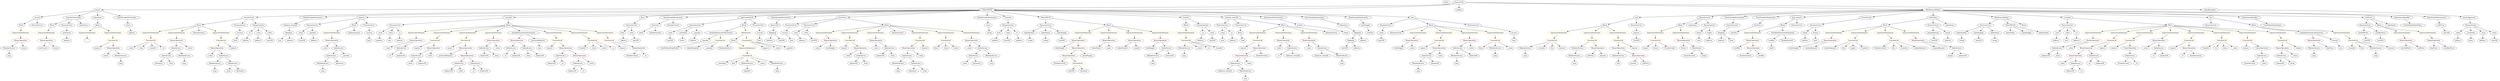 strict digraph {
	graph [bb="0,0,19558,756"];
	node [label="\N"];
	Enter	[height=0.5,
		pos="11281,738",
		width=0.83628];
	Identifier__	[color=black,
		height=0.5,
		label=_,
		pos="675.03,378",
		width=0.75];
	Mapping_Unnamed_4	[color=black,
		height=0.5,
		label=Mapping,
		pos="13464,450",
		width=1.2105];
	ElementaryTypeName_address_20	[color=black,
		height=0.5,
		label=address,
		pos="13468,378",
		width=1.0996];
	Mapping_Unnamed_4 -> ElementaryTypeName_address_20	[pos="e,13467,396.1 13465,431.7 13465,424.41 13466,415.73 13466,407.54"];
	ElementaryTypeName_bool_6	[color=black,
		height=0.5,
		label=bool,
		pos="13553,378",
		width=0.76697];
	Mapping_Unnamed_4 -> ElementaryTypeName_bool_6	[pos="e,13536,392.37 13484,433.46 13497,423.45 13513,410.32 13527,399.46"];
	ExpressionStatement_Unnamed_2	[color=orange,
		height=0.5,
		label=ExpressionStatement,
		pos="675.03,450",
		width=2.458];
	ExpressionStatement_Unnamed_2 -> Identifier__	[pos="e,675.03,396.1 675.03,431.7 675.03,424.41 675.03,415.73 675.03,407.54"];
	Identifier_mintedAmount	[color=black,
		height=0.5,
		label=mintedAmount,
		pos="15158,306",
		width=1.8204];
	ElementaryTypeName_bool	[color=black,
		height=0.5,
		label=bool,
		pos="1830,378",
		width=0.76697];
	BinaryOperation_Unnamed_19	[color=brown,
		height=0.5,
		label=BinaryOperation,
		pos="1365,378",
		width=1.9867];
	IndexAccess_Unnamed_12	[color=black,
		height=0.5,
		label=IndexAccess,
		pos="1365,306",
		width=1.6402];
	BinaryOperation_Unnamed_19 -> IndexAccess_Unnamed_12	[pos="e,1365,324.1 1365,359.7 1365,352.41 1365,343.73 1365,335.54"];
	Identifier__value_7	[color=black,
		height=0.5,
		label=_value,
		pos="1477,306",
		width=0.96103];
	BinaryOperation_Unnamed_19 -> Identifier__value_7	[pos="e,1455.7,320.33 1391,360.76 1407.4,350.5 1428.7,337.18 1446,326.37"];
	Parameter_freeze	[color=black,
		height=0.5,
		label=freeze,
		pos="13289,450",
		width=0.90558];
	ElementaryTypeName_bool_8	[color=black,
		height=0.5,
		label=bool,
		pos="13286,378",
		width=0.76697];
	Parameter_freeze -> ElementaryTypeName_bool_8	[pos="e,13287,396.1 13288,431.7 13288,424.41 13288,415.73 13287,407.54"];
	ParameterList_Unnamed_19	[color=black,
		height=0.5,
		label=ParameterList,
		pos="6178,522",
		width=1.7095];
	Parameter_success_4	[color=black,
		height=0.5,
		label=success,
		pos="6134,450",
		width=1.1135];
	ParameterList_Unnamed_19 -> Parameter_success_4	[pos="e,6144.6,467.79 6167.4,504.05 6162.4,496.06 6156.2,486.33 6150.6,477.4"];
	ParameterList_Unnamed_22	[color=black,
		height=0.5,
		label=ParameterList,
		pos="16150,522",
		width=1.7095];
	Parameter__from_4	[color=black,
		height=0.5,
		label=_from,
		pos="16064,450",
		width=0.93331];
	ParameterList_Unnamed_22 -> Parameter__from_4	[pos="e,16082,465.48 16130,504.76 16118,495.21 16103,483.01 16091,472.64"];
	Parameter__value_9	[color=black,
		height=0.5,
		label=_value,
		pos="16150,450",
		width=0.96103];
	ParameterList_Unnamed_22 -> Parameter__value_9	[pos="e,16150,468.1 16150,503.7 16150,496.41 16150,487.73 16150,479.54"];
	Parameter__to_4	[color=black,
		height=0.5,
		label=_to,
		pos="16230,450",
		width=0.75];
	ParameterList_Unnamed_22 -> Parameter__to_4	[pos="e,16214,464.88 16169,504.41 16180,494.81 16194,482.63 16206,472.32"];
	Identifier_balanceOf_15	[color=black,
		height=0.5,
		label=balanceOf,
		pos="16209,90",
		width=1.3491];
	VariableDeclaration_balances_intou26	[color=black,
		height=0.5,
		label=balances_intou26,
		pos="2278,522",
		width=2.0838];
	Mapping_Unnamed_3	[color=black,
		height=0.5,
		label=Mapping,
		pos="2259,450",
		width=1.2105];
	VariableDeclaration_balances_intou26 -> Mapping_Unnamed_3	[pos="e,2263.7,468.1 2273.3,503.7 2271.3,496.24 2268.9,487.32 2266.6,478.97"];
	Identifier_tokenSymbol	[color=black,
		height=0.5,
		label=tokenSymbol,
		pos="8753,306",
		width=1.6679];
	Identifier_assert	[color=black,
		height=0.5,
		label=assert,
		pos="3509,306",
		width=0.89172];
	ElementaryTypeName_uint_2	[color=black,
		height=0.5,
		label=uint,
		pos="2190,378",
		width=0.75];
	FunctionDefinition_transferFrom	[color=black,
		height=0.5,
		label=transferFrom,
		pos="1933,594",
		width=1.6402];
	Block_Unnamed_6	[color=black,
		height=0.5,
		label=Block,
		pos="1533,522",
		width=0.90558];
	FunctionDefinition_transferFrom -> Block_Unnamed_6	[pos="e,1563.9,528.4 1882.8,584.21 1803.1,570.26 1649.3,543.34 1575.1,530.36"];
	ParameterList_Unnamed_9	[color=black,
		height=0.5,
		label=ParameterList,
		pos="1857,522",
		width=1.7095];
	FunctionDefinition_transferFrom -> ParameterList_Unnamed_9	[pos="e,1874.9,539.47 1915,576.41 1905.6,567.69 1893.8,556.85 1883.3,547.21"];
	ParameterList_Unnamed_8	[color=black,
		height=0.5,
		label=ParameterList,
		pos="2004,522",
		width=1.7095];
	FunctionDefinition_transferFrom -> ParameterList_Unnamed_8	[pos="e,1987.3,539.47 1949.9,576.41 1958.6,567.78 1969.5,557.06 1979.2,547.5"];
	Identifier_Burn	[color=black,
		height=0.5,
		label=Burn,
		pos="11555,306",
		width=0.7947];
	Identifier_balanceOf_6	[color=black,
		height=0.5,
		label=balanceOf,
		pos="3785,234",
		width=1.3491];
	ElementaryTypeName_uint8	[color=black,
		height=0.5,
		label=uint8,
		pos="5003,450",
		width=0.7947];
	Block_Unnamed_17	[color=black,
		height=0.5,
		label=Block,
		pos="13932,522",
		width=0.90558];
	ExpressionStatement_Unnamed_48	[color=orange,
		height=0.5,
		label=ExpressionStatement,
		pos="13707,450",
		width=2.458];
	Block_Unnamed_17 -> ExpressionStatement_Unnamed_48	[pos="e,13754,465.57 13904,512.28 13869,501.48 13809,482.81 13765,468.91"];
	VariableDeclarationStatement_Unnamed_2	[color=black,
		height=0.5,
		label=VariableDeclarationStatement,
		pos="13933,450",
		width=3.3174];
	Block_Unnamed_17 -> VariableDeclarationStatement_Unnamed_2	[pos="e,13933,468.1 13932,503.7 13932,496.41 13933,487.73 13933,479.54"];
	Identifier__value_11	[color=black,
		height=0.5,
		label=_value,
		pos="9992,306",
		width=0.96103];
	Identifier__from_5	[color=black,
		height=0.5,
		label=_from,
		pos="1773,90",
		width=0.93331];
	NumberLiteral_Unnamed_6	[color=black,
		height=0.5,
		label=NumberLiteral,
		pos="14687,306",
		width=1.765];
	BinaryOperation_Unnamed_23	[color=brown,
		height=0.5,
		label=BinaryOperation,
		pos="10036,378",
		width=1.9867];
	BinaryOperation_Unnamed_23 -> Identifier__value_11	[pos="e,10002,323.31 10025,360.05 10020,351.94 10014,342.04 10008,333.01"];
	IndexAccess_Unnamed_16	[color=black,
		height=0.5,
		label=IndexAccess,
		pos="10104,306",
		width=1.6402];
	BinaryOperation_Unnamed_23 -> IndexAccess_Unnamed_16	[pos="e,10088,323.79 10052,360.05 10061,351.63 10071,341.28 10080,331.97"];
	MemberAccess_Unnamed_12	[color=black,
		height=0.5,
		label=MemberAccess,
		pos="11355,234",
		width=1.9174];
	Identifier_msg_11	[color=black,
		height=0.5,
		label=msg,
		pos="11355,162",
		width=0.75];
	MemberAccess_Unnamed_12 -> Identifier_msg_11	[pos="e,11355,180.1 11355,215.7 11355,208.41 11355,199.73 11355,191.54"];
	BooleanLiteral_Unnamed_4	[color=black,
		height=0.5,
		label=BooleanLiteral,
		pos="10914,450",
		width=1.7788];
	ExpressionStatement_Unnamed_19	[color=orange,
		height=0.5,
		label=ExpressionStatement,
		pos="9841,450",
		width=2.458];
	FunctionCall_Unnamed_10	[color=orange,
		height=0.5,
		label=FunctionCall,
		pos="9841,378",
		width=1.6125];
	ExpressionStatement_Unnamed_19 -> FunctionCall_Unnamed_10	[pos="e,9841,396.1 9841,431.7 9841,424.41 9841,415.73 9841,407.54"];
	BinaryOperation_Unnamed_34	[color=brown,
		height=0.5,
		label=BinaryOperation,
		pos="17851,306",
		width=1.9867];
	IndexAccess_Unnamed_27	[color=black,
		height=0.5,
		label=IndexAccess,
		pos="17844,234",
		width=1.6402];
	BinaryOperation_Unnamed_34 -> IndexAccess_Unnamed_27	[pos="e,17846,252.1 17849,287.7 17849,280.41 17848,271.73 17847,263.54"];
	Identifier__value_25	[color=black,
		height=0.5,
		label=_value,
		pos="17956,234",
		width=0.96103];
	BinaryOperation_Unnamed_34 -> Identifier__value_25	[pos="e,17935,248.79 17875,288.76 17890,278.73 17910,265.78 17926,255.1"];
	Identifier_balanceOf_12	[color=black,
		height=0.5,
		label=balanceOf,
		pos="6684,162",
		width=1.3491];
	Identifier__to_4	[color=black,
		height=0.5,
		label=_to,
		pos="3022,234",
		width=0.75];
	Identifier_require_10	[color=black,
		height=0.5,
		label=require,
		pos="17977,306",
		width=1.0026];
	Mapping_Unnamed_2	[color=black,
		height=0.5,
		label=Mapping,
		pos="10554,378",
		width=1.2105];
	ElementaryTypeName_uint256_3	[color=black,
		height=0.5,
		label=uint256,
		pos="10507,306",
		width=1.0442];
	Mapping_Unnamed_2 -> ElementaryTypeName_uint256_3	[pos="e,10518,323.47 10543,360.41 10537,352.22 10531,342.14 10524,332.95"];
	ElementaryTypeName_address_6	[color=black,
		height=0.5,
		label=address,
		pos="10602,306",
		width=1.0996];
	Mapping_Unnamed_2 -> ElementaryTypeName_address_6	[pos="e,10591,323.47 10565,360.41 10571,352.22 10578,342.14 10584,332.95"];
	Identifier_require_2	[color=black,
		height=0.5,
		label=require,
		pos="3252,306",
		width=1.0026];
	Parameter__value_7	[color=black,
		height=0.5,
		label=_value,
		pos="10797,450",
		width=0.96103];
	ElementaryTypeName_uint256_12	[color=black,
		height=0.5,
		label=uint256,
		pos="10797,378",
		width=1.0442];
	Parameter__value_7 -> ElementaryTypeName_uint256_12	[pos="e,10797,396.1 10797,431.7 10797,424.41 10797,415.73 10797,407.54"];
	Identifier_require_7	[color=black,
		height=0.5,
		label=require,
		pos="6597,306",
		width=1.0026];
	Identifier__value_23	[color=black,
		height=0.5,
		label=_value,
		pos="6384,306",
		width=0.96103];
	Identifier_Transfer	[color=black,
		height=0.5,
		label=Transfer,
		pos="4583,306",
		width=1.1689];
	ElementaryTypeName_bool_3	[color=black,
		height=0.5,
		label=bool,
		pos="5926,378",
		width=0.76697];
	StateVariableDeclaration_Unnamed_7	[color=black,
		height=0.5,
		label=StateVariableDeclaration,
		pos="2498,594",
		width=2.8184];
	StateVariableDeclaration_Unnamed_7 -> VariableDeclaration_balances_intou26	[pos="e,2321.8,536.94 2450,577.72 2415.4,566.71 2368.7,551.84 2332.6,540.38"];
	ParameterList_Unnamed_5	[color=black,
		height=0.5,
		label=ParameterList,
		pos="8178,522",
		width=1.7095];
	Parameter_tokenSymbol	[color=black,
		height=0.5,
		label=tokenSymbol,
		pos="8047,450",
		width=1.6679];
	ParameterList_Unnamed_5 -> Parameter_tokenSymbol	[pos="e,8075.3,466.09 8149.3,505.64 8130.5,495.59 8105.7,482.34 8085.2,471.4"];
	Parameter_tokenName	[color=black,
		height=0.5,
		label=tokenName,
		pos="8178,450",
		width=1.46];
	ParameterList_Unnamed_5 -> Parameter_tokenName	[pos="e,8178,468.1 8178,503.7 8178,496.41 8178,487.73 8178,479.54"];
	Parameter_initialSupply	[color=black,
		height=0.5,
		label=initialSupply,
		pos="8305,450",
		width=1.5571];
	ParameterList_Unnamed_5 -> Parameter_initialSupply	[pos="e,8277.7,466.09 8205.9,505.64 8224.1,495.63 8248,482.46 8267.7,471.55"];
	ElementaryTypeName_uint256_18	[color=black,
		height=0.5,
		label=uint256,
		pos="18526,378",
		width=1.0442];
	VariableDeclaration_vundflw	[color=black,
		height=0.5,
		label=vundflw,
		pos="13847,378",
		width=1.1274];
	ElementaryTypeName_uint8_1	[color=black,
		height=0.5,
		label=uint8,
		pos="13847,306",
		width=0.7947];
	VariableDeclaration_vundflw -> ElementaryTypeName_uint8_1	[pos="e,13847,324.1 13847,359.7 13847,352.41 13847,343.73 13847,335.54"];
	Identifier_require_5	[color=black,
		height=0.5,
		label=require,
		pos="9736,306",
		width=1.0026];
	FunctionCall_Unnamed_10 -> Identifier_require_5	[pos="e,9756.9,320.93 9817.2,361.12 9802.2,351.09 9782.6,338.06 9766.5,327.29"];
	BinaryOperation_Unnamed_20	[color=brown,
		height=0.5,
		label=BinaryOperation,
		pos="9862,306",
		width=1.9867];
	FunctionCall_Unnamed_10 -> BinaryOperation_Unnamed_20	[pos="e,9856.9,324.1 9846.2,359.7 9848.5,352.24 9851.1,343.32 9853.6,334.97"];
	ParameterList_Unnamed_21	[color=black,
		height=0.5,
		label=ParameterList,
		pos="15495,522",
		width=1.7095];
	Parameter_tokenSymbol_1	[color=black,
		height=0.5,
		label=tokenSymbol,
		pos="15307,450",
		width=1.6679];
	ParameterList_Unnamed_21 -> Parameter_tokenSymbol_1	[pos="e,15344,464.63 15458,507.34 15429,496.26 15386,480.56 15354,468.55"];
	Parameter_initialSupply_1	[color=black,
		height=0.5,
		label=initialSupply,
		pos="15441,450",
		width=1.5571];
	ParameterList_Unnamed_21 -> Parameter_initialSupply_1	[pos="e,15454,467.79 15482,504.05 15476,495.89 15468,485.91 15461,476.82"];
	Parameter_tokenName_1	[color=black,
		height=0.5,
		label=tokenName,
		pos="15568,450",
		width=1.46];
	ParameterList_Unnamed_21 -> Parameter_tokenName_1	[pos="e,15551,467.47 15512,504.41 15521,495.69 15533,484.85 15543,475.21"];
	ElementaryTypeName_uint_1	[color=black,
		height=0.5,
		label=uint,
		pos="4244,306",
		width=0.75];
	Identifier__to_12	[color=black,
		height=0.5,
		label=_to,
		pos="16382,162",
		width=0.75];
	Identifier__from_1	[color=black,
		height=0.5,
		label=_from,
		pos="4158,234",
		width=0.93331];
	MemberAccess_Unnamed_19	[color=black,
		height=0.5,
		label=MemberAccess,
		pos="11915,306",
		width=1.9174];
	Identifier_msg_17	[color=black,
		height=0.5,
		label=msg,
		pos="11915,234",
		width=0.75];
	MemberAccess_Unnamed_19 -> Identifier_msg_17	[pos="e,11915,252.1 11915,287.7 11915,280.41 11915,271.73 11915,263.54"];
	ElementaryTypeName_address_18	[color=black,
		height=0.5,
		label=address,
		pos="5390,378",
		width=1.0996];
	Identifier__from_8	[color=black,
		height=0.5,
		label=_from,
		pos="6784,162",
		width=0.93331];
	Identifier_balanceOf_2	[color=black,
		height=0.5,
		label=balanceOf,
		pos="4510,90",
		width=1.3491];
	Identifier_this_1	[color=black,
		height=0.5,
		label=this,
		pos="14796,306",
		width=0.75];
	FunctionCall_Unnamed_31	[color=orange,
		height=0.5,
		label=FunctionCall,
		pos="12468,378",
		width=1.6125];
	MemberAccess_Unnamed_20	[color=black,
		height=0.5,
		label=MemberAccess,
		pos="12343,306",
		width=1.9174];
	FunctionCall_Unnamed_31 -> MemberAccess_Unnamed_20	[pos="e,12371,322.89 12441,361.81 12423,352.06 12401,339.26 12381,328.48"];
	BinaryOperation_Unnamed_49	[color=brown,
		height=0.5,
		label=BinaryOperation,
		pos="12502,306",
		width=1.9867];
	FunctionCall_Unnamed_31 -> BinaryOperation_Unnamed_49	[pos="e,12494,324.1 12476,359.7 12480,352.07 12485,342.92 12489,334.4"];
	Block_Unnamed_15	[color=black,
		height=0.5,
		label=Block,
		pos="14716,522",
		width=0.90558];
	ExpressionStatement_Unnamed_43	[color=orange,
		height=0.5,
		label=ExpressionStatement,
		pos="14326,450",
		width=2.458];
	Block_Unnamed_15 -> ExpressionStatement_Unnamed_43	[pos="e,14391,462.61 14685,515.45 14624,504.56 14488,480.1 14402,464.64"];
	ExpressionStatement_Unnamed_45	[color=orange,
		height=0.5,
		label=ExpressionStatement,
		pos="14521,450",
		width=2.458];
	Block_Unnamed_15 -> ExpressionStatement_Unnamed_45	[pos="e,14563,466.24 14689,511.41 14660,500.81 14611,483.47 14574,470.08"];
	ExpressionStatement_Unnamed_44	[color=orange,
		height=0.5,
		label=ExpressionStatement,
		pos="14716,450",
		width=2.458];
	Block_Unnamed_15 -> ExpressionStatement_Unnamed_44	[pos="e,14716,468.1 14716,503.7 14716,496.41 14716,487.73 14716,479.54"];
	ExpressionStatement_Unnamed_42	[color=orange,
		height=0.5,
		label=ExpressionStatement,
		pos="14911,450",
		width=2.458];
	Block_Unnamed_15 -> ExpressionStatement_Unnamed_42	[pos="e,14869,466.24 14743,511.41 14772,500.81 14821,483.47 14858,470.08"];
	VariableDeclaration_from_1	[color=black,
		height=0.5,
		label=from,
		pos="4851,450",
		width=0.7947];
	ElementaryTypeName_address_9	[color=black,
		height=0.5,
		label=address,
		pos="4889,378",
		width=1.0996];
	VariableDeclaration_from_1 -> ElementaryTypeName_address_9	[pos="e,4879.8,395.96 4860,432.41 4864.3,424.51 4869.6,414.85 4874.4,405.94"];
	UserDefinedTypeName_Unnamed	[color=black,
		height=0.5,
		label=UserDefinedTypeName,
		pos="5256,306",
		width=2.7214];
	Identifier_require_13	[color=black,
		height=0.5,
		label=require,
		pos="16496,306",
		width=1.0026];
	FunctionCall_Unnamed_8	[color=orange,
		height=0.5,
		label=FunctionCall,
		pos="1704,378",
		width=1.6125];
	BinaryOperation_Unnamed_18	[color=brown,
		height=0.5,
		label=BinaryOperation,
		pos="1678,306",
		width=1.9867];
	FunctionCall_Unnamed_8 -> BinaryOperation_Unnamed_18	[pos="e,1684.4,324.1 1697.6,359.7 1694.8,352.15 1691.4,343.12 1688.3,334.68"];
	Identifier_require_4	[color=black,
		height=0.5,
		label=require,
		pos="1804,306",
		width=1.0026];
	FunctionCall_Unnamed_8 -> Identifier_require_4	[pos="e,1783.8,321.16 1726.7,361.12 1740.9,351.16 1759.4,338.23 1774.7,327.51"];
	ExpressionStatement_Unnamed_32	[color=orange,
		height=0.5,
		label=ExpressionStatement,
		pos="6453,450",
		width=2.458];
	BinaryOperation_Unnamed_32	[color=brown,
		height=0.5,
		label=BinaryOperation,
		pos="6496,378",
		width=1.9867];
	ExpressionStatement_Unnamed_32 -> BinaryOperation_Unnamed_32	[pos="e,6485.5,396.1 6463.7,431.7 6468.4,423.9 6474.2,414.51 6479.5,405.83"];
	FunctionDefinition_approve	[color=black,
		height=0.5,
		label=approve,
		pos="2837,594",
		width=1.1412];
	ParameterList_Unnamed_12	[color=black,
		height=0.5,
		label=ParameterList,
		pos="2453,522",
		width=1.7095];
	FunctionDefinition_approve -> ParameterList_Unnamed_12	[pos="e,2504.3,532.35 2799.5,586.16 2733.5,574.12 2595.8,549.02 2515.3,534.35"];
	Block_Unnamed_8	[color=black,
		height=0.5,
		label=Block,
		pos="2776,522",
		width=0.90558];
	FunctionDefinition_approve -> Block_Unnamed_8	[pos="e,2789.7,538.67 2822.9,576.76 2815.2,567.98 2805.6,556.96 2797.1,547.19"];
	ParameterList_Unnamed_13	[color=black,
		height=0.5,
		label=ParameterList,
		pos="2893,522",
		width=1.7095];
	FunctionDefinition_approve -> ParameterList_Unnamed_13	[pos="e,2879.7,539.63 2850,576.76 2856.7,568.4 2865,558.02 2872.5,548.61"];
	ElementaryTypeName_string_5	[color=black,
		height=0.5,
		label=string,
		pos="15307,378",
		width=0.864];
	Parameter_tokenSymbol_1 -> ElementaryTypeName_string_5	[pos="e,15307,396.1 15307,431.7 15307,424.41 15307,415.73 15307,407.54"];
	Identifier_require_1	[color=black,
		height=0.5,
		label=require,
		pos="4924,306",
		width=1.0026];
	ElementaryTypeName_address_22	[color=black,
		height=0.5,
		label=address,
		pos="16053,378",
		width=1.0996];
	Parameter__from_4 -> ElementaryTypeName_address_22	[pos="e,16056,396.1 16061,431.7 16060,424.32 16059,415.52 16057,407.25"];
	ExpressionStatement_Unnamed_49	[color=orange,
		height=0.5,
		label=ExpressionStatement,
		pos="18790,450",
		width=2.458];
	BinaryOperation_Unnamed_44	[color=brown,
		height=0.5,
		label=BinaryOperation,
		pos="18851,378",
		width=1.9867];
	ExpressionStatement_Unnamed_49 -> BinaryOperation_Unnamed_44	[pos="e,18836,395.79 18805,432.05 18812,423.71 18821,413.49 18829,404.25"];
	VariableDeclaration_decimals	[color=black,
		height=0.5,
		label=decimals,
		pos="5113,522",
		width=1.1967];
	VariableDeclaration_decimals -> ElementaryTypeName_uint8	[pos="e,5022.7,463.55 5090,506.33 5073.2,495.64 5050.3,481.08 5032.2,469.58"];
	NumberLiteral_Unnamed	[color=black,
		height=0.5,
		label=NumberLiteral,
		pos="5113,450",
		width=1.765];
	VariableDeclaration_decimals -> NumberLiteral_Unnamed	[pos="e,5113,468.1 5113,503.7 5113,496.41 5113,487.73 5113,479.54"];
	ElementaryTypeName_uint256_9	[color=black,
		height=0.5,
		label=uint256,
		pos="2107,378",
		width=1.0442];
	Identifier__value_19	[color=black,
		height=0.5,
		label=_value,
		pos="6625,234",
		width=0.96103];
	BinaryOperation_Unnamed_30	[color=brown,
		height=0.5,
		label=BinaryOperation,
		pos="6847,378",
		width=1.9867];
	Identifier__value_21	[color=black,
		height=0.5,
		label=_value,
		pos="6847,306",
		width=0.96103];
	BinaryOperation_Unnamed_30 -> Identifier__value_21	[pos="e,6847,324.1 6847,359.7 6847,352.41 6847,343.73 6847,335.54"];
	IndexAccess_Unnamed_24	[color=black,
		height=0.5,
		label=IndexAccess,
		pos="6959,306",
		width=1.6402];
	BinaryOperation_Unnamed_30 -> IndexAccess_Unnamed_24	[pos="e,6934,322.67 6873,360.76 6888.3,351.18 6908,338.92 6924.6,328.53"];
	Identifier_require_6	[color=black,
		height=0.5,
		label=require,
		pos="11087,306",
		width=1.0026];
	Identifier_freeze	[color=black,
		height=0.5,
		label=freeze,
		pos="13178,306",
		width=0.90558];
	Identifier__from	[color=black,
		height=0.5,
		label=_from,
		pos="3192,162",
		width=0.93331];
	ParameterList_Unnamed_26	[color=black,
		height=0.5,
		label=ParameterList,
		pos="18500,522",
		width=1.7095];
	Parameter_newSellPrice	[color=black,
		height=0.5,
		label=newSellPrice,
		pos="18488,450",
		width=1.6125];
	ParameterList_Unnamed_26 -> Parameter_newSellPrice	[pos="e,18491,468.1 18497,503.7 18496,496.32 18494,487.52 18493,479.25"];
	Parameter_newBuyPrice	[color=black,
		height=0.5,
		label=newBuyPrice,
		pos="18624,450",
		width=1.6541];
	ParameterList_Unnamed_26 -> Parameter_newBuyPrice	[pos="e,18597,466.25 18528,505.46 18545,495.56 18568,482.61 18587,471.83"];
	Identifier_balanceOf_13	[color=black,
		height=0.5,
		label=balanceOf,
		pos="6868,234",
		width=1.3491];
	Identifier_Burn_1	[color=black,
		height=0.5,
		label=Burn,
		pos="7317,306",
		width=0.7947];
	Identifier_msg_9	[color=black,
		height=0.5,
		label=msg,
		pos="6109,90",
		width=0.75];
	BinaryOperation_Unnamed_32 -> Identifier__value_23	[pos="e,6405.4,320.33 6470.1,360.76 6453.6,350.5 6432.3,337.18 6415,326.37"];
	Identifier_totalSupply_3	[color=black,
		height=0.5,
		label=totalSupply,
		pos="6490,306",
		width=1.4739];
	BinaryOperation_Unnamed_32 -> Identifier_totalSupply_3	[pos="e,6491.5,324.1 6494.5,359.7 6493.9,352.41 6493.2,343.73 6492.5,335.54"];
	FunctionCall_Unnamed	[color=orange,
		height=0.5,
		label=FunctionCall,
		pos="867.03,378",
		width=1.6125];
	Identifier_require	[color=black,
		height=0.5,
		label=require,
		pos="741.03,306",
		width=1.0026];
	FunctionCall_Unnamed -> Identifier_require	[pos="e,764.5,320.04 839.69,361.81 820.49,351.15 794.71,336.83 774.32,325.5"];
	BinaryOperation_Unnamed_1	[color=brown,
		height=0.5,
		label=BinaryOperation,
		pos="867.03,306",
		width=1.9867];
	FunctionCall_Unnamed -> BinaryOperation_Unnamed_1	[pos="e,867.03,324.1 867.03,359.7 867.03,352.41 867.03,343.73 867.03,335.54"];
	ElementaryTypeName_address_2	[color=black,
		height=0.5,
		label=address,
		pos="19425,378",
		width=1.0996];
	FunctionCall_Unnamed_18	[color=orange,
		height=0.5,
		label=FunctionCall,
		pos="7388,378",
		width=1.6125];
	FunctionCall_Unnamed_18 -> Identifier_Burn_1	[pos="e,7331.8,321.57 7371.2,360.41 7361.8,351.19 7350.1,339.58 7339.9,329.54"];
	Identifier__from_12	[color=black,
		height=0.5,
		label=_from,
		pos="7397,306",
		width=0.93331];
	FunctionCall_Unnamed_18 -> Identifier__from_12	[pos="e,7394.8,324.1 7390.3,359.7 7391.2,352.32 7392.3,343.52 7393.4,335.25"];
	Identifier__value_24	[color=black,
		height=0.5,
		label=_value,
		pos="7483,306",
		width=0.96103];
	FunctionCall_Unnamed_18 -> Identifier__value_24	[pos="e,7463.8,321.16 7409.6,361.12 7423,351.26 7440.3,338.47 7454.8,327.81"];
	MemberAccess_Unnamed_13	[color=black,
		height=0.5,
		label=MemberAccess,
		pos="11671,306",
		width=1.9174];
	Identifier_msg_12	[color=black,
		height=0.5,
		label=msg,
		pos="11671,234",
		width=0.75];
	MemberAccess_Unnamed_13 -> Identifier_msg_12	[pos="e,11671,252.1 11671,287.7 11671,280.41 11671,271.73 11671,263.54"];
	NumberLiteral_Unnamed_1	[color=black,
		height=0.5,
		label=NumberLiteral,
		pos="5270,522",
		width=1.765];
	Parameter__to_2	[color=black,
		height=0.5,
		label=_to,
		pos="1936,450",
		width=0.75];
	ElementaryTypeName_address_14	[color=black,
		height=0.5,
		label=address,
		pos="1915,378",
		width=1.0996];
	Parameter__to_2 -> ElementaryTypeName_address_14	[pos="e,1920.2,396.28 1930.9,432.05 1928.7,424.6 1926,415.64 1923.5,407.22"];
	BinaryOperation_Unnamed_46	[color=brown,
		height=0.5,
		label=BinaryOperation,
		pos="18100,378",
		width=1.9867];
	MemberAccess_Unnamed_16	[color=black,
		height=0.5,
		label=MemberAccess,
		pos="18100,306",
		width=1.9174];
	BinaryOperation_Unnamed_46 -> MemberAccess_Unnamed_16	[pos="e,18100,324.1 18100,359.7 18100,352.41 18100,343.73 18100,335.54"];
	Identifier_buyPrice_1	[color=black,
		height=0.5,
		label=buyPrice,
		pos="18231,306",
		width=1.2105];
	BinaryOperation_Unnamed_46 -> Identifier_buyPrice_1	[pos="e,18205,320.76 18129,361.29 18149,350.88 18175,337.15 18195,326.1"];
	Identifier_msg_10	[color=black,
		height=0.5,
		label=msg,
		pos="11040,90",
		width=0.75];
	ElementaryTypeName_address_4	[color=black,
		height=0.5,
		label=address,
		pos="6011,378",
		width=1.0996];
	BinaryOperation_Unnamed_14	[color=brown,
		height=0.5,
		label=BinaryOperation,
		pos="3874,378",
		width=1.9867];
	IndexAccess_Unnamed_6	[color=black,
		height=0.5,
		label=IndexAccess,
		pos="3780,306",
		width=1.6402];
	BinaryOperation_Unnamed_14 -> IndexAccess_Unnamed_6	[pos="e,3801.5,322.99 3851.8,360.41 3839.4,351.21 3823.9,339.64 3810.4,329.63"];
	Identifier__value_2	[color=black,
		height=0.5,
		label=_value,
		pos="3892,306",
		width=0.96103];
	BinaryOperation_Unnamed_14 -> Identifier__value_2	[pos="e,3887.6,324.1 3878.5,359.7 3880.4,352.32 3882.6,343.52 3884.8,335.25"];
	IndexAccess_Unnamed_13	[color=black,
		height=0.5,
		label=IndexAccess,
		pos="1271,234",
		width=1.6402];
	IndexAccess_Unnamed_12 -> IndexAccess_Unnamed_13	[pos="e,1292.6,251.06 1343.7,289.12 1331.3,279.87 1315.4,268.07 1301.7,257.84"];
	MemberAccess_Unnamed_5	[color=black,
		height=0.5,
		label=MemberAccess,
		pos="1417,234",
		width=1.9174];
	IndexAccess_Unnamed_12 -> MemberAccess_Unnamed_5	[pos="e,1404.6,251.79 1377.6,288.05 1383.7,279.89 1391.1,269.91 1397.8,260.82"];
	FunctionDefinition__transfer	[color=black,
		height=0.5,
		label=_transfer,
		pos="3987,594",
		width=1.2105];
	ParameterList_Unnamed_6	[color=black,
		height=0.5,
		label=ParameterList,
		pos="3116,522",
		width=1.7095];
	FunctionDefinition__transfer -> ParameterList_Unnamed_6	[pos="e,3174.8,527.72 3944.4,589.58 3804.7,578.35 3359.5,542.56 3186.1,528.63"];
	Block_Unnamed_4	[color=black,
		height=0.5,
		label=Block,
		pos="3987,522",
		width=0.90558];
	FunctionDefinition__transfer -> Block_Unnamed_4	[pos="e,3987,540.1 3987,575.7 3987,568.41 3987,559.73 3987,551.54"];
	ElementaryTypeName_uint256_7	[color=black,
		height=0.5,
		label=uint256,
		pos="8350,90",
		width=1.0442];
	ExpressionStatement_Unnamed_26	[color=orange,
		height=0.5,
		label=ExpressionStatement,
		pos="11085,450",
		width=2.458];
	BinaryOperation_Unnamed_27	[color=brown,
		height=0.5,
		label=BinaryOperation,
		pos="10998,378",
		width=1.9867];
	ExpressionStatement_Unnamed_26 -> BinaryOperation_Unnamed_27	[pos="e,11019,395.55 11064,432.05 11053,423.22 11039,412.27 11027,402.62"];
	ElementaryTypeName_string_3	[color=black,
		height=0.5,
		label=string,
		pos="8049,378",
		width=0.864];
	Parameter_tokenSymbol -> ElementaryTypeName_string_3	[pos="e,8048.5,396.1 8047.5,431.7 8047.7,424.41 8048,415.73 8048.2,407.54"];
	Identifier__to_3	[color=black,
		height=0.5,
		label=_to,
		pos="3964,234",
		width=0.75];
	ParameterList_Unnamed_20	[color=black,
		height=0.5,
		label=ParameterList,
		pos="14185,522",
		width=1.7095];
	VariableDeclaration_target	[color=black,
		height=0.5,
		label=target,
		pos="14102,450",
		width=0.864];
	ParameterList_Unnamed_20 -> VariableDeclaration_target	[pos="e,14119,465.48 14166,504.76 14154,495.21 14140,483.01 14128,472.64"];
	VariableDeclaration_frozen	[color=black,
		height=0.5,
		label=frozen,
		pos="14185,450",
		width=0.94717];
	ParameterList_Unnamed_20 -> VariableDeclaration_frozen	[pos="e,14185,468.1 14185,503.7 14185,496.41 14185,487.73 14185,479.54"];
	VariableDeclaration_from	[color=black,
		height=0.5,
		label=from,
		pos="7791,450",
		width=0.7947];
	ElementaryTypeName_address_7	[color=black,
		height=0.5,
		label=address,
		pos="7770,378",
		width=1.0996];
	VariableDeclaration_from -> ElementaryTypeName_address_7	[pos="e,7775.2,396.28 7785.9,432.05 7783.7,424.6 7781,415.64 7778.5,407.22"];
	ExpressionStatement_Unnamed_22	[color=orange,
		height=0.5,
		label=ExpressionStatement,
		pos="2605,450",
		width=2.458];
	BinaryOperation_Unnamed_24	[color=brown,
		height=0.5,
		label=BinaryOperation,
		pos="2605,378",
		width=1.9867];
	ExpressionStatement_Unnamed_22 -> BinaryOperation_Unnamed_24	[pos="e,2605,396.1 2605,431.7 2605,424.41 2605,415.73 2605,407.54"];
	Parameter__to_1	[color=black,
		height=0.5,
		label=_to,
		pos="9381,450",
		width=0.75];
	ElementaryTypeName_address_12	[color=black,
		height=0.5,
		label=address,
		pos="9370,378",
		width=1.0996];
	Parameter__to_1 -> ElementaryTypeName_address_12	[pos="e,9372.7,396.1 9378.3,431.7 9377.1,424.32 9375.8,415.52 9374.5,407.25"];
	ExpressionStatement_Unnamed_18	[color=orange,
		height=0.5,
		label=ExpressionStatement,
		pos="1167,450",
		width=2.458];
	FunctionCall_Unnamed_9	[color=orange,
		height=0.5,
		label=FunctionCall,
		pos="1167,378",
		width=1.6125];
	ExpressionStatement_Unnamed_18 -> FunctionCall_Unnamed_9	[pos="e,1167,396.1 1167,431.7 1167,424.41 1167,415.73 1167,407.54"];
	Identifier__extraData	[color=black,
		height=0.5,
		label=_extraData,
		pos="5655,162",
		width=1.4046];
	NumberLiteral_Unnamed_2	[color=black,
		height=0.5,
		label=NumberLiteral,
		pos="8259,162",
		width=1.765];
	BinaryOperation_Unnamed_45	[color=brown,
		height=0.5,
		label=BinaryOperation,
		pos="19072,378",
		width=1.9867];
	Identifier_buyPrice	[color=black,
		height=0.5,
		label=buyPrice,
		pos="19072,306",
		width=1.2105];
	BinaryOperation_Unnamed_45 -> Identifier_buyPrice	[pos="e,19072,324.1 19072,359.7 19072,352.41 19072,343.73 19072,335.54"];
	Identifier_newBuyPrice	[color=black,
		height=0.5,
		label=newBuyPrice,
		pos="19193,306",
		width=1.6541];
	BinaryOperation_Unnamed_45 -> Identifier_newBuyPrice	[pos="e,19166,322.5 19100,360.94 19117,351.25 19138,338.78 19156,328.27"];
	FunctionDefinition_sell	[color=black,
		height=0.5,
		label=sell,
		pos="12809,594",
		width=0.75];
	Block_Unnamed_20	[color=black,
		height=0.5,
		label=Block,
		pos="12565,522",
		width=0.90558];
	FunctionDefinition_sell -> Block_Unnamed_20	[pos="e,12594,531.23 12785,586.03 12743,573.94 12656,548.98 12605,534.36"];
	ParameterList_Unnamed_28	[color=black,
		height=0.5,
		label=ParameterList,
		pos="12809,522",
		width=1.7095];
	FunctionDefinition_sell -> ParameterList_Unnamed_28	[pos="e,12809,540.1 12809,575.7 12809,568.41 12809,559.73 12809,551.54"];
	BinaryOperation_Unnamed_25	[color=brown,
		height=0.5,
		label=BinaryOperation,
		pos="11213,306",
		width=1.9867];
	IndexAccess_Unnamed_19	[color=black,
		height=0.5,
		label=IndexAccess,
		pos="11108,234",
		width=1.6402];
	BinaryOperation_Unnamed_25 -> IndexAccess_Unnamed_19	[pos="e,11132,250.91 11189,288.76 11175,279.33 11157,267.32 11141,257.04"];
	Identifier__value_15	[color=black,
		height=0.5,
		label=_value,
		pos="11220,234",
		width=0.96103];
	BinaryOperation_Unnamed_25 -> Identifier__value_15	[pos="e,11218,252.1 11215,287.7 11215,280.41 11216,271.73 11217,263.54"];
	FunctionDefinition_receiveApproval	[color=black,
		height=0.5,
		label=receiveApproval,
		pos="19314,594",
		width=1.9867];
	ParameterList_Unnamed_2	[color=black,
		height=0.5,
		label=ParameterList,
		pos="19326,522",
		width=1.7095];
	FunctionDefinition_receiveApproval -> ParameterList_Unnamed_2	[pos="e,19323,540.1 19317,575.7 19318,568.32 19320,559.52 19321,551.25"];
	FunctionDefinition_owned	[color=black,
		height=0.5,
		label=owned,
		pos="288.03,594",
		width=0.98875];
	Block_Unnamed	[color=black,
		height=0.5,
		label=Block,
		pos="168.03,522",
		width=0.90558];
	FunctionDefinition_owned -> Block_Unnamed	[pos="e,189.69,535.64 265.46,579.83 246.87,568.99 220.31,553.5 199.61,541.42"];
	ParameterList_Unnamed	[color=black,
		height=0.5,
		label=ParameterList,
		pos="288.03,522",
		width=1.7095];
	FunctionDefinition_owned -> ParameterList_Unnamed	[pos="e,288.03,540.1 288.03,575.7 288.03,568.41 288.03,559.73 288.03,551.54"];
	ExpressionStatement_Unnamed_12	[color=orange,
		height=0.5,
		label=ExpressionStatement,
		pos="3289,450",
		width=2.458];
	BinaryOperation_Unnamed_15	[color=brown,
		height=0.5,
		label=BinaryOperation,
		pos="3285,378",
		width=1.9867];
	ExpressionStatement_Unnamed_12 -> BinaryOperation_Unnamed_15	[pos="e,3286,396.1 3288,431.7 3287.6,424.41 3287.1,415.73 3286.7,407.54"];
	BinaryOperation_Unnamed_42	[color=brown,
		height=0.5,
		label=BinaryOperation,
		pos="13707,378",
		width=1.9867];
	ExpressionStatement_Unnamed_48 -> BinaryOperation_Unnamed_42	[pos="e,13707,396.1 13707,431.7 13707,424.41 13707,415.73 13707,407.54"];
	Identifier__to_10	[color=black,
		height=0.5,
		label=_to,
		pos="17023,234",
		width=0.75];
	Identifier_allowance_1	[color=black,
		height=0.5,
		label=allowance,
		pos="1206,162",
		width=1.3076];
	IndexAccess_Unnamed_13 -> Identifier_allowance_1	[pos="e,1221.3,179.47 1255.6,216.41 1247.7,207.87 1237.9,197.28 1229,187.79"];
	Identifier__from_6	[color=black,
		height=0.5,
		label=_from,
		pos="1305,162",
		width=0.93331];
	IndexAccess_Unnamed_13 -> Identifier__from_6	[pos="e,1297,179.62 1279.4,215.7 1283.2,207.87 1287.8,198.44 1292,189.73"];
	Identifier_tokenRecipient	[color=black,
		height=0.5,
		label=tokenRecipient,
		pos="5438,306",
		width=1.8343];
	ElementaryTypeName_string_2	[color=black,
		height=0.5,
		label=string,
		pos="8178,378",
		width=0.864];
	Parameter_tokenName -> ElementaryTypeName_string_2	[pos="e,8178,396.1 8178,431.7 8178,424.41 8178,415.73 8178,407.54"];
	Identifier_msg_18	[color=black,
		height=0.5,
		label=msg,
		pos="12311,162",
		width=0.75];
	ElementaryTypeName_address_19	[color=black,
		height=0.5,
		label=address,
		pos="6274,378",
		width=1.0996];
	BinaryOperation_Unnamed_36	[color=brown,
		height=0.5,
		label=BinaryOperation,
		pos="16245,234",
		width=1.9867];
	Identifier__value_26	[color=black,
		height=0.5,
		label=_value,
		pos="16144,162",
		width=0.96103];
	BinaryOperation_Unnamed_36 -> Identifier__value_26	[pos="e,16164,176.95 16221,216.59 16207,206.62 16188,193.81 16173,183.21"];
	IndexAccess_Unnamed_28	[color=black,
		height=0.5,
		label=IndexAccess,
		pos="16256,162",
		width=1.6402];
	BinaryOperation_Unnamed_36 -> IndexAccess_Unnamed_28	[pos="e,16253,180.1 16248,215.7 16249,208.32 16250,199.52 16252,191.25"];
	ExpressionStatement_Unnamed_4	[color=orange,
		height=0.5,
		label=ExpressionStatement,
		pos="8468,450",
		width=2.458];
	BinaryOperation_Unnamed_3	[color=brown,
		height=0.5,
		label=BinaryOperation,
		pos="8417,378",
		width=1.9867];
	ExpressionStatement_Unnamed_4 -> BinaryOperation_Unnamed_3	[pos="e,8429.5,396.1 8455.4,431.7 8449.6,423.73 8442.6,414.1 8436.2,405.26"];
	Identifier_this	[color=black,
		height=0.5,
		label=this,
		pos="5751,162",
		width=0.75];
	ElementaryTypeName_uint256_17	[color=black,
		height=0.5,
		label=uint256,
		pos="15093,378",
		width=1.0442];
	FunctionDefinition_freezeAccount	[color=black,
		height=0.5,
		label=freezeAccount,
		pos="13305,594",
		width=1.7927];
	Block_Unnamed_16	[color=black,
		height=0.5,
		label=Block,
		pos="13138,522",
		width=0.90558];
	FunctionDefinition_freezeAccount -> Block_Unnamed_16	[pos="e,13164,533.72 13270,578.5 13242,566.67 13203,550.03 13174,538.06"];
	ModifierInvocation_onlyOwner_2	[color=black,
		height=0.5,
		label=onlyOwner,
		pos="13240,522",
		width=1.4323];
	FunctionDefinition_freezeAccount -> ModifierInvocation_onlyOwner_2	[pos="e,13255,539.31 13289,576.05 13281,567.5 13272,556.97 13263,547.56"];
	ParameterList_Unnamed_24	[color=black,
		height=0.5,
		label=ParameterList,
		pos="13371,522",
		width=1.7095];
	FunctionDefinition_freezeAccount -> ParameterList_Unnamed_24	[pos="e,13355,539.47 13321,576.41 13329,567.87 13339,557.28 13348,547.79"];
	ExpressionStatement_Unnamed_53	[color=orange,
		height=0.5,
		label=ExpressionStatement,
		pos="12204,450",
		width=2.458];
	FunctionCall_Unnamed_30	[color=orange,
		height=0.5,
		label=FunctionCall,
		pos="12135,378",
		width=1.6125];
	ExpressionStatement_Unnamed_53 -> FunctionCall_Unnamed_30	[pos="e,12151,395.31 12187,432.05 12179,423.42 12168,412.76 12159,403.27"];
	Identifier__value_6	[color=black,
		height=0.5,
		label=_value,
		pos="1622,234",
		width=0.96103];
	ElementaryTypeName_string	[color=black,
		height=0.5,
		label=string,
		pos="7713,450",
		width=0.864];
	Identifier_msg_8	[color=black,
		height=0.5,
		label=msg,
		pos="2533,90",
		width=0.75];
	ExpressionStatement_Unnamed_54	[color=orange,
		height=0.5,
		label=ExpressionStatement,
		pos="12468,450",
		width=2.458];
	ExpressionStatement_Unnamed_54 -> FunctionCall_Unnamed_31	[pos="e,12468,396.1 12468,431.7 12468,424.41 12468,415.73 12468,407.54"];
	Identifier_totalSupply	[color=black,
		height=0.5,
		label=totalSupply,
		pos="8259,306",
		width=1.4739];
	BinaryOperation_Unnamed_3 -> Identifier_totalSupply	[pos="e,8290.3,320.85 8382.7,361.81 8358.7,351.15 8326.4,336.83 8300.8,325.51"];
	BinaryOperation_Unnamed_4	[color=brown,
		height=0.5,
		label=BinaryOperation,
		pos="8402,306",
		width=1.9867];
	BinaryOperation_Unnamed_3 -> BinaryOperation_Unnamed_4	[pos="e,8405.7,324.1 8413.3,359.7 8411.7,352.32 8409.9,343.52 8408.1,335.25"];
	ExpressionStatement_Unnamed_21	[color=orange,
		height=0.5,
		label=ExpressionStatement,
		pos="10036,450",
		width=2.458];
	ExpressionStatement_Unnamed_21 -> BinaryOperation_Unnamed_23	[pos="e,10036,396.1 10036,431.7 10036,424.41 10036,415.73 10036,407.54"];
	Identifier__to_6	[color=black,
		height=0.5,
		label=_to,
		pos="3700,90",
		width=0.75];
	ExpressionStatement_Unnamed_39	[color=orange,
		height=0.5,
		label=ExpressionStatement,
		pos="16363,450",
		width=2.458];
	BinaryOperation_Unnamed_37	[color=brown,
		height=0.5,
		label=BinaryOperation,
		pos="16352,378",
		width=1.9867];
	ExpressionStatement_Unnamed_39 -> BinaryOperation_Unnamed_37	[pos="e,16355,396.1 16360,431.7 16359,424.32 16358,415.52 16356,407.25"];
	MemberAccess_Unnamed_18	[color=black,
		height=0.5,
		label=MemberAccess,
		pos="12663,234",
		width=1.9174];
	Identifier_this_4	[color=black,
		height=0.5,
		label=this,
		pos="12663,162",
		width=0.75];
	MemberAccess_Unnamed_18 -> Identifier_this_4	[pos="e,12663,180.1 12663,215.7 12663,208.41 12663,199.73 12663,191.54"];
	Identifier__value_22	[color=black,
		height=0.5,
		label=_value,
		pos="7573,306",
		width=0.96103];
	ElementaryTypeName_address_13	[color=black,
		height=0.5,
		label=address,
		pos="2012,378",
		width=1.0996];
	Identifier_balanceOf_11	[color=black,
		height=0.5,
		label=balanceOf,
		pos="11491,234",
		width=1.3491];
	Identifier__to_1	[color=black,
		height=0.5,
		label=_to,
		pos="4604,90",
		width=0.75];
	Block_Unnamed_2	[color=black,
		height=0.5,
		label=Block,
		pos="404.03,522",
		width=0.90558];
	ExpressionStatement_Unnamed_3	[color=orange,
		height=0.5,
		label=ExpressionStatement,
		pos="361.03,450",
		width=2.458];
	Block_Unnamed_2 -> ExpressionStatement_Unnamed_3	[pos="e,371.44,467.96 393.84,504.41 388.93,496.42 382.92,486.64 377.4,477.64"];
	ParameterList_Unnamed_1	[color=black,
		height=0.5,
		label=ParameterList,
		pos="518.03,522",
		width=1.7095];
	Parameter_newOwner	[color=black,
		height=0.5,
		label=newOwner,
		pos="518.03,450",
		width=1.4046];
	ParameterList_Unnamed_1 -> Parameter_newOwner	[pos="e,518.03,468.1 518.03,503.7 518.03,496.41 518.03,487.73 518.03,479.54"];
	ElementaryTypeName_address_24	[color=black,
		height=0.5,
		label=address,
		pos="15198,378",
		width=1.0996];
	NumberLiteral_Unnamed_3	[color=black,
		height=0.5,
		label=NumberLiteral,
		pos="4995,234",
		width=1.765];
	FunctionCall_Unnamed_25	[color=orange,
		height=0.5,
		label=FunctionCall,
		pos="14796,378",
		width=1.6125];
	FunctionCall_Unnamed_25 -> NumberLiteral_Unnamed_6	[pos="e,14712,322.9 14772,361.29 14757,351.72 14737,339.35 14721,328.84"];
	FunctionCall_Unnamed_25 -> Identifier_this_1	[pos="e,14796,324.1 14796,359.7 14796,352.41 14796,343.73 14796,335.54"];
	Identifier_Transfer_2	[color=black,
		height=0.5,
		label=Transfer,
		pos="14883,306",
		width=1.1689];
	FunctionCall_Unnamed_25 -> Identifier_Transfer_2	[pos="e,14864,322.43 14816,360.76 14828,351.47 14842,339.67 14855,329.49"];
	Identifier_mintedAmount_2	[color=black,
		height=0.5,
		label=mintedAmount,
		pos="15009,306",
		width=1.8204];
	FunctionCall_Unnamed_25 -> Identifier_mintedAmount_2	[pos="e,14968,320.42 14835,364.32 14869,353.03 14920,336.41 14957,323.97"];
	Parameter_target_1	[color=black,
		height=0.5,
		label=target,
		pos="13371,450",
		width=0.864];
	ElementaryTypeName_address_25	[color=black,
		height=0.5,
		label=address,
		pos="13371,378",
		width=1.0996];
	Parameter_target_1 -> ElementaryTypeName_address_25	[pos="e,13371,396.1 13371,431.7 13371,424.41 13371,415.73 13371,407.54"];
	ExpressionStatement_Unnamed_17	[color=orange,
		height=0.5,
		label=ExpressionStatement,
		pos="1362,450",
		width=2.458];
	ExpressionStatement_Unnamed_17 -> BinaryOperation_Unnamed_19	[pos="e,1364.3,396.1 1362.8,431.7 1363.1,424.41 1363.5,415.73 1363.8,407.54"];
	ElementaryTypeName_uint_4	[color=black,
		height=0.5,
		label=uint,
		pos="16138,378",
		width=0.75];
	Identifier__transfer_2	[color=black,
		height=0.5,
		label=_transfer,
		pos="18409,306",
		width=1.2105];
	ElementaryTypeName_address_1	[color=black,
		height=0.5,
		label=address,
		pos="518.03,378",
		width=1.0996];
	Parameter_newOwner -> ElementaryTypeName_address_1	[pos="e,518.03,396.1 518.03,431.7 518.03,424.41 518.03,415.73 518.03,407.54"];
	Block_Unnamed_20 -> ExpressionStatement_Unnamed_53	[pos="e,12267,463.12 12535,515.09 12478,504.17 12356,480.53 12277,465.22"];
	Block_Unnamed_20 -> ExpressionStatement_Unnamed_54	[pos="e,12491,467.76 12546,507.17 12533,497.8 12515,485.19 12500,474.29"];
	ExpressionStatement_Unnamed_52	[color=orange,
		height=0.5,
		label=ExpressionStatement,
		pos="12663,450",
		width=2.458];
	Block_Unnamed_20 -> ExpressionStatement_Unnamed_52	[pos="e,12640,467.76 12584,507.17 12598,497.8 12615,485.19 12630,474.29"];
	Identifier__transfer_3	[color=black,
		height=0.5,
		label=_transfer,
		pos="12046,306",
		width=1.2105];
	Identifier_mintedAmount_3	[color=black,
		height=0.5,
		label=mintedAmount,
		pos="14285,306",
		width=1.8204];
	Identifier_msg_15	[color=black,
		height=0.5,
		label=msg,
		pos="18100,234",
		width=0.75];
	MemberAccess_Unnamed_16 -> Identifier_msg_15	[pos="e,18100,252.1 18100,287.7 18100,280.41 18100,271.73 18100,263.54"];
	Identifier_frozenAccount_1	[color=black,
		height=0.5,
		label=frozenAccount,
		pos="16615,162",
		width=1.8343];
	VariableDeclaration_buyPrice	[color=black,
		height=0.5,
		label=buyPrice,
		pos="13751,522",
		width=1.2105];
	ElementaryTypeName_uint256_15	[color=black,
		height=0.5,
		label=uint256,
		pos="13563,450",
		width=1.0442];
	VariableDeclaration_buyPrice -> ElementaryTypeName_uint256_15	[pos="e,13592,461.83 13720,509.28 13687,497.34 13638,478.79 13603,465.83"];
	StateVariableDeclaration_Unnamed_10	[color=black,
		height=0.5,
		label=StateVariableDeclaration,
		pos="13600,594",
		width=2.8184];
	VariableDeclaration_frozenAccount	[color=black,
		height=0.5,
		label=frozenAccount,
		pos="13536,522",
		width=1.8343];
	StateVariableDeclaration_Unnamed_10 -> VariableDeclaration_frozenAccount	[pos="e,13551,539.79 13585,576.05 13577,567.71 13568,557.49 13559,548.25"];
	Parameter__from_3	[color=black,
		height=0.5,
		label=_from,
		pos="6226,450",
		width=0.93331];
	Parameter__from_3 -> ElementaryTypeName_address_19	[pos="e,6262.6,395.63 6237.2,432.76 6242.8,424.49 6249.9,414.23 6256.3,404.9"];
	Parameter__value_6	[color=black,
		height=0.5,
		label=_value,
		pos="5229,450",
		width=0.96103];
	ElementaryTypeName_uint256_11	[color=black,
		height=0.5,
		label=uint256,
		pos="5216,378",
		width=1.0442];
	Parameter__value_6 -> ElementaryTypeName_uint256_11	[pos="e,5219.2,396.1 5225.8,431.7 5224.4,424.32 5222.8,415.52 5221.3,407.25"];
	Identifier_msg_1	[color=black,
		height=0.5,
		label=msg,
		pos="927.03,162",
		width=0.75];
	Parameter_newSellPrice -> ElementaryTypeName_uint256_18	[pos="e,18517,395.79 18497,432.05 18502,424.14 18507,414.54 18512,405.69"];
	Identifier_totalSupply_2	[color=black,
		height=0.5,
		label=totalSupply,
		pos="10892,306",
		width=1.4739];
	BinaryOperation_Unnamed_27 -> Identifier_totalSupply_2	[pos="e,10915,322.43 10973,360.76 10959,351.2 10940,338.98 10925,328.61"];
	Identifier__value_17	[color=black,
		height=0.5,
		label=_value,
		pos="10998,306",
		width=0.96103];
	BinaryOperation_Unnamed_27 -> Identifier__value_17	[pos="e,10998,324.1 10998,359.7 10998,352.41 10998,343.73 10998,335.54"];
	ExpressionStatement_Unnamed_36	[color=orange,
		height=0.5,
		label=ExpressionStatement,
		pos="16558,450",
		width=2.458];
	FunctionCall_Unnamed_21	[color=orange,
		height=0.5,
		label=FunctionCall,
		pos="16500,378",
		width=1.6125];
	ExpressionStatement_Unnamed_36 -> FunctionCall_Unnamed_21	[pos="e,16514,395.79 16544,432.05 16537,423.8 16529,413.7 16521,404.54"];
	Parameter__from_1	[color=black,
		height=0.5,
		label=_from,
		pos="2990,450",
		width=0.93331];
	ElementaryTypeName_address_10	[color=black,
		height=0.5,
		label=address,
		pos="2986,378",
		width=1.0996];
	Parameter__from_1 -> ElementaryTypeName_address_10	[pos="e,2987,396.1 2989,431.7 2988.6,424.41 2988.1,415.73 2987.7,407.54"];
	IndexAccess_Unnamed_35	[color=black,
		height=0.5,
		label=IndexAccess,
		pos="13288,306",
		width=1.6402];
	Identifier_frozenAccount_2	[color=black,
		height=0.5,
		label=frozenAccount,
		pos="13230,234",
		width=1.8343];
	IndexAccess_Unnamed_35 -> Identifier_frozenAccount_2	[pos="e,13244,251.79 13274,288.05 13267,279.8 13259,269.7 13251,260.54"];
	Identifier_target_2	[color=black,
		height=0.5,
		label=target,
		pos="13345,234",
		width=0.864];
	IndexAccess_Unnamed_35 -> Identifier_target_2	[pos="e,13332,250.83 13302,288.05 13309,279.56 13317,269.11 13325,259.73"];
	Identifier_balances_intou26	[color=black,
		height=0.5,
		label=balances_intou26,
		pos="9581,90",
		width=2.0838];
	Mapping_Unnamed	[color=black,
		height=0.5,
		label=Mapping,
		pos="6032,450",
		width=1.2105];
	Mapping_Unnamed -> ElementaryTypeName_address_4	[pos="e,6016.2,396.1 6026.8,431.7 6024.6,424.24 6021.9,415.32 6019.4,406.97"];
	ElementaryTypeName_uint256_2	[color=black,
		height=0.5,
		label=uint256,
		pos="6106,378",
		width=1.0442];
	Mapping_Unnamed -> ElementaryTypeName_uint256_2	[pos="e,6089.6,394.58 6048.8,433.12 6058.4,424.01 6070.7,412.42 6081.4,402.3"];
	Parameter__value_1	[color=black,
		height=0.5,
		label=_value,
		pos="3076,450",
		width=0.96103];
	ElementaryTypeName_uint	[color=black,
		height=0.5,
		label=uint,
		pos="3071,378",
		width=0.75];
	Parameter__value_1 -> ElementaryTypeName_uint	[pos="e,3072.2,396.1 3074.8,431.7 3074.3,424.41 3073.7,415.73 3073.1,407.54"];
	Identifier_newSellPrice	[color=black,
		height=0.5,
		label=newSellPrice,
		pos="18851,306",
		width=1.6125];
	Identifier__from_3	[color=black,
		height=0.5,
		label=_from,
		pos="4677,306",
		width=0.93331];
	FunctionCall_Unnamed_7	[color=orange,
		height=0.5,
		label=FunctionCall,
		pos="9254,378",
		width=1.6125];
	MemberAccess_Unnamed_3	[color=black,
		height=0.5,
		label=MemberAccess,
		pos="9254,306",
		width=1.9174];
	FunctionCall_Unnamed_7 -> MemberAccess_Unnamed_3	[pos="e,9254,324.1 9254,359.7 9254,352.41 9254,343.73 9254,335.54"];
	Identifier__value_5	[color=black,
		height=0.5,
		label=_value,
		pos="9376,306",
		width=0.96103];
	FunctionCall_Unnamed_7 -> Identifier__value_5	[pos="e,9353.4,319.98 9280.8,361.64 9299.3,351.01 9324.1,336.82 9343.7,325.56"];
	Identifier__to_7	[color=black,
		height=0.5,
		label=_to,
		pos="9456,306",
		width=0.75];
	FunctionCall_Unnamed_7 -> Identifier__to_7	[pos="e,9434.9,317.54 9296.2,365.22 9330.1,355.35 9378.6,340.29 9420,324 9421.6,323.4 9423.1,322.76 9424.7,322.1"];
	Identifier__transfer	[color=black,
		height=0.5,
		label=_transfer,
		pos="9545,306",
		width=1.2105];
	FunctionCall_Unnamed_7 -> Identifier__transfer	[pos="e,9512.1,318.14 9297.6,365.68 9305.4,363.73 9313.4,361.76 9321,360 9396.7,342.45 9417,343.89 9492,324 9495,323.22 9498,322.36 9501.1,\
321.47"];
	Identifier__value_3	[color=black,
		height=0.5,
		label=_value,
		pos="3009,306",
		width=0.96103];
	ExpressionStatement_Unnamed_9	[color=orange,
		height=0.5,
		label=ExpressionStatement,
		pos="3484,450",
		width=2.458];
	FunctionCall_Unnamed_3	[color=orange,
		height=0.5,
		label=FunctionCall,
		pos="3433,378",
		width=1.6125];
	ExpressionStatement_Unnamed_9 -> FunctionCall_Unnamed_3	[pos="e,3445.1,395.62 3471.4,431.7 3465.5,423.61 3458.4,413.81 3451.9,404.87"];
	BinaryOperation_Unnamed_22	[color=brown,
		height=0.5,
		label=BinaryOperation,
		pos="10231,378",
		width=1.9867];
	Identifier__value_10	[color=black,
		height=0.5,
		label=_value,
		pos="10226,306",
		width=0.96103];
	BinaryOperation_Unnamed_22 -> Identifier__value_10	[pos="e,10227,324.1 10230,359.7 10229,352.41 10229,343.73 10228,335.54"];
	IndexAccess_Unnamed_15	[color=black,
		height=0.5,
		label=IndexAccess,
		pos="10338,306",
		width=1.6402];
	BinaryOperation_Unnamed_22 -> IndexAccess_Unnamed_15	[pos="e,10314,322.67 10256,360.76 10270,351.27 10289,339.15 10305,328.82"];
	BinaryOperation_Unnamed_29	[color=brown,
		height=0.5,
		label=BinaryOperation,
		pos="7108,306",
		width=1.9867];
	IndexAccess_Unnamed_22	[color=black,
		height=0.5,
		label=IndexAccess,
		pos="7089,234",
		width=1.6402];
	BinaryOperation_Unnamed_29 -> IndexAccess_Unnamed_22	[pos="e,7093.7,252.1 7103.3,287.7 7101.3,280.24 7098.9,271.32 7096.6,262.97"];
	Identifier__value_20	[color=black,
		height=0.5,
		label=_value,
		pos="7201,234",
		width=0.96103];
	BinaryOperation_Unnamed_29 -> Identifier__value_20	[pos="e,7182,249.34 7130.1,288.41 7142.9,278.75 7159.2,266.48 7172.9,256.14"];
	ModifierInvocation_TokenERC20	[color=black,
		height=0.5,
		label=TokenERC20,
		pos="15691,522",
		width=1.7234];
	Identifier_tokenName_1	[color=black,
		height=0.5,
		label=tokenName,
		pos="15691,450",
		width=1.46];
	ModifierInvocation_TokenERC20 -> Identifier_tokenName_1	[pos="e,15691,468.1 15691,503.7 15691,496.41 15691,487.73 15691,479.54"];
	Identifier_initialSupply_1	[color=black,
		height=0.5,
		label=initialSupply,
		pos="15818,450",
		width=1.5571];
	ModifierInvocation_TokenERC20 -> Identifier_initialSupply_1	[pos="e,15791,466.09 15719,505.64 15737,495.63 15761,482.46 15781,471.55"];
	Identifier_tokenSymbol_1	[color=black,
		height=0.5,
		label=tokenSymbol,
		pos="15952,450",
		width=1.6679];
	ModifierInvocation_TokenERC20 -> Identifier_tokenSymbol_1	[pos="e,15909,462.67 15736,509.05 15780,497.02 15850,478.46 15898,465.57"];
	NumberLiteral_Unnamed_5	[color=black,
		height=0.5,
		label=NumberLiteral,
		pos="17132,234",
		width=1.765];
	Identifier_owner_1	[color=black,
		height=0.5,
		label=owner,
		pos="806.03,234",
		width=0.93331];
	BinaryOperation_Unnamed_13	[color=brown,
		height=0.5,
		label=BinaryOperation,
		pos="4048,378",
		width=1.9867];
	IndexAccess_Unnamed_5	[color=black,
		height=0.5,
		label=IndexAccess,
		pos="4004,306",
		width=1.6402];
	BinaryOperation_Unnamed_13 -> IndexAccess_Unnamed_5	[pos="e,4014.6,323.79 4037.4,360.05 4032.4,352.06 4026.2,342.33 4020.6,333.4"];
	IndexAccess_Unnamed_4	[color=black,
		height=0.5,
		label=IndexAccess,
		pos="4140,306",
		width=1.6402];
	BinaryOperation_Unnamed_13 -> IndexAccess_Unnamed_4	[pos="e,4118.7,323.23 4069.8,360.41 4081.7,351.37 4096.6,340.03 4109.6,330.13"];
	BinaryOperation_Unnamed_26	[color=brown,
		height=0.5,
		label=BinaryOperation,
		pos="11474,378",
		width=1.9867];
	IndexAccess_Unnamed_20	[color=black,
		height=0.5,
		label=IndexAccess,
		pos="11362,306",
		width=1.6402];
	BinaryOperation_Unnamed_26 -> IndexAccess_Unnamed_20	[pos="e,11387,322.67 11448,360.76 11433,351.18 11413,338.92 11396,328.53"];
	Identifier__value_16	[color=black,
		height=0.5,
		label=_value,
		pos="11474,306",
		width=0.96103];
	BinaryOperation_Unnamed_26 -> Identifier__value_16	[pos="e,11474,324.1 11474,359.7 11474,352.41 11474,343.73 11474,335.54"];
	ParameterList_Unnamed_10	[color=black,
		height=0.5,
		label=ParameterList,
		pos="9563,522",
		width=1.7095];
	Parameter__value_4	[color=black,
		height=0.5,
		label=_value,
		pos="9548,450",
		width=0.96103];
	ParameterList_Unnamed_10 -> Parameter__value_4	[pos="e,9551.7,468.1 9559.3,503.7 9557.7,496.32 9555.9,487.52 9554.1,479.25"];
	Parameter__to_3	[color=black,
		height=0.5,
		label=_to,
		pos="9628,450",
		width=0.75];
	ParameterList_Unnamed_10 -> Parameter__to_3	[pos="e,9614.5,465.57 9578.4,504.41 9586.9,495.28 9597.6,483.81 9606.8,473.85"];
	VariableDeclaration_amount	[color=black,
		height=0.5,
		label=amount,
		pos="18265,378",
		width=1.0581];
	ElementaryTypeName_uint_5	[color=black,
		height=0.5,
		label=uint,
		pos="18320,306",
		width=0.75];
	VariableDeclaration_amount -> ElementaryTypeName_uint_5	[pos="e,18308,322.19 18278,360.76 18285,351.95 18293,340.88 18301,331.08"];
	ElementaryTypeName_uint256_20	[color=black,
		height=0.5,
		label=uint256,
		pos="12809,378",
		width=1.0442];
	ParameterList_Unnamed_18	[color=black,
		height=0.5,
		label=ParameterList,
		pos="6319,522",
		width=1.7095];
	ParameterList_Unnamed_18 -> Parameter__from_3	[pos="e,6245,465.25 6297.5,504.76 6284.6,495.05 6268,482.6 6254.1,472.13"];
	Parameter__value_8	[color=black,
		height=0.5,
		label=_value,
		pos="6312,450",
		width=0.96103];
	ParameterList_Unnamed_18 -> Parameter__value_8	[pos="e,6313.7,468.1 6317.3,503.7 6316.6,496.41 6315.7,487.73 6314.9,479.54"];
	MemberAccess_Unnamed_9	[color=black,
		height=0.5,
		label=MemberAccess,
		pos="5865,162",
		width=1.9174];
	Identifier_spender	[color=black,
		height=0.5,
		label=spender,
		pos="5865,90",
		width=1.1135];
	MemberAccess_Unnamed_9 -> Identifier_spender	[pos="e,5865,108.1 5865,143.7 5865,136.41 5865,127.73 5865,119.54"];
	Identifier_require_12	[color=black,
		height=0.5,
		label=require,
		pos="17567,306",
		width=1.0026];
	Identifier_decimals	[color=black,
		height=0.5,
		label=decimals,
		pos="8449,90",
		width=1.1967];
	IndexAccess_Unnamed_8	[color=black,
		height=0.5,
		label=IndexAccess,
		pos="3579,162",
		width=1.6402];
	Identifier_balanceOf_8	[color=black,
		height=0.5,
		label=balanceOf,
		pos="3493,90",
		width=1.3491];
	IndexAccess_Unnamed_8 -> Identifier_balanceOf_8	[pos="e,3512.6,106.91 3559.1,144.76 3547.8,135.6 3533.6,124 3521.2,113.92"];
	Identifier__from_4	[color=black,
		height=0.5,
		label=_from,
		pos="3593,90",
		width=0.93331];
	IndexAccess_Unnamed_8 -> Identifier__from_4	[pos="e,3589.6,108.1 3582.5,143.7 3584,136.32 3585.7,127.52 3587.4,119.25"];
	NumberLiteral_Unnamed_8	[color=black,
		height=0.5,
		label=NumberLiteral,
		pos="13662,234",
		width=1.765];
	Identifier_allowance_3	[color=black,
		height=0.5,
		label=allowance,
		pos="7135,90",
		width=1.3076];
	ElementaryTypeName_uint256_13	[color=black,
		height=0.5,
		label=uint256,
		pos="6369,378",
		width=1.0442];
	BooleanLiteral_Unnamed	[color=black,
		height=0.5,
		label=BooleanLiteral,
		pos="1533,450",
		width=1.7788];
	Identifier_this_2	[color=black,
		height=0.5,
		label=this,
		pos="14396,306",
		width=0.75];
	ContractDefinition_owned	[color=black,
		height=0.5,
		label=owned,
		pos="763.03,666",
		width=0.98875];
	ContractDefinition_owned -> FunctionDefinition_owned	[pos="e,321.95,600 729.25,660.02 645.42,647.67 427.82,615.6 333.14,601.65"];
	FunctionDefinition_transferOwnership	[color=black,
		height=0.5,
		label=transferOwnership,
		pos="566.03,594",
		width=2.1947];
	ContractDefinition_owned -> FunctionDefinition_transferOwnership	[pos="e,607.42,609.71 734.38,654.82 703.98,644.02 655.29,626.72 618.08,613.49"];
	ModifierDefinition_onlyOwner	[color=black,
		height=0.5,
		label=onlyOwner,
		pos="763.03,594",
		width=1.4323];
	ContractDefinition_owned -> ModifierDefinition_onlyOwner	[pos="e,763.03,612.1 763.03,647.7 763.03,640.41 763.03,631.73 763.03,623.54"];
	StateVariableDeclaration_Unnamed	[color=black,
		height=0.5,
		label=StateVariableDeclaration,
		pos="946.03,594",
		width=2.8184];
	ContractDefinition_owned -> StateVariableDeclaration_Unnamed	[pos="e,904.7,610.81 790.82,654.37 818.16,643.91 860.56,627.69 894.14,614.85"];
	IndexAccess_Unnamed_30	[color=black,
		height=0.5,
		label=IndexAccess,
		pos="17691,234",
		width=1.6402];
	Identifier_frozenAccount	[color=black,
		height=0.5,
		label=frozenAccount,
		pos="17588,162",
		width=1.8343];
	IndexAccess_Unnamed_30 -> Identifier_frozenAccount	[pos="e,17612,179.06 17668,217.12 17654,207.7 17636,195.61 17621,185.25"];
	Identifier__from_14	[color=black,
		height=0.5,
		label=_from,
		pos="17706,162",
		width=0.93331];
	IndexAccess_Unnamed_30 -> Identifier__from_14	[pos="e,17702,180.1 17695,215.7 17696,208.32 17698,199.52 17700,191.25"];
	FunctionDefinition_transferOwnership -> Block_Unnamed_2	[pos="e,428.95,533.77 530.48,577.64 503.46,565.97 466.48,549.98 439.49,538.32"];
	FunctionDefinition_transferOwnership -> ParameterList_Unnamed_1	[pos="e,529.54,539.79 554.41,576.05 548.87,567.97 542.11,558.12 535.93,549.11"];
	ModifierInvocation_onlyOwner	[color=black,
		height=0.5,
		label=onlyOwner,
		pos="649.03,522",
		width=1.4323];
	FunctionDefinition_transferOwnership -> ModifierInvocation_onlyOwner	[pos="e,630.07,538.99 585.7,576.41 596.39,567.39 609.79,556.09 621.51,546.21"];
	Identifier__value_8	[color=black,
		height=0.5,
		label=_value,
		pos="991.03,306",
		width=0.96103];
	ParameterList_Unnamed_16	[color=black,
		height=0.5,
		label=ParameterList,
		pos="10857,522",
		width=1.7095];
	ParameterList_Unnamed_16 -> Parameter__value_7	[pos="e,10811,466.83 10843,504.05 10835,495.47 10826,484.89 10818,475.44"];
	Block_Unnamed_3	[color=black,
		height=0.5,
		label=Block,
		pos="8663,522",
		width=0.90558];
	Block_Unnamed_3 -> ExpressionStatement_Unnamed_4	[pos="e,8510.5,466.24 8636.3,511.41 8606.8,500.81 8558.5,483.47 8521.2,470.08"];
	ExpressionStatement_Unnamed_6	[color=orange,
		height=0.5,
		label=ExpressionStatement,
		pos="8663,450",
		width=2.458];
	Block_Unnamed_3 -> ExpressionStatement_Unnamed_6	[pos="e,8663,468.1 8663,503.7 8663,496.41 8663,487.73 8663,479.54"];
	ExpressionStatement_Unnamed_7	[color=orange,
		height=0.5,
		label=ExpressionStatement,
		pos="8858,450",
		width=2.458];
	Block_Unnamed_3 -> ExpressionStatement_Unnamed_7	[pos="e,8815.6,466.24 8689.7,511.41 8719.3,500.81 8767.6,483.47 8804.9,470.08"];
	ExpressionStatement_Unnamed_5	[color=orange,
		height=0.5,
		label=ExpressionStatement,
		pos="9053,450",
		width=2.458];
	Block_Unnamed_3 -> ExpressionStatement_Unnamed_5	[pos="e,8988.3,462.61 8694,515.45 8754.6,504.56 8890.9,480.1 8977,464.64"];
	IndexAccess_Unnamed_29	[color=black,
		height=0.5,
		label=IndexAccess,
		pos="16394,234",
		width=1.6402];
	IndexAccess_Unnamed_29 -> Identifier__to_12	[pos="e,16385,180.1 16391,215.7 16390,208.32 16388,199.52 16387,191.25"];
	Identifier_balanceOf_16	[color=black,
		height=0.5,
		label=balanceOf,
		pos="16476,162",
		width=1.3491];
	IndexAccess_Unnamed_29 -> Identifier_balanceOf_16	[pos="e,16457,178.91 16413,216.76 16424,207.69 16437,196.22 16449,186.21"];
	Block_Unnamed_10	[color=black,
		height=0.5,
		label=Block,
		pos="5713,378",
		width=0.90558];
	BooleanLiteral_Unnamed_3	[color=black,
		height=0.5,
		label=BooleanLiteral,
		pos="5694,306",
		width=1.7788];
	Block_Unnamed_10 -> BooleanLiteral_Unnamed_3	[pos="e,5698.7,324.1 5708.3,359.7 5706.3,352.24 5703.9,343.32 5701.6,334.97"];
	ExpressionStatement_Unnamed_23	[color=orange,
		height=0.5,
		label=ExpressionStatement,
		pos="5865,306",
		width=2.458];
	Block_Unnamed_10 -> ExpressionStatement_Unnamed_23	[pos="e,5830.5,322.91 5737.4,365.75 5759.7,355.52 5793,340.15 5820.1,327.7"];
	MemberAccess_Unnamed_1	[color=black,
		height=0.5,
		label=MemberAccess,
		pos="927.03,234",
		width=1.9174];
	MemberAccess_Unnamed_1 -> Identifier_msg_1	[pos="e,927.03,180.1 927.03,215.7 927.03,208.41 927.03,199.73 927.03,191.54"];
	Parameter__value_9 -> ElementaryTypeName_uint_4	[pos="e,16141,396.1 16147,431.7 16146,424.32 16144,415.52 16143,407.25"];
	ElementaryTypeName_bool_4	[color=black,
		height=0.5,
		label=bool,
		pos="11817,378",
		width=0.76697];
	Identifier_require_3	[color=black,
		height=0.5,
		label=require,
		pos="4325,306",
		width=1.0026];
	IndexAccess_Unnamed_20 -> MemberAccess_Unnamed_12	[pos="e,11357,252.1 11360,287.7 11360,280.41 11359,271.73 11358,263.54"];
	IndexAccess_Unnamed_20 -> Identifier_balanceOf_11	[pos="e,11464,249.44 11390,289.81 11409,279.56 11434,265.93 11454,254.82"];
	FunctionCall_Unnamed_23	[color=orange,
		height=0.5,
		label=FunctionCall,
		pos="16634,378",
		width=1.6125];
	FunctionCall_Unnamed_23 -> Identifier_require_13	[pos="e,16521,319.48 16605,362.15 16583,351.16 16553,336.13 16531,324.54"];
	UnaryOperation_Unnamed_1	[color=black,
		height=0.5,
		label=UnaryOperation,
		pos="16620,306",
		width=1.9452];
	FunctionCall_Unnamed_23 -> UnaryOperation_Unnamed_1	[pos="e,16623,324.1 16631,359.7 16629,352.32 16627,343.52 16626,335.25"];
	IndexAccess_Unnamed_34	[color=black,
		height=0.5,
		label=IndexAccess,
		pos="15301,306",
		width=1.6402];
	Identifier_target	[color=black,
		height=0.5,
		label=target,
		pos="15252,234",
		width=0.864];
	IndexAccess_Unnamed_34 -> Identifier_target	[pos="e,15263,250.83 15289,288.05 15283,279.65 15276,269.32 15270,260.02"];
	Identifier_balanceOf_19	[color=black,
		height=0.5,
		label=balanceOf,
		pos="15350,234",
		width=1.3491];
	IndexAccess_Unnamed_34 -> Identifier_balanceOf_19	[pos="e,15338,251.79 15313,288.05 15319,279.97 15325,270.12 15332,261.11"];
	Block_Unnamed_11	[color=black,
		height=0.5,
		label=Block,
		pos="11182,522",
		width=0.90558];
	Block_Unnamed_11 -> BooleanLiteral_Unnamed_4	[pos="e,10960,462.93 11153,513.38 11109,502 11027,480.39 10971,465.83"];
	Block_Unnamed_11 -> ExpressionStatement_Unnamed_26	[pos="e,11108,467.76 11163,507.17 11150,497.8 11132,485.19 11117,474.29"];
	ExpressionStatement_Unnamed_24	[color=orange,
		height=0.5,
		label=ExpressionStatement,
		pos="11280,450",
		width=2.458];
	Block_Unnamed_11 -> ExpressionStatement_Unnamed_24	[pos="e,11257,467.76 11201,507.17 11215,497.8 11232,485.19 11247,474.29"];
	ExpressionStatement_Unnamed_25	[color=orange,
		height=0.5,
		label=ExpressionStatement,
		pos="11475,450",
		width=2.458];
	Block_Unnamed_11 -> ExpressionStatement_Unnamed_25	[pos="e,11419,464.31 11212,513.9 11258,502.95 11347,481.66 11408,466.9"];
	ExpressionStatement_Unnamed_27	[color=orange,
		height=0.5,
		label=ExpressionStatement,
		pos="11670,450",
		width=2.458];
	Block_Unnamed_11 -> ExpressionStatement_Unnamed_27	[pos="e,11605,462.58 11214,517.1 11280,508.82 11439,488.54 11572,468 11579,466.9 11587,465.7 11594,464.47"];
	Identifier_previousBalances	[color=black,
		height=0.5,
		label=previousBalances,
		pos="3482,234",
		width=2.0976];
	ExpressionStatement_Unnamed	[color=orange,
		height=0.5,
		label=ExpressionStatement,
		pos="166.03,450",
		width=2.458];
	Block_Unnamed -> ExpressionStatement_Unnamed	[pos="e,166.52,468.1 167.53,503.7 167.33,496.41 167.08,487.73 166.84,479.54"];
	Identifier__value_14	[color=black,
		height=0.5,
		label=_value,
		pos="5987,162",
		width=0.96103];
	FunctionCall_Unnamed_15	[color=orange,
		height=0.5,
		label=FunctionCall,
		pos="11670,378",
		width=1.6125];
	FunctionCall_Unnamed_15 -> Identifier_Burn	[pos="e,11575,319.24 11645,361.46 11627,350.73 11603,336.4 11585,325.14"];
	FunctionCall_Unnamed_15 -> MemberAccess_Unnamed_13	[pos="e,11671,324.1 11670,359.7 11670,352.41 11671,343.73 11671,335.54"];
	Identifier__value_18	[color=black,
		height=0.5,
		label=_value,
		pos="11793,306",
		width=0.96103];
	FunctionCall_Unnamed_15 -> Identifier__value_18	[pos="e,11770,319.98 11697,361.64 11716,351.01 11741,336.82 11760,325.56"];
	IndexAccess_Unnamed_32	[color=black,
		height=0.5,
		label=IndexAccess,
		pos="16044,306",
		width=1.6402];
	Identifier_balanceOf_17	[color=black,
		height=0.5,
		label=balanceOf,
		pos="15966,234",
		width=1.3491];
	IndexAccess_Unnamed_32 -> Identifier_balanceOf_17	[pos="e,15984,251.15 16026,288.76 16016,279.84 16003,268.61 15992,258.72"];
	Identifier__from_15	[color=black,
		height=0.5,
		label=_from,
		pos="16066,234",
		width=0.93331];
	IndexAccess_Unnamed_32 -> Identifier__from_15	[pos="e,16061,252.1 16049,287.7 16052,280.24 16055,271.32 16057,262.97"];
	ExpressionStatement_Unnamed_47	[color=orange,
		height=0.5,
		label=ExpressionStatement,
		pos="12955,450",
		width=2.458];
	Block_Unnamed_16 -> ExpressionStatement_Unnamed_47	[pos="e,12995,466.43 13112,510.97 13084,500.42 13040,483.55 13006,470.38"];
	ExpressionStatement_Unnamed_46	[color=orange,
		height=0.5,
		label=ExpressionStatement,
		pos="13150,450",
		width=2.458];
	Block_Unnamed_16 -> ExpressionStatement_Unnamed_46	[pos="e,13147,468.1 13141,503.7 13142,496.32 13144,487.52 13145,479.25"];
	IndexAccess_Unnamed_18	[color=black,
		height=0.5,
		label=IndexAccess,
		pos="2600,234",
		width=1.6402];
	MemberAccess_Unnamed_8	[color=black,
		height=0.5,
		label=MemberAccess,
		pos="2533,162",
		width=1.9174];
	IndexAccess_Unnamed_18 -> MemberAccess_Unnamed_8	[pos="e,2549.3,179.96 2584.1,216.41 2576.1,207.99 2566.1,197.58 2557.1,188.2"];
	Identifier_allowance_2	[color=black,
		height=0.5,
		label=allowance,
		pos="2667,162",
		width=1.3076];
	IndexAccess_Unnamed_18 -> Identifier_allowance_2	[pos="e,2651.7,178.99 2615.9,216.41 2624.3,207.66 2634.7,196.75 2644,187.08"];
	Parameter_success	[color=black,
		height=0.5,
		label=success,
		pos="1851,450",
		width=1.1135];
	Parameter_success -> ElementaryTypeName_bool	[pos="e,1835.2,396.1 1845.8,431.7 1843.6,424.24 1840.9,415.32 1838.4,406.97"];
	MemberAccess_Unnamed_11	[color=black,
		height=0.5,
		label=MemberAccess,
		pos="11040,162",
		width=1.9174];
	IndexAccess_Unnamed_19 -> MemberAccess_Unnamed_11	[pos="e,11056,179.96 11092,216.41 11084,207.99 11074,197.58 11065,188.2"];
	Identifier_balanceOf_10	[color=black,
		height=0.5,
		label=balanceOf,
		pos="11176,162",
		width=1.3491];
	IndexAccess_Unnamed_19 -> Identifier_balanceOf_10	[pos="e,11160,179.47 11124,216.41 11133,207.78 11143,197.06 11152,187.5"];
	ParameterList_Unnamed_23	[color=black,
		height=0.5,
		label=ParameterList,
		pos="15083,522",
		width=1.7095];
	Parameter_mintedAmount	[color=black,
		height=0.5,
		label=mintedAmount,
		pos="15083,450",
		width=1.8204];
	ParameterList_Unnamed_23 -> Parameter_mintedAmount	[pos="e,15083,468.1 15083,503.7 15083,496.41 15083,487.73 15083,479.54"];
	Parameter_target	[color=black,
		height=0.5,
		label=target,
		pos="15198,450",
		width=0.864];
	ParameterList_Unnamed_23 -> Parameter_target	[pos="e,15177,463.62 15109,505.29 15126,494.68 15149,480.63 15168,469.48"];
	ParameterList_Unnamed_27	[color=black,
		height=0.5,
		label=ParameterList,
		pos="17529,522",
		width=1.7095];
	StateVariableDeclaration_Unnamed_9	[color=black,
		height=0.5,
		label=StateVariableDeclaration,
		pos="13853,594",
		width=2.8184];
	StateVariableDeclaration_Unnamed_9 -> VariableDeclaration_buyPrice	[pos="e,13773,537.89 13828,576.05 13814,566.5 13797,554.46 13782,544.27"];
	Parameter__value_8 -> ElementaryTypeName_uint256_13	[pos="e,6355.7,395.31 6325,433.12 6331.9,424.56 6340.7,413.8 6348.6,404.13"];
	IndexAccess_Unnamed_5 -> Identifier__to_3	[pos="e,3973.3,251.31 3994.3,288.05 3989.8,280.03 3984.2,270.26 3979.1,261.3"];
	Identifier_balanceOf_5	[color=black,
		height=0.5,
		label=balanceOf,
		pos="4058,234",
		width=1.3491];
	IndexAccess_Unnamed_5 -> Identifier_balanceOf_5	[pos="e,4045.1,251.79 4017.1,288.05 4023.4,279.89 4031.1,269.91 4038.1,260.82"];
	IndexAccess_Unnamed_6 -> Identifier_balanceOf_6	[pos="e,3783.8,252.1 3781.3,287.7 3781.8,280.41 3782.4,271.73 3783,263.54"];
	Identifier__from_2	[color=black,
		height=0.5,
		label=_from,
		pos="3885,234",
		width=0.93331];
	IndexAccess_Unnamed_6 -> Identifier__from_2	[pos="e,3864.5,248.7 3803.9,289.12 3819,279.03 3838.7,265.88 3854.9,255.07"];
	ContractDefinition_TokenERC20	[color=black,
		height=0.5,
		label=TokenERC20,
		pos="7705,666",
		width=1.7234];
	ContractDefinition_TokenERC20 -> FunctionDefinition_transferFrom	[pos="e,1991.2,597.68 7642.9,665.03 7205.9,665.07 4549.3,663.14 2388,612 2251.4,608.77 2091.7,602.14 2002.5,598.19"];
	ContractDefinition_TokenERC20 -> StateVariableDeclaration_Unnamed_7	[pos="e,2590.7,601.59 7642.9,664.74 7145.1,662.61 3797.2,647.13 2787,612 2725.6,609.86 2656.9,605.89 2601.9,602.32"];
	ContractDefinition_TokenERC20 -> FunctionDefinition_approve	[pos="e,2878.4,595.66 7642.8,664.16 7283.8,659.3 5439.8,634.25 3934,612 3532.2,606.06 3047.7,598.37 2889.6,595.84"];
	ContractDefinition_TokenERC20 -> FunctionDefinition__transfer	[pos="e,4030.8,595.82 7643.2,663.84 7196.3,655.42 4465.3,604 4042.1,596.04"];
	EventDefinition_Burn	[color=black,
		height=0.5,
		label=Burn,
		pos="5025,594",
		width=0.7947];
	ContractDefinition_TokenERC20 -> EventDefinition_Burn	[pos="e,5052.9,599.37 7642.9,664.59 7303,662.2 5664.7,648.93 5160,612 5127.6,609.63 5091,604.89 5064.1,601.02"];
	StateVariableDeclaration_Unnamed_3	[color=black,
		height=0.5,
		label=StateVariableDeclaration,
		pos="5270,594",
		width=2.8184];
	ContractDefinition_TokenERC20 -> StateVariableDeclaration_Unnamed_3	[pos="e,5369.1,598.33 7643.3,663.38 7405,657.13 6523.2,633.8 5797,612 5653.1,607.68 5487.1,602.25 5380.5,598.71"];
	FunctionDefinition_approveAndCall	[color=black,
		height=0.5,
		label=approveAndCall,
		pos="5878,594",
		width=1.9867];
	ContractDefinition_TokenERC20 -> FunctionDefinition_approveAndCall	[pos="e,5934.3,605.48 7643.1,664.17 7375.3,660.43 6315,643.85 5983,612 5970.9,610.83 5958,609.13 5945.5,607.25"];
	StateVariableDeclaration_Unnamed_5	[color=black,
		height=0.5,
		label=StateVariableDeclaration,
		pos="6093,594",
		width=2.8184];
	ContractDefinition_TokenERC20 -> StateVariableDeclaration_Unnamed_5	[pos="e,6190.7,599.24 7643.8,662.34 7402.3,651.85 6513.7,613.27 6202,599.73"];
	FunctionDefinition_burnFrom	[color=black,
		height=0.5,
		label=burnFrom,
		pos="6663,594",
		width=1.3353];
	ContractDefinition_TokenERC20 -> FunctionDefinition_burnFrom	[pos="e,6710.2,598.17 7644.9,660.96 7460.4,648.57 6904,611.19 6721.6,598.94"];
	StateVariableDeclaration_Unnamed_1	[color=black,
		height=0.5,
		label=StateVariableDeclaration,
		pos="7705,594",
		width=2.8184];
	ContractDefinition_TokenERC20 -> StateVariableDeclaration_Unnamed_1	[pos="e,7705,612.1 7705,647.7 7705,640.41 7705,631.73 7705,623.54"];
	EventDefinition_Transfer	[color=black,
		height=0.5,
		label=Transfer,
		pos="7867,594",
		width=1.1689];
	ContractDefinition_TokenERC20 -> EventDefinition_Transfer	[pos="e,7838.1,607.49 7738.6,650.5 7764.5,639.29 7800.5,623.75 7827.8,611.97"];
	FunctionDefinition_TokenERC20	[color=black,
		height=0.5,
		label=TokenERC20,
		pos="8178,594",
		width=1.7234];
	ContractDefinition_TokenERC20 -> FunctionDefinition_TokenERC20	[pos="e,8123.7,603.04 7759.3,656.97 7846.6,644.04 8018.2,618.66 8112.3,604.73"];
	FunctionDefinition_transfer	[color=black,
		height=0.5,
		label=transfer,
		pos="9248,594",
		width=1.0719];
	ContractDefinition_TokenERC20 -> FunctionDefinition_transfer	[pos="e,9209.6,596.74 7766,662.23 8017.2,650.84 8969.3,607.64 9198.3,597.26"];
	FunctionDefinition_transfer_intou26	[color=black,
		height=0.5,
		label=transfer_intou26,
		pos="9629,594",
		width=1.9729];
	ContractDefinition_TokenERC20 -> FunctionDefinition_transfer_intou26	[pos="e,9560.2,598.87 7766.8,663.33 7979.5,657.52 8700.6,637.11 9296,612 9382.4,608.36 9481.3,603.18 9548.8,599.5"];
	StateVariableDeclaration_Unnamed_2	[color=black,
		height=0.5,
		label=StateVariableDeclaration,
		pos="9913,594",
		width=2.8184];
	ContractDefinition_TokenERC20 -> StateVariableDeclaration_Unnamed_2	[pos="e,9825.5,603.39 7767,664.64 8012.9,662.95 8944.1,653.96 9709,612 9743.4,610.12 9780.9,607.23 9814.3,604.36"];
	StateVariableDeclaration_Unnamed_6	[color=black,
		height=0.5,
		label=StateVariableDeclaration,
		pos="10329,594",
		width=2.8184];
	ContractDefinition_TokenERC20 -> StateVariableDeclaration_Unnamed_6	[pos="e,10235,601.02 7767.3,664.32 8036.5,661.23 9127.6,647.1 10023,612 10090,609.38 10165,605.24 10224,601.7"];
	StateVariableDeclaration_Unnamed_4	[color=black,
		height=0.5,
		label=StateVariableDeclaration,
		pos="10614,594",
		width=2.8184];
	ContractDefinition_TokenERC20 -> StateVariableDeclaration_Unnamed_4	[pos="e,10530,604.45 7767.3,664.45 8122.4,661.21 9894.1,643.7 10439,612 10465,610.49 10493,608.09 10519,605.57"];
	FunctionDefinition_burn	[color=black,
		height=0.5,
		label=burn,
		pos="11038,594",
		width=0.76697];
	ContractDefinition_TokenERC20 -> FunctionDefinition_burn	[pos="e,11010,596.84 7767.2,664.75 8082.5,663.32 9535.5,654.59 10724,612 10823,608.45 10939,601.39 10999,597.58"];
	Parameter__from_2	[color=black,
		height=0.5,
		label=_from,
		pos="2015,450",
		width=0.93331];
	Parameter__from_2 -> ElementaryTypeName_address_13	[pos="e,2012.8,396.1 2014.3,431.7 2014,424.41 2013.6,415.73 2013.3,407.54"];
	Parameter__token	[color=black,
		height=0.5,
		label=_token,
		pos="19221,450",
		width=1.0026];
	ElementaryTypeName_address_3	[color=black,
		height=0.5,
		label=address,
		pos="19221,378",
		width=1.0996];
	Parameter__token -> ElementaryTypeName_address_3	[pos="e,19221,396.1 19221,431.7 19221,424.41 19221,415.73 19221,407.54"];
	ParameterList_Unnamed_14	[color=black,
		height=0.5,
		label=ParameterList,
		pos="5429,522",
		width=1.7095];
	ParameterList_Unnamed_14 -> Parameter__value_6	[pos="e,5255.8,461.82 5388.8,508.05 5357,497.65 5311.5,482.44 5272,468 5270.2,467.34 5268.4,466.65 5266.5,465.94"];
	Parameter__extraData_1	[color=black,
		height=0.5,
		label=_extraData,
		pos="5332,450",
		width=1.4046];
	ParameterList_Unnamed_14 -> Parameter__extraData_1	[pos="e,5353.7,466.67 5406.5,504.76 5393.5,495.36 5376.9,483.38 5362.7,473.12"];
	Parameter__spender_1	[color=black,
		height=0.5,
		label=_spender,
		pos="5446,450",
		width=1.2521];
	ParameterList_Unnamed_14 -> Parameter__spender_1	[pos="e,5441.9,468.1 5433.2,503.7 5435,496.32 5437.2,487.52 5439.2,479.25"];
	FunctionCall_Unnamed_5	[color=orange,
		height=0.5,
		label=FunctionCall,
		pos="4639,378",
		width=1.6125];
	FunctionCall_Unnamed_5 -> Identifier_Transfer	[pos="e,4596.1,323.31 4625.5,360.05 4618.8,351.68 4610.6,341.4 4603.1,332.13"];
	FunctionCall_Unnamed_5 -> Identifier__from_3	[pos="e,4667.9,323.79 4648.2,360.05 4652.5,352.14 4657.7,342.54 4662.5,333.69"];
	Identifier__value_4	[color=black,
		height=0.5,
		label=_value,
		pos="4763,306",
		width=0.96103];
	FunctionCall_Unnamed_5 -> Identifier__value_4	[pos="e,4740,319.98 4666.2,361.64 4685.1,351.01 4710.2,336.82 4730.1,325.56"];
	Identifier__to_5	[color=black,
		height=0.5,
		label=_to,
		pos="4843,306",
		width=0.75];
	FunctionCall_Unnamed_5 -> Identifier__to_5	[pos="e,4821.9,317.55 4681.3,365.38 4715.7,355.54 4765,340.46 4807,324 4808.6,323.4 4810.1,322.77 4811.7,322.11"];
	MemberAccess_Unnamed_21	[color=black,
		height=0.5,
		label=MemberAccess,
		pos="12311,234",
		width=1.9174];
	MemberAccess_Unnamed_20 -> MemberAccess_Unnamed_21	[pos="e,12319,252.1 12335,287.7 12332,280.07 12327,270.92 12324,262.4"];
	Identifier_Transfer_1	[color=black,
		height=0.5,
		label=Transfer,
		pos="17226,306",
		width=1.1689];
	Identifier_balanceOf_9	[color=black,
		height=0.5,
		label=balanceOf,
		pos="3794,90",
		width=1.3491];
	Identifier_target_3	[color=black,
		height=0.5,
		label=target,
		pos="12874,306",
		width=0.864];
	ElementaryTypeName_address_23	[color=black,
		height=0.5,
		label=address,
		pos="16223,378",
		width=1.0996];
	Parameter__to_4 -> ElementaryTypeName_address_23	[pos="e,16225,396.1 16228,431.7 16228,424.41 16227,415.73 16226,407.54"];
	ParameterList_Unnamed_2 -> Parameter__token	[pos="e,19242,464.93 19302,505.12 19287,495.09 19268,482.06 19251,471.29"];
	Parameter__extraData	[color=black,
		height=0.5,
		label=_extraData,
		pos="19326,450",
		width=1.4046];
	ParameterList_Unnamed_2 -> Parameter__extraData	[pos="e,19326,468.1 19326,503.7 19326,496.41 19326,487.73 19326,479.54"];
	Parameter__from	[color=black,
		height=0.5,
		label=_from,
		pos="19428,450",
		width=0.93331];
	ParameterList_Unnamed_2 -> Parameter__from	[pos="e,19408,464.86 19349,504.94 19364,494.91 19383,481.92 19399,471.19"];
	Parameter__value	[color=black,
		height=0.5,
		label=_value,
		pos="19518,450",
		width=0.96103];
	ParameterList_Unnamed_2 -> Parameter__value	[pos="e,19490,461.11 19364,507.34 19397,495.09 19446,477.22 19480,464.9"];
	FunctionCall_Unnamed_6	[color=orange,
		height=0.5,
		label=FunctionCall,
		pos="3631,378",
		width=1.6125];
	FunctionCall_Unnamed_6 -> Identifier_assert	[pos="e,3530.9,319.52 3604.3,361.64 3585.5,350.88 3560.4,336.45 3540.6,325.13"];
	BinaryOperation_Unnamed_16	[color=brown,
		height=0.5,
		label=BinaryOperation,
		pos="3631,306",
		width=1.9867];
	FunctionCall_Unnamed_6 -> BinaryOperation_Unnamed_16	[pos="e,3631,324.1 3631,359.7 3631,352.41 3631,343.73 3631,335.54"];
	FunctionCall_Unnamed_3 -> Identifier_require_2	[pos="e,3279.9,317.76 3397.7,363.34 3366.9,351.41 3322.2,334.15 3290.5,321.88"];
	BinaryOperation_Unnamed_10	[color=brown,
		height=0.5,
		label=BinaryOperation,
		pos="3378,306",
		width=1.9867];
	FunctionCall_Unnamed_3 -> BinaryOperation_Unnamed_10	[pos="e,3391.2,323.79 3419.7,360.05 3413.3,351.89 3405.5,341.91 3398.3,332.82"];
	BinaryOperation_Unnamed_5	[color=brown,
		height=0.5,
		label=BinaryOperation,
		pos="8329,234",
		width=1.9867];
	BinaryOperation_Unnamed_4 -> BinaryOperation_Unnamed_5	[pos="e,8346.5,251.71 8384.7,288.41 8375.7,279.76 8364.5,269 8354.5,259.42"];
	Identifier_initialSupply	[color=black,
		height=0.5,
		label=initialSupply,
		pos="8475,234",
		width=1.5571];
	BinaryOperation_Unnamed_4 -> Identifier_initialSupply	[pos="e,8457.9,251.47 8419.3,288.41 8428.4,279.69 8439.7,268.85 8449.8,259.21"];
	Identifier__from_7	[color=black,
		height=0.5,
		label=_from,
		pos="1077,306",
		width=0.93331];
	Parameter__value_5	[color=black,
		height=0.5,
		label=_value,
		pos="2355,450",
		width=0.96103];
	ParameterList_Unnamed_12 -> Parameter__value_5	[pos="e,2374.9,465.16 2430.8,505.12 2417,495.26 2399.1,482.47 2384.2,471.81"];
	Parameter__spender	[color=black,
		height=0.5,
		label=_spender,
		pos="2453,450",
		width=1.2521];
	ParameterList_Unnamed_12 -> Parameter__spender	[pos="e,2453,468.1 2453,503.7 2453,496.41 2453,487.73 2453,479.54"];
	Parameter_amount	[color=black,
		height=0.5,
		label=amount,
		pos="12809,450",
		width=1.0581];
	Parameter_amount -> ElementaryTypeName_uint256_20	[pos="e,12809,396.1 12809,431.7 12809,424.41 12809,415.73 12809,407.54"];
	VariableDeclarationStatement_Unnamed_3	[color=black,
		height=0.5,
		label=VariableDeclarationStatement,
		pos="18097,450",
		width=3.3174];
	VariableDeclarationStatement_Unnamed_3 -> BinaryOperation_Unnamed_46	[pos="e,18099,396.1 18098,431.7 18098,424.41 18098,415.73 18099,407.54"];
	VariableDeclarationStatement_Unnamed_3 -> VariableDeclaration_amount	[pos="e,18237,390.61 18136,432.59 18164,421.26 18200,406.27 18227,395.02"];
	Identifier__transfer_1	[color=black,
		height=0.5,
		label=_transfer,
		pos="1172,306",
		width=1.2105];
	Identifier_msg_16	[color=black,
		height=0.5,
		label=msg,
		pos="18612,234",
		width=0.75];
	ExpressionStatement_Unnamed_38	[color=orange,
		height=0.5,
		label=ExpressionStatement,
		pos="16753,450",
		width=2.458];
	ExpressionStatement_Unnamed_38 -> FunctionCall_Unnamed_23	[pos="e,16660,394.35 16725,432.59 16709,422.84 16687,410.37 16670,399.92"];
	ParameterList_Unnamed_6 -> Parameter__from_1	[pos="e,3012.6,463.52 3088.4,505.64 3068.9,494.83 3042.8,480.32 3022.4,468.97"];
	ParameterList_Unnamed_6 -> Parameter__value_1	[pos="e,3085.6,467.79 3106.3,504.05 3101.8,496.14 3096.3,486.54 3091.3,477.69"];
	Parameter__to	[color=black,
		height=0.5,
		label=_to,
		pos="3156,450",
		width=0.75];
	ParameterList_Unnamed_6 -> Parameter__to	[pos="e,3146.7,467.31 3125.7,504.05 3130.3,496.03 3135.9,486.26 3141,477.3"];
	ElementaryTypeName_uint256_10	[color=black,
		height=0.5,
		label=uint256,
		pos="2370,378",
		width=1.0442];
	BinaryOperation_Unnamed_18 -> Identifier__value_6	[pos="e,1634.7,250.83 1664.5,288.05 1657.7,279.56 1649.3,269.11 1641.8,259.73"];
	IndexAccess_Unnamed_10	[color=black,
		height=0.5,
		label=IndexAccess,
		pos="1734,234",
		width=1.6402];
	BinaryOperation_Unnamed_18 -> IndexAccess_Unnamed_10	[pos="e,1720.6,251.79 1691.6,288.05 1698.2,279.8 1706.3,269.7 1713.6,260.54"];
	ExpressionStatement_Unnamed_15	[color=orange,
		height=0.5,
		label=ExpressionStatement,
		pos="9248,450",
		width=2.458];
	ExpressionStatement_Unnamed_15 -> FunctionCall_Unnamed_7	[pos="e,9252.6,396.1 9249.5,431.7 9250.1,424.41 9250.9,415.73 9251.6,407.54"];
	ElementaryTypeName_uint256_8	[color=black,
		height=0.5,
		label=uint256,
		pos="9465,378",
		width=1.0442];
	VariableDeclaration_value_1	[color=black,
		height=0.5,
		label=value,
		pos="4927,450",
		width=0.82242];
	ElementaryTypeName_uint256_5	[color=black,
		height=0.5,
		label=uint256,
		pos="4984,378",
		width=1.0442];
	VariableDeclaration_value_1 -> ElementaryTypeName_uint256_5	[pos="e,4971,394.98 4939.7,433.46 4946.8,424.71 4955.9,413.56 4964,403.64"];
	ElementaryTypeName_address	[color=black,
		height=0.5,
		label=address,
		pos="1016,450",
		width=1.0996];
	PragmaDirective_solidity	[color=black,
		height=0.5,
		label=solidity,
		pos="11382,666",
		width=1.0442];
	Identifier_balanceOf_14	[color=black,
		height=0.5,
		label=balanceOf,
		pos="17836,162",
		width=1.3491];
	ParameterList_Unnamed_4	[color=black,
		height=0.5,
		label=ParameterList,
		pos="4927,522",
		width=1.7095];
	EventDefinition_Burn -> ParameterList_Unnamed_4	[pos="e,4949.5,539.06 5006.6,579.83 4993.1,570.17 4974.3,556.8 4958.5,545.46"];
	ElementaryTypeName_address_21	[color=black,
		height=0.5,
		label=address,
		pos="14100,378",
		width=1.0996];
	MemberAccess_Unnamed_11 -> Identifier_msg_10	[pos="e,11040,108.1 11040,143.7 11040,136.41 11040,127.73 11040,119.54"];
	MemberAccess_Unnamed_4	[color=black,
		height=0.5,
		label=MemberAccess,
		pos="1661,162",
		width=1.9174];
	IndexAccess_Unnamed_10 -> MemberAccess_Unnamed_4	[pos="e,1678.5,179.71 1716.7,216.41 1707.7,207.76 1696.5,197 1686.5,187.42"];
	IndexAccess_Unnamed_11	[color=black,
		height=0.5,
		label=IndexAccess,
		pos="1807,162",
		width=1.6402];
	IndexAccess_Unnamed_10 -> IndexAccess_Unnamed_11	[pos="e,1789.9,179.47 1751.3,216.41 1760.4,207.69 1771.7,196.85 1781.8,187.21"];
	ElementaryTypeName_address_11	[color=black,
		height=0.5,
		label=address,
		pos="3156,378",
		width=1.0996];
	Identifier_tokenName	[color=black,
		height=0.5,
		label=tokenName,
		pos="8544,306",
		width=1.46];
	Identifier__value_12	[color=black,
		height=0.5,
		label=_value,
		pos="2549,306",
		width=0.96103];
	BinaryOperation_Unnamed_24 -> Identifier__value_12	[pos="e,2561.7,322.83 2591.5,360.05 2584.7,351.56 2576.3,341.11 2568.8,331.73"];
	IndexAccess_Unnamed_17	[color=black,
		height=0.5,
		label=IndexAccess,
		pos="2661,306",
		width=1.6402];
	BinaryOperation_Unnamed_24 -> IndexAccess_Unnamed_17	[pos="e,2647.6,323.79 2618.6,360.05 2625.2,351.8 2633.3,341.7 2640.6,332.54"];
	BinaryOperation_Unnamed_35	[color=brown,
		height=0.5,
		label=BinaryOperation,
		pos="16280,306",
		width=1.9867];
	BinaryOperation_Unnamed_35 -> BinaryOperation_Unnamed_36	[pos="e,16254,252.1 16271,287.7 16268,280.07 16263,270.92 16259,262.4"];
	BinaryOperation_Unnamed_35 -> IndexAccess_Unnamed_29	[pos="e,16369,250.5 16306,288.94 16322,279.29 16342,266.89 16359,256.41"];
	BinaryOperation_Unnamed_31	[color=brown,
		height=0.5,
		label=BinaryOperation,
		pos="7575,378",
		width=1.9867];
	BinaryOperation_Unnamed_31 -> Identifier__value_22	[pos="e,7573.5,324.1 7574.5,359.7 7574.3,352.41 7574.1,343.73 7573.8,335.54"];
	IndexAccess_Unnamed_25	[color=black,
		height=0.5,
		label=IndexAccess,
		pos="7685,306",
		width=1.6402];
	BinaryOperation_Unnamed_31 -> IndexAccess_Unnamed_25	[pos="e,7660.4,322.67 7600.5,360.76 7615.5,351.27 7634.5,339.15 7650.7,328.82"];
	FunctionDefinition_bug_intou31	[color=black,
		height=0.5,
		label=bug_intou31,
		pos="14044,594",
		width=1.5848];
	FunctionDefinition_bug_intou31 -> Block_Unnamed_17	[pos="e,13953,536.14 14019,577.46 14002,567 13980,553.12 13962,542"];
	ParameterList_Unnamed_25	[color=black,
		height=0.5,
		label=ParameterList,
		pos="14044,522",
		width=1.7095];
	FunctionDefinition_bug_intou31 -> ParameterList_Unnamed_25	[pos="e,14044,540.1 14044,575.7 14044,568.41 14044,559.73 14044,551.54"];
	Identifier_vundflw	[color=black,
		height=0.5,
		label=vundflw,
		pos="13593,306",
		width=1.1274];
	Parameter_None	[color=black,
		height=0.5,
		label=None,
		pos="9704,450",
		width=0.85014];
	ElementaryTypeName_bool_1	[color=black,
		height=0.5,
		label=bool,
		pos="9718,378",
		width=0.76697];
	Parameter_None -> ElementaryTypeName_bool_1	[pos="e,9714.6,396.1 9707.5,431.7 9709,424.32 9710.7,415.52 9712.4,407.25"];
	FunctionCall_Unnamed_29	[color=orange,
		height=0.5,
		label=FunctionCall,
		pos="12663,378",
		width=1.6125];
	ExpressionStatement_Unnamed_52 -> FunctionCall_Unnamed_29	[pos="e,12663,396.1 12663,431.7 12663,424.41 12663,415.73 12663,407.54"];
	ElementaryTypeName_string_4	[color=black,
		height=0.5,
		label=string,
		pos="15568,378",
		width=0.864];
	MemberAccess_Unnamed_21 -> Identifier_msg_18	[pos="e,12311,180.1 12311,215.7 12311,208.41 12311,199.73 12311,191.54"];
	IndexAccess_Unnamed_31	[color=black,
		height=0.5,
		label=IndexAccess,
		pos="16620,234",
		width=1.6402];
	IndexAccess_Unnamed_31 -> Identifier_frozenAccount_1	[pos="e,16616,180.1 16619,215.7 16618,208.41 16618,199.73 16617,191.54"];
	Identifier__to_13	[color=black,
		height=0.5,
		label=_to,
		pos="16726,162",
		width=0.75];
	IndexAccess_Unnamed_31 -> Identifier__to_13	[pos="e,16707,175.34 16644,217.12 16660,206.53 16681,192.57 16698,181.49"];
	Identifier__to_9	[color=black,
		height=0.5,
		label=_to,
		pos="10003,234",
		width=0.75];
	VariableDeclaration_value	[color=black,
		height=0.5,
		label=value,
		pos="7867,450",
		width=0.82242];
	ElementaryTypeName_uint256_4	[color=black,
		height=0.5,
		label=uint256,
		pos="7865,378",
		width=1.0442];
	VariableDeclaration_value -> ElementaryTypeName_uint256_4	[pos="e,7865.5,396.1 7866.5,431.7 7866.3,424.41 7866.1,415.73 7865.8,407.54"];
	Identifier_newOwner	[color=black,
		height=0.5,
		label=newOwner,
		pos="338.03,306",
		width=1.4046];
	BinaryOperation_Unnamed_11	[color=brown,
		height=0.5,
		label=BinaryOperation,
		pos="4451,306",
		width=1.9867];
	IndexAccess_Unnamed_3	[color=black,
		height=0.5,
		label=IndexAccess,
		pos="4420,234",
		width=1.6402];
	BinaryOperation_Unnamed_11 -> IndexAccess_Unnamed_3	[pos="e,4427.6,252.1 4443.4,287.7 4440,280.07 4435.9,270.92 4432.2,262.4"];
	BinaryOperation_Unnamed_12	[color=brown,
		height=0.5,
		label=BinaryOperation,
		pos="4569,234",
		width=1.9867];
	BinaryOperation_Unnamed_11 -> BinaryOperation_Unnamed_12	[pos="e,4542.1,250.98 4478.1,288.94 4494.1,279.43 4514.7,267.24 4532.2,256.86"];
	Identifier_msg_13	[color=black,
		height=0.5,
		label=msg,
		pos="7016,90",
		width=0.75];
	ExpressionStatement_Unnamed_28	[color=orange,
		height=0.5,
		label=ExpressionStatement,
		pos="6648,450",
		width=2.458];
	FunctionCall_Unnamed_16	[color=orange,
		height=0.5,
		label=FunctionCall,
		pos="6648,378",
		width=1.6125];
	ExpressionStatement_Unnamed_28 -> FunctionCall_Unnamed_16	[pos="e,6648,396.1 6648,431.7 6648,424.41 6648,415.73 6648,407.54"];
	Identifier_require_9	[color=black,
		height=0.5,
		label=require,
		pos="16968,306",
		width=1.0026];
	ExpressionStatement_Unnamed_14	[color=orange,
		height=0.5,
		label=ExpressionStatement,
		pos="3679,450",
		width=2.458];
	ExpressionStatement_Unnamed_14 -> FunctionCall_Unnamed_6	[pos="e,3642.8,396.1 3667.2,431.7 3661.8,423.81 3655.2,414.3 3649.2,405.55"];
	ElementaryTypeName_uint_3	[color=black,
		height=0.5,
		label=uint,
		pos="9548,378",
		width=0.75];
	Identifier__from_11	[color=black,
		height=0.5,
		label=_from,
		pos="7540,162",
		width=0.93331];
	Identifier_amount_1	[color=black,
		height=0.5,
		label=amount,
		pos="12784,162",
		width=1.0581];
	UnaryOperation_Unnamed_1 -> IndexAccess_Unnamed_31	[pos="e,16620,252.1 16620,287.7 16620,280.41 16620,271.73 16620,263.54"];
	IndexAccess_Unnamed_9	[color=black,
		height=0.5,
		label=IndexAccess,
		pos="3715,162",
		width=1.6402];
	IndexAccess_Unnamed_9 -> Identifier__to_6	[pos="e,3703.7,108.1 3711.3,143.7 3709.7,136.32 3707.9,127.52 3706.1,119.25"];
	IndexAccess_Unnamed_9 -> Identifier_balanceOf_9	[pos="e,3775.8,107.15 3733.4,144.76 3743.4,135.84 3756.1,124.61 3767.3,114.72"];
	BinaryOperation_Unnamed_7	[color=brown,
		height=0.5,
		label=BinaryOperation,
		pos="8645,378",
		width=1.9867];
	BinaryOperation_Unnamed_7 -> Identifier_tokenName	[pos="e,8566.5,322.59 8621.3,360.59 8607.8,351.17 8590.5,339.23 8575.8,329.01"];
	Identifier_name	[color=black,
		height=0.5,
		label=name,
		pos="8645,306",
		width=0.83628];
	BinaryOperation_Unnamed_7 -> Identifier_name	[pos="e,8645,324.1 8645,359.7 8645,352.41 8645,343.73 8645,335.54"];
	StateVariableDeclaration_Unnamed_3 -> VariableDeclaration_decimals	[pos="e,5141.7,535.77 5233.6,576.76 5209.1,565.84 5176.9,551.46 5151.9,540.32"];
	StateVariableDeclaration_Unnamed_3 -> NumberLiteral_Unnamed_1	[pos="e,5270,540.1 5270,575.7 5270,568.41 5270,559.73 5270,551.54"];
	FunctionCall_Unnamed_24	[color=orange,
		height=0.5,
		label=FunctionCall,
		pos="17338,378",
		width=1.6125];
	FunctionCall_Unnamed_24 -> Identifier_Transfer_1	[pos="e,17249,321.3 17313,361.46 17297,351.43 17276,338.27 17259,327.4"];
	Identifier__to_15	[color=black,
		height=0.5,
		label=_to,
		pos="17313,306",
		width=0.75];
	FunctionCall_Unnamed_24 -> Identifier__to_15	[pos="e,17319,323.62 17332,359.7 17329,352.04 17326,342.85 17323,334.3"];
	Identifier__from_16	[color=black,
		height=0.5,
		label=_from,
		pos="17392,306",
		width=0.93331];
	FunctionCall_Unnamed_24 -> Identifier__from_16	[pos="e,17380,322.83 17351,360.05 17358,351.56 17366,341.11 17373,331.73"];
	Identifier__value_29	[color=black,
		height=0.5,
		label=_value,
		pos="17478,306",
		width=0.96103];
	FunctionCall_Unnamed_24 -> Identifier__value_29	[pos="e,17454,319.03 17368,362.15 17390,351.02 17421,335.75 17444,324.1"];
	ParameterList_Unnamed_4 -> VariableDeclaration_from_1	[pos="e,4866.6,465.34 4909,504.41 4898.8,495.03 4886,483.19 4875,473.04"];
	ParameterList_Unnamed_4 -> VariableDeclaration_value_1	[pos="e,4927,468.1 4927,503.7 4927,496.41 4927,487.73 4927,479.54"];
	Identifier_msg_7	[color=black,
		height=0.5,
		label=msg,
		pos="10472,162",
		width=0.75];
	ExpressionStatement_Unnamed_11	[color=orange,
		height=0.5,
		label=ExpressionStatement,
		pos="3874,450",
		width=2.458];
	ExpressionStatement_Unnamed_11 -> BinaryOperation_Unnamed_14	[pos="e,3874,396.1 3874,431.7 3874,424.41 3874,415.73 3874,407.54"];
	VariableDeclaration_owner	[color=black,
		height=0.5,
		label=owner,
		pos="969.03,522",
		width=0.93331];
	VariableDeclaration_owner -> ElementaryTypeName_address	[pos="e,1004.9,467.63 979.93,504.76 985.48,496.49 992.37,486.23 998.64,476.9"];
	EventDefinition_FrozenFunds	[color=black,
		height=0.5,
		label=FrozenFunds,
		pos="14569,594",
		width=1.6679];
	EventDefinition_FrozenFunds -> ParameterList_Unnamed_20	[pos="e,14236,532.32 14519,583.85 14449,571.14 14323,548.16 14247,534.37"];
	FunctionDefinition_approveAndCall -> ParameterList_Unnamed_14	[pos="e,5482.2,531.3 5818.4,583.7 5734,570.55 5580.5,546.61 5493.5,533.06"];
	Block_Unnamed_9	[color=black,
		height=0.5,
		label=Block,
		pos="5810,522",
		width=0.90558];
	FunctionDefinition_approveAndCall -> Block_Unnamed_9	[pos="e,5824.9,538.36 5861.6,576.05 5852.9,567.17 5842.2,556.14 5832.8,546.45"];
	ParameterList_Unnamed_15	[color=black,
		height=0.5,
		label=ParameterList,
		pos="5922,522",
		width=1.7095];
	FunctionDefinition_approveAndCall -> ParameterList_Unnamed_15	[pos="e,5911.5,539.79 5888.7,576.05 5893.7,568.06 5899.8,558.33 5905.4,549.4"];
	Identifier_sellPrice_2	[color=black,
		height=0.5,
		label=sellPrice,
		pos="12440,234",
		width=1.1551];
	BinaryOperation_Unnamed_49 -> Identifier_sellPrice_2	[pos="e,12454,251.31 12487,288.05 12480,279.59 12470,269.19 12462,259.84"];
	Identifier_amount_3	[color=black,
		height=0.5,
		label=amount,
		pos="12538,234",
		width=1.0581];
	BinaryOperation_Unnamed_49 -> Identifier_amount_3	[pos="e,12529,251.62 12511,287.7 12515,279.87 12520,270.44 12524,261.73"];
	BinaryOperation_Unnamed_37 -> IndexAccess_Unnamed_32	[pos="e,16088,318.24 16299,365.63 16250,355.18 16176,339.06 16112,324 16108,323.01 16103,321.97 16099,320.9"];
	Identifier__value_27	[color=black,
		height=0.5,
		label=_value,
		pos="16156,306",
		width=0.96103];
	BinaryOperation_Unnamed_37 -> Identifier__value_27	[pos="e,16183,317.79 16310,363.08 16279,352.66 16236,337.87 16199,324 16197,323.33 16195,322.63 16193,321.92"];
	ExpressionStatement_Unnamed_6 -> BinaryOperation_Unnamed_7	[pos="e,8649.4,396.1 8658.6,431.7 8656.7,424.32 8654.4,415.52 8652.3,407.25"];
	BinaryOperation_Unnamed_41	[color=brown,
		height=0.5,
		label=BinaryOperation,
		pos="13169,378",
		width=1.9867];
	BinaryOperation_Unnamed_41 -> Identifier_freeze	[pos="e,13176,324.1 13171,359.7 13172,352.32 13173,343.52 13174,335.25"];
	BinaryOperation_Unnamed_41 -> IndexAccess_Unnamed_35	[pos="e,13262,322.5 13196,360.94 13213,351.25 13234,338.78 13252,328.27"];
	Identifier_symbol	[color=black,
		height=0.5,
		label=symbol,
		pos="8869,306",
		width=1.0581];
	VariableDeclaration_frozenAccount -> Mapping_Unnamed_4	[pos="e,13480,466.99 13519,504.41 13510,495.57 13499,484.53 13488,474.79"];
	VariableDeclaration_balanceOf	[color=black,
		height=0.5,
		label=balanceOf,
		pos="6050,522",
		width=1.3491];
	StateVariableDeclaration_Unnamed_5 -> VariableDeclaration_balanceOf	[pos="e,6060.2,539.62 6082.4,575.7 6077.5,567.7 6071.5,558.02 6066.1,549.15"];
	VariableDeclarationStatement_Unnamed_1	[color=black,
		height=0.5,
		label=VariableDeclarationStatement,
		pos="5629,450",
		width=3.3174];
	Block_Unnamed_9 -> VariableDeclarationStatement_Unnamed_1	[pos="e,5671.1,467.29 5783.7,510.82 5757.1,500.52 5715.2,484.32 5681.7,471.37"];
	IfStatement_Unnamed	[color=orange,
		height=0.5,
		label=IfStatement,
		pos="5819,450",
		width=1.4739];
	Block_Unnamed_9 -> IfStatement_Unnamed	[pos="e,5816.8,468.1 5812.3,503.7 5813.2,496.32 5814.3,487.52 5815.4,479.25"];
	VariableDeclarationStatement_Unnamed	[color=black,
		height=0.5,
		label=VariableDeclarationStatement,
		pos="4100,450",
		width=3.3174];
	VariableDeclarationStatement_Unnamed -> BinaryOperation_Unnamed_13	[pos="e,4060.7,396.1 4087.2,431.7 4081.3,423.73 4074.1,414.1 4067.5,405.26"];
	VariableDeclaration_previousBalances	[color=black,
		height=0.5,
		label=previousBalances,
		pos="4213,378",
		width=2.0976];
	VariableDeclarationStatement_Unnamed -> VariableDeclaration_previousBalances	[pos="e,4186.7,395.31 4127.4,432.05 4142.3,422.81 4161,411.24 4177.1,401.27"];
	VariableDeclaration_target -> ElementaryTypeName_address_21	[pos="e,14101,396.1 14102,431.7 14101,424.41 14101,415.73 14101,407.54"];
	Identifier_target_1	[color=black,
		height=0.5,
		label=target,
		pos="14472,306",
		width=0.864];
	BinaryOperation_Unnamed_9	[color=brown,
		height=0.5,
		label=BinaryOperation,
		pos="5050,306",
		width=1.9867];
	BinaryOperation_Unnamed_9 -> NumberLiteral_Unnamed_3	[pos="e,5008.2,251.79 5036.7,288.05 5030.3,279.89 5022.5,269.91 5015.3,260.82"];
	Identifier__to	[color=black,
		height=0.5,
		label=_to,
		pos="5104,234",
		width=0.75];
	BinaryOperation_Unnamed_9 -> Identifier__to	[pos="e,5092.2,250.36 5063.1,288.05 5069.7,279.44 5077.9,268.81 5085.3,259.33"];
	IndexAccess_Unnamed_16 -> Identifier__to_9	[pos="e,10021,247.56 10081,289.12 10066,278.69 10046,265.01 10030,254.01"];
	Identifier_balances_intou26_2	[color=black,
		height=0.5,
		label=balances_intou26,
		pos="10123,234",
		width=2.0838];
	IndexAccess_Unnamed_16 -> Identifier_balances_intou26_2	[pos="e,10118,252.1 10109,287.7 10111,280.24 10113,271.32 10115,262.97"];
	FunctionCall_Unnamed_21 -> BinaryOperation_Unnamed_35	[pos="e,16323,320.69 16460,364.4 16425,353.17 16373,336.61 16334,324.17"];
	Identifier_require_11	[color=black,
		height=0.5,
		label=require,
		pos="16406,306",
		width=1.0026];
	FunctionCall_Unnamed_21 -> Identifier_require_11	[pos="e,16425,321.39 16479,361.12 16466,351.32 16449,338.65 16434,328.02"];
	ElementaryTypeName_bytes	[color=black,
		height=0.5,
		label=bytes,
		pos="19326,378",
		width=0.85014];
	Parameter__extraData -> ElementaryTypeName_bytes	[pos="e,19326,396.1 19326,431.7 19326,424.41 19326,415.73 19326,407.54"];
	Identifier_msg_4	[color=black,
		height=0.5,
		label=msg,
		pos="1661,90",
		width=0.75];
	FunctionCall_Unnamed_28	[color=orange,
		height=0.5,
		label=FunctionCall,
		pos="18412,378",
		width=1.6125];
	FunctionCall_Unnamed_28 -> Identifier__transfer_2	[pos="e,18410,324.1 18411,359.7 18411,352.41 18411,343.73 18410,335.54"];
	Identifier_this_3	[color=black,
		height=0.5,
		label=this,
		pos="18498,306",
		width=0.75];
	FunctionCall_Unnamed_28 -> Identifier_this_3	[pos="e,18481,320.56 18432,360.76 18444,350.95 18460,338.34 18472,327.8"];
	MemberAccess_Unnamed_17	[color=black,
		height=0.5,
		label=MemberAccess,
		pos="18612,306",
		width=1.9174];
	FunctionCall_Unnamed_28 -> MemberAccess_Unnamed_17	[pos="e,18572,321.07 18450,363.83 18481,352.78 18527,336.89 18561,324.72"];
	Identifier_amount	[color=black,
		height=0.5,
		label=amount,
		pos="18737,306",
		width=1.0581];
	FunctionCall_Unnamed_28 -> Identifier_amount	[pos="e,18708,318.25 18455,365.52 18463,363.57 18471,361.64 18479,360 18572,340.29 18598,348.28 18690,324 18693,323.33 18695,322.58 18698,\
321.77"];
	IndexAccess_Unnamed_24 -> Identifier_balanceOf_13	[pos="e,6888.4,250.67 6937.9,288.76 6925.8,279.45 6910.4,267.61 6897.2,257.41"];
	Identifier__from_10	[color=black,
		height=0.5,
		label=_from,
		pos="6968,234",
		width=0.93331];
	IndexAccess_Unnamed_24 -> Identifier__from_10	[pos="e,6965.8,252.1 6961.3,287.7 6962.2,280.32 6963.3,271.52 6964.4,263.25"];
	ElementaryTypeName_bytes_1	[color=black,
		height=0.5,
		label=bytes,
		pos="5302,378",
		width=0.85014];
	Parameter__extraData_1 -> ElementaryTypeName_bytes_1	[pos="e,5309.2,395.62 5324.6,431.7 5321.3,423.95 5317.3,414.64 5313.6,406.02"];
	FunctionDefinition_burnFrom -> ParameterList_Unnamed_19	[pos="e,6223.1,534.72 6616.7,588.78 6539.8,581.4 6380.9,564.54 6248,540 6243.5,539.16 6238.7,538.2 6234,537.18"];
	FunctionDefinition_burnFrom -> ParameterList_Unnamed_18	[pos="e,6368.4,533.06 6621.5,584.56 6561.3,572.29 6449.2,549.48 6379.6,535.33"];
	Block_Unnamed_12	[color=black,
		height=0.5,
		label=Block,
		pos="6928,522",
		width=0.90558];
	FunctionDefinition_burnFrom -> Block_Unnamed_12	[pos="e,6898.9,530.71 6701.6,582.82 6751.2,569.7 6837.2,546.99 6887.7,533.64"];
	BinaryOperation_Unnamed_33	[color=brown,
		height=0.5,
		label=BinaryOperation,
		pos="17094,306",
		width=1.9867];
	BinaryOperation_Unnamed_33 -> Identifier__to_10	[pos="e,17038,249.42 17077,288.05 17067,278.82 17056,267.29 17046,257.33"];
	BinaryOperation_Unnamed_33 -> NumberLiteral_Unnamed_5	[pos="e,17123,252.1 17103,287.7 17108,279.98 17113,270.71 17117,262.11"];
	IndexAccess_Unnamed_21	[color=black,
		height=0.5,
		label=IndexAccess,
		pos="6737,234",
		width=1.6402];
	IndexAccess_Unnamed_21 -> Identifier_balanceOf_12	[pos="e,6696.7,179.79 6724.2,216.05 6718,207.89 6710.5,197.91 6703.6,188.82"];
	IndexAccess_Unnamed_21 -> Identifier__from_8	[pos="e,6773.1,179.31 6748.4,216.05 6753.9,207.85 6760.6,197.83 6766.8,188.71"];
	Identifier_freeze_1	[color=black,
		height=0.5,
		label=freeze,
		pos="12956,306",
		width=0.90558];
	IndexAccess_Unnamed_7	[color=black,
		height=0.5,
		label=IndexAccess,
		pos="3121,306",
		width=1.6402];
	IndexAccess_Unnamed_7 -> Identifier__to_4	[pos="e,3040.1,247.78 3098.6,289.12 3083.9,278.76 3064.7,265.18 3049.2,254.22"];
	Identifier_balanceOf_7	[color=black,
		height=0.5,
		label=balanceOf,
		pos="3116,234",
		width=1.3491];
	IndexAccess_Unnamed_7 -> Identifier_balanceOf_7	[pos="e,3117.2,252.1 3119.8,287.7 3119.3,280.41 3118.7,271.73 3118.1,263.54"];
	Parameter_mintedAmount -> ElementaryTypeName_uint256_17	[pos="e,15091,396.1 15085,431.7 15087,424.32 15088,415.52 15089,407.25"];
	FunctionCall_Unnamed_9 -> Identifier__value_8	[pos="e,1018,317.71 1132.3,363.17 1102.2,351.23 1059,334.03 1028.3,321.81"];
	FunctionCall_Unnamed_9 -> Identifier__from_7	[pos="e,1095.6,321.48 1146.2,360.76 1133.7,351.12 1117.9,338.77 1104.5,328.34"];
	FunctionCall_Unnamed_9 -> Identifier__transfer_1	[pos="e,1170.8,324.1 1168.3,359.7 1168.8,352.41 1169.4,343.73 1170,335.54"];
	Identifier__to_8	[color=black,
		height=0.5,
		label=_to,
		pos="1261,306",
		width=0.75];
	FunctionCall_Unnamed_9 -> Identifier__to_8	[pos="e,1243.6,320.01 1188.4,361.12 1202,350.92 1219.9,337.61 1234.5,326.74"];
	VariableDeclaration_symbol	[color=black,
		height=0.5,
		label=symbol,
		pos="10218,522",
		width=1.0581];
	ElementaryTypeName_string_1	[color=black,
		height=0.5,
		label=string,
		pos="10515,450",
		width=0.864];
	VariableDeclaration_symbol -> ElementaryTypeName_string_1	[pos="e,10491,462.04 10253,514.65 10313,503.6 10434,480.83 10475,468 10477,467.43 10479,466.8 10481,466.14"];
	Parameter_success_3	[color=black,
		height=0.5,
		label=success,
		pos="11817,450",
		width=1.1135];
	Parameter_success_3 -> ElementaryTypeName_bool_4	[pos="e,11817,396.1 11817,431.7 11817,424.41 11817,415.73 11817,407.54"];
	Block_Unnamed_13	[color=black,
		height=0.5,
		label=Block,
		pos="15804,522",
		width=0.90558];
	Block_Unnamed_8 -> ExpressionStatement_Unnamed_22	[pos="e,2643.2,466.62 2750.4,510.52 2724.9,500.07 2685,483.76 2653.5,470.85"];
	BooleanLiteral_Unnamed_2	[color=black,
		height=0.5,
		label=BooleanLiteral,
		pos="2776,450",
		width=1.7788];
	Block_Unnamed_8 -> BooleanLiteral_Unnamed_2	[pos="e,2776,468.1 2776,503.7 2776,496.41 2776,487.73 2776,479.54"];
	Identifier_owner_2	[color=black,
		height=0.5,
		label=owner,
		pos="440.03,306",
		width=0.93331];
	Mapping_Unnamed_3 -> ElementaryTypeName_uint_2	[pos="e,2204.1,393.25 2243,432.76 2233.8,423.42 2222.1,411.55 2212.1,401.34"];
	ElementaryTypeName_address_15	[color=black,
		height=0.5,
		label=address,
		pos="2275,378",
		width=1.0996];
	Mapping_Unnamed_3 -> ElementaryTypeName_address_15	[pos="e,2271.1,396.1 2263,431.7 2264.7,424.32 2266.7,415.52 2268.6,407.25"];
	Identifier_msg_3	[color=black,
		height=0.5,
		label=msg,
		pos="9254,234",
		width=0.75];
	MemberAccess_Unnamed_3 -> Identifier_msg_3	[pos="e,9254,252.1 9254,287.7 9254,280.41 9254,271.73 9254,263.54"];
	FunctionCall_Unnamed_20	[color=orange,
		height=0.5,
		label=FunctionCall,
		pos="17851,378",
		width=1.6125];
	FunctionCall_Unnamed_20 -> BinaryOperation_Unnamed_34	[pos="e,17851,324.1 17851,359.7 17851,352.41 17851,343.73 17851,335.54"];
	FunctionCall_Unnamed_20 -> Identifier_require_10	[pos="e,17954,320.04 17878,361.81 17898,351.15 17923,336.83 17944,325.5"];
	Identifier__to_11	[color=black,
		height=0.5,
		label=_to,
		pos="16303,90",
		width=0.75];
	BinaryOperation_Unnamed_16 -> Identifier_previousBalances	[pos="e,3515.2,250.57 3598.3,289.64 3576.9,279.59 3548.7,266.34 3525.5,255.41"];
	BinaryOperation_Unnamed_17	[color=brown,
		height=0.5,
		label=BinaryOperation,
		pos="3647,234",
		width=1.9867];
	BinaryOperation_Unnamed_16 -> BinaryOperation_Unnamed_17	[pos="e,3643.1,252.1 3635,287.7 3636.7,280.32 3638.7,271.52 3640.6,263.25"];
	IndexAccess_Unnamed_1	[color=black,
		height=0.5,
		label=IndexAccess,
		pos="3242,234",
		width=1.6402];
	IndexAccess_Unnamed_1 -> Identifier__from	[pos="e,3203.7,179.31 3229.9,216.05 3224,207.77 3216.8,197.62 3210.2,188.42"];
	Identifier_balanceOf_1	[color=black,
		height=0.5,
		label=balanceOf,
		pos="3292,162",
		width=1.3491];
	IndexAccess_Unnamed_1 -> Identifier_balanceOf_1	[pos="e,3280,179.79 3254.1,216.05 3259.9,207.97 3266.9,198.12 3273.4,189.11"];
	Block_Unnamed_5	[color=black,
		height=0.5,
		label=Block,
		pos="9248,522",
		width=0.90558];
	Block_Unnamed_5 -> ExpressionStatement_Unnamed_15	[pos="e,9248,468.1 9248,503.7 9248,496.41 9248,487.73 9248,479.54"];
	VariableDeclaration_name	[color=black,
		height=0.5,
		label=name,
		pos="7709,522",
		width=0.83628];
	StateVariableDeclaration_Unnamed_1 -> VariableDeclaration_name	[pos="e,7708.1,540.1 7706,575.7 7706.4,568.41 7706.9,559.73 7707.4,551.54"];
	Identifier__from_13	[color=black,
		height=0.5,
		label=_from,
		pos="17936,162",
		width=0.93331];
	Identifier_balanceOf_4	[color=black,
		height=0.5,
		label=balanceOf,
		pos="4258,234",
		width=1.3491];
	Identifier__to_14	[color=black,
		height=0.5,
		label=_to,
		pos="16817,234",
		width=0.75];
	Parameter__from -> ElementaryTypeName_address_2	[pos="e,19426,396.1 19427,431.7 19427,424.41 19427,415.73 19426,407.54"];
	ParameterList_Unnamed_24 -> Parameter_freeze	[pos="e,13306,465.72 13352,504.76 13341,495.37 13327,483.41 13315,473.15"];
	ParameterList_Unnamed_24 -> Parameter_target_1	[pos="e,13371,468.1 13371,503.7 13371,496.41 13371,487.73 13371,479.54"];
	ExpressionStatement_Unnamed_40	[color=orange,
		height=0.5,
		label=ExpressionStatement,
		pos="16948,450",
		width=2.458];
	BinaryOperation_Unnamed_38	[color=brown,
		height=0.5,
		label=BinaryOperation,
		pos="16855,378",
		width=1.9867];
	ExpressionStatement_Unnamed_40 -> BinaryOperation_Unnamed_38	[pos="e,16877,395.47 16926,432.41 16914,423.43 16899,412.19 16886,402.34"];
	Block_Unnamed_19	[color=black,
		height=0.5,
		label=Block,
		pos="17863,522",
		width=0.90558];
	Block_Unnamed_19 -> VariableDeclarationStatement_Unnamed_3	[pos="e,18036,465.83 17888,510.28 17894,508.08 17900,505.87 17905,504 17944,490.66 17989,478.18 18025,468.68"];
	ExpressionStatement_Unnamed_51	[color=orange,
		height=0.5,
		label=ExpressionStatement,
		pos="18323,450",
		width=2.458];
	Block_Unnamed_19 -> ExpressionStatement_Unnamed_51	[pos="e,18259,462.71 17888,509.78 17893,507.56 17899,505.47 17905,504 18044,468.83 18083,488.24 18225,468 18232,466.95 18240,465.77 18248,\
464.54"];
	Block_Unnamed_18	[color=black,
		height=0.5,
		label=Block,
		pos="18612,522",
		width=0.90558];
	Block_Unnamed_18 -> ExpressionStatement_Unnamed_49	[pos="e,18749,466.4 18638,510.3 18643,508.19 18648,506.01 18653,504 18681,492.67 18713,480.38 18739,470.48"];
	ExpressionStatement_Unnamed_50	[color=orange,
		height=0.5,
		label=ExpressionStatement,
		pos="18985,450",
		width=2.458];
	Block_Unnamed_18 -> ExpressionStatement_Unnamed_50	[pos="e,18920,462.51 18636,509.77 18642,507.61 18648,505.54 18653,504 18754,475.64 18783,484.99 18887,468 18894,466.87 18901,465.66 18908,\
464.44"];
	BinaryOperation_Unnamed_44 -> Identifier_newSellPrice	[pos="e,18851,324.1 18851,359.7 18851,352.41 18851,343.73 18851,335.54"];
	Identifier_sellPrice	[color=black,
		height=0.5,
		label=sellPrice,
		pos="18969,306",
		width=1.1551];
	BinaryOperation_Unnamed_44 -> Identifier_sellPrice	[pos="e,18945,321.09 18878,360.94 18895,350.84 18917,337.72 18935,326.96"];
	Block_Unnamed_1	[color=black,
		height=0.5,
		label=Block,
		pos="763.03,522",
		width=0.90558];
	ModifierDefinition_onlyOwner -> Block_Unnamed_1	[pos="e,763.03,540.1 763.03,575.7 763.03,568.41 763.03,559.73 763.03,551.54"];
	FunctionCall_Unnamed_22	[color=orange,
		height=0.5,
		label=FunctionCall,
		pos="17567,378",
		width=1.6125];
	FunctionCall_Unnamed_22 -> Identifier_require_12	[pos="e,17567,324.1 17567,359.7 17567,352.41 17567,343.73 17567,335.54"];
	UnaryOperation_Unnamed	[color=black,
		height=0.5,
		label=UnaryOperation,
		pos="17691,306",
		width=1.9452];
	FunctionCall_Unnamed_22 -> UnaryOperation_Unnamed	[pos="e,17663,322.81 17594,361.64 17612,351.88 17634,339.11 17653,328.38"];
	BinaryOperation_Unnamed_40	[color=brown,
		height=0.5,
		label=BinaryOperation,
		pos="14302,378",
		width=1.9867];
	ExpressionStatement_Unnamed_43 -> BinaryOperation_Unnamed_40	[pos="e,14308,396.1 14320,431.7 14318,424.24 14314,415.32 14312,406.97"];
	SourceUnit_Unnamed	[color=black,
		height=0.5,
		label=SourceUnit,
		pos="11382,738",
		width=1.46];
	SourceUnit_Unnamed -> ContractDefinition_owned	[pos="e,798.95,667.05 11345,725.06 11337,722.97 11328,721.11 11320,720 11041,681.73 1563.1,668.09 810.38,667.06"];
	SourceUnit_Unnamed -> ContractDefinition_TokenERC20	[pos="e,7767.4,666.96 11344,725.03 11336,722.97 11328,721.13 11320,720 10958,668.57 8260.8,666.85 7778.7,666.96"];
	SourceUnit_Unnamed -> PragmaDirective_solidity	[pos="e,11382,684.1 11382,719.7 11382,712.41 11382,703.73 11382,695.54"];
	ContractDefinition_MyAdvancedToken	[color=black,
		height=0.5,
		label=MyAdvancedToken,
		pos="15083,666",
		width=2.361];
	SourceUnit_Unnamed -> ContractDefinition_MyAdvancedToken	[pos="e,14999,668.59 11435,736 11839,728.35 14452,678.94 14987,668.81"];
	ContractDefinition_tokenRecipient	[color=black,
		height=0.5,
		label=tokenRecipient,
		pos="17272,666",
		width=1.8343];
	SourceUnit_Unnamed -> ContractDefinition_tokenRecipient	[pos="e,17206,667.79 11435,736.37 11978,729.92 16543,675.66 17195,667.92"];
	ElementaryTypeName_bool_7	[color=black,
		height=0.5,
		label=bool,
		pos="14185,378",
		width=0.76697];
	VariableDeclaration_frozen -> ElementaryTypeName_bool_7	[pos="e,14185,396.1 14185,431.7 14185,424.41 14185,415.73 14185,407.54"];
	Parameter_success_2	[color=black,
		height=0.5,
		label=success,
		pos="5930,450",
		width=1.1135];
	ParameterList_Unnamed_15 -> Parameter_success_2	[pos="e,5928.1,468.1 5924,503.7 5924.8,496.41 5925.8,487.73 5926.8,479.54"];
	ExpressionStatement_Unnamed_34	[color=orange,
		height=0.5,
		label=ExpressionStatement,
		pos="17143,450",
		width=2.458];
	FunctionCall_Unnamed_19	[color=orange,
		height=0.5,
		label=FunctionCall,
		pos="17094,378",
		width=1.6125];
	ExpressionStatement_Unnamed_34 -> FunctionCall_Unnamed_19	[pos="e,17106,396.1 17131,431.7 17125,423.73 17119,414.1 17112,405.26"];
	ParameterList_Unnamed_3	[color=black,
		height=0.5,
		label=ParameterList,
		pos="7867,522",
		width=1.7095];
	ParameterList_Unnamed_3 -> VariableDeclaration_from	[pos="e,7806.6,465.34 7849,504.41 7838.8,495.03 7826,483.19 7815,473.04"];
	ParameterList_Unnamed_3 -> VariableDeclaration_value	[pos="e,7867,468.1 7867,503.7 7867,496.41 7867,487.73 7867,479.54"];
	VariableDeclaration_to	[color=black,
		height=0.5,
		label=to,
		pos="7942,450",
		width=0.75];
	ParameterList_Unnamed_3 -> VariableDeclaration_to	[pos="e,7926.9,465.11 7884.8,504.41 7894.9,494.97 7907.7,483.03 7918.6,472.83"];
	FunctionCall_Unnamed_26	[color=orange,
		height=0.5,
		label=FunctionCall,
		pos="14472,378",
		width=1.6125];
	FunctionCall_Unnamed_26 -> Identifier_mintedAmount_3	[pos="e,14323,321.06 14436,363.5 14407,352.55 14365,337 14333,324.98"];
	FunctionCall_Unnamed_26 -> Identifier_this_2	[pos="e,14411,321.11 14454,360.41 14444,350.97 14431,339.03 14420,328.83"];
	FunctionCall_Unnamed_26 -> Identifier_target_1	[pos="e,14472,324.1 14472,359.7 14472,352.41 14472,343.73 14472,335.54"];
	Identifier_Transfer_3	[color=black,
		height=0.5,
		label=Transfer,
		pos="14563,306",
		width=1.1689];
	FunctionCall_Unnamed_26 -> Identifier_Transfer_3	[pos="e,14543,322.19 14493,360.76 14505,351.31 14521,339.27 14534,328.98"];
	EventDefinition_Transfer -> ParameterList_Unnamed_3	[pos="e,7867,540.1 7867,575.7 7867,568.41 7867,559.73 7867,551.54"];
	Identifier__spender_1	[color=black,
		height=0.5,
		label=_spender,
		pos="5567,306",
		width=1.2521];
	ElementaryTypeName_uint256_16	[color=black,
		height=0.5,
		label=uint256,
		pos="15441,378",
		width=1.0442];
	Parameter_initialSupply_1 -> ElementaryTypeName_uint256_16	[pos="e,15441,396.1 15441,431.7 15441,424.41 15441,415.73 15441,407.54"];
	Identifier_msg_14	[color=black,
		height=0.5,
		label=msg,
		pos="7758,162",
		width=0.75];
	Identifier_msg	[color=black,
		height=0.5,
		label=msg,
		pos="69.028,234",
		width=0.75];
	BinaryOperation_Unnamed_8	[color=brown,
		height=0.5,
		label=BinaryOperation,
		pos="8858,378",
		width=1.9867];
	ExpressionStatement_Unnamed_7 -> BinaryOperation_Unnamed_8	[pos="e,8858,396.1 8858,431.7 8858,424.41 8858,415.73 8858,407.54"];
	Identifier_balances_intou26_1	[color=black,
		height=0.5,
		label=balances_intou26,
		pos="10310,234",
		width=2.0838];
	FunctionDefinition_TokenERC20 -> ParameterList_Unnamed_5	[pos="e,8178,540.1 8178,575.7 8178,568.41 8178,559.73 8178,551.54"];
	FunctionDefinition_TokenERC20 -> Block_Unnamed_3	[pos="e,8631.6,527.54 8232.7,585.11 8330.3,571.03 8532.3,541.86 8620.4,529.15"];
	Identifier_require_8	[color=black,
		height=0.5,
		label=require,
		pos="7234,306",
		width=1.0026];
	Parameter__value_3	[color=black,
		height=0.5,
		label=_value,
		pos="2105,450",
		width=0.96103];
	Parameter__value_3 -> ElementaryTypeName_uint256_9	[pos="e,2106.5,396.1 2105.5,431.7 2105.7,424.41 2106,415.73 2106.2,407.54"];
	FunctionCall_Unnamed_14	[color=orange,
		height=0.5,
		label=FunctionCall,
		pos="11213,378",
		width=1.6125];
	ExpressionStatement_Unnamed_24 -> FunctionCall_Unnamed_14	[pos="e,11229,395.79 11264,432.05 11256,423.63 11246,413.28 11237,403.97"];
	Identifier__value_28	[color=black,
		height=0.5,
		label=_value,
		pos="16743,306",
		width=0.96103];
	ExpressionStatement_Unnamed_25 -> BinaryOperation_Unnamed_26	[pos="e,11474,396.1 11475,431.7 11475,424.41 11475,415.73 11474,407.54"];
	IndexAccess_Unnamed_27 -> Identifier_balanceOf_14	[pos="e,17838,180.1 17842,215.7 17841,208.41 17840,199.73 17839,191.54"];
	IndexAccess_Unnamed_27 -> Identifier__from_13	[pos="e,17917,177.25 17865,216.76 17878,207.05 17894,194.6 17908,184.13"];
	NumberLiteral_Unnamed_7	[color=black,
		height=0.5,
		label=NumberLiteral,
		pos="13969,378",
		width=1.765];
	Mapping_Unnamed_1	[color=black,
		height=0.5,
		label=Mapping,
		pos="10608,450",
		width=1.2105];
	Mapping_Unnamed_1 -> Mapping_Unnamed_2	[pos="e,10567,395.47 10595,432.41 10589,424.04 10581,413.71 10574,404.37"];
	ElementaryTypeName_address_5	[color=black,
		height=0.5,
		label=address,
		pos="10655,378",
		width=1.0996];
	Mapping_Unnamed_1 -> ElementaryTypeName_address_5	[pos="e,10644,395.47 10619,432.41 10625,424.22 10631,414.14 10638,404.95"];
	Parameter__to -> ElementaryTypeName_address_11	[pos="e,3156,396.1 3156,431.7 3156,424.41 3156,415.73 3156,407.54"];
	Parameter_success_2 -> ElementaryTypeName_bool_3	[pos="e,5927,396.1 5929,431.7 5928.6,424.41 5928.1,415.73 5927.7,407.54"];
	Parameter_target -> ElementaryTypeName_address_24	[pos="e,15198,396.1 15198,431.7 15198,424.41 15198,415.73 15198,407.54"];
	ExpressionStatement_Unnamed_16	[color=orange,
		height=0.5,
		label=ExpressionStatement,
		pos="1704,450",
		width=2.458];
	ExpressionStatement_Unnamed_16 -> FunctionCall_Unnamed_8	[pos="e,1704,396.1 1704,431.7 1704,424.41 1704,415.73 1704,407.54"];
	Identifier_balanceOf_3	[color=black,
		height=0.5,
		label=balanceOf,
		pos="4337,162",
		width=1.3491];
	IndexAccess_Unnamed_3 -> Identifier_balanceOf_3	[pos="e,4355.9,178.91 4400.8,216.76 4390,207.69 4376.4,196.22 4364.6,186.21"];
	Identifier__to_2	[color=black,
		height=0.5,
		label=_to,
		pos="4431,162",
		width=0.75];
	IndexAccess_Unnamed_3 -> Identifier__to_2	[pos="e,4428.3,180.1 4422.7,215.7 4423.9,208.32 4425.3,199.52 4426.6,191.25"];
	ExpressionStatement_Unnamed_1	[color=orange,
		height=0.5,
		label=ExpressionStatement,
		pos="870.03,450",
		width=2.458];
	ExpressionStatement_Unnamed_1 -> FunctionCall_Unnamed	[pos="e,867.76,396.1 869.29,431.7 868.97,424.41 868.6,415.73 868.25,407.54"];
	Parameter_success_1	[color=black,
		height=0.5,
		label=success,
		pos="2898,450",
		width=1.1135];
	ParameterList_Unnamed_13 -> Parameter_success_1	[pos="e,2896.8,468.1 2894.3,503.7 2894.8,496.41 2895.4,487.73 2896,479.54"];
	Identifier_this_5	[color=black,
		height=0.5,
		label=this,
		pos="12135,306",
		width=0.75];
	Block_Unnamed_4 -> ExpressionStatement_Unnamed_12	[pos="e,3352.7,462.84 3954.4,519.08 3864,513.56 3602.7,496.18 3387,468 3379.6,467.02 3371.8,465.88 3364,464.67"];
	Block_Unnamed_4 -> ExpressionStatement_Unnamed_9	[pos="e,3548.8,462.63 3955.2,517.29 3886.8,509.22 3720.7,489.09 3582,468 3574.9,466.91 3567.5,465.73 3560,464.51"];
	Block_Unnamed_4 -> ExpressionStatement_Unnamed_14	[pos="e,3736.5,464.06 3957.2,514.22 3909.1,503.29 3813.2,481.49 3747.5,466.57"];
	Block_Unnamed_4 -> ExpressionStatement_Unnamed_11	[pos="e,3900.8,467.57 3965.8,507.83 3950.2,498.21 3928.8,484.92 3910.5,473.61"];
	Block_Unnamed_4 -> VariableDeclarationStatement_Unnamed	[pos="e,4072.9,467.82 4008.3,507.83 4023.7,498.28 4045,485.1 4063.1,473.85"];
	ExpressionStatement_Unnamed_10	[color=orange,
		height=0.5,
		label=ExpressionStatement,
		pos="4326,450",
		width=2.458];
	Block_Unnamed_4 -> ExpressionStatement_Unnamed_10	[pos="e,4265.6,463.48 4017.4,514.73 4070.4,503.78 4181.2,480.91 4254.6,465.75"];
	ExpressionStatement_Unnamed_13	[color=orange,
		height=0.5,
		label=ExpressionStatement,
		pos="4521,450",
		width=2.458];
	Block_Unnamed_4 -> ExpressionStatement_Unnamed_13	[pos="e,4456.5,462.67 4019.1,517.67 4091.4,510.03 4272.3,490.21 4423,468 4430.2,466.94 4437.7,465.76 4445.2,464.55"];
	ExpressionStatement_Unnamed_8	[color=orange,
		height=0.5,
		label=ExpressionStatement,
		pos="4716,450",
		width=2.458];
	Block_Unnamed_4 -> ExpressionStatement_Unnamed_8	[pos="e,4652.4,462.88 4019.6,519.28 4113.1,514.12 4389.9,497.31 4618,468 4625.5,467.04 4633.3,465.91 4641,464.7"];
	Identifier_msg_6	[color=black,
		height=0.5,
		label=msg,
		pos="9743,18",
		width=0.75];
	ElementaryTypeName_address_8	[color=black,
		height=0.5,
		label=address,
		pos="7960,378",
		width=1.0996];
	ModifierInvocation_onlyOwner_1	[color=black,
		height=0.5,
		label=onlyOwner,
		pos="15214,522",
		width=1.4323];
	MemberAccess_Unnamed_7	[color=black,
		height=0.5,
		label=MemberAccess,
		pos="10472,234",
		width=1.9174];
	MemberAccess_Unnamed_7 -> Identifier_msg_7	[pos="e,10472,180.1 10472,215.7 10472,208.41 10472,199.73 10472,191.54"];
	ParameterList_Unnamed_11	[color=black,
		height=0.5,
		label=ParameterList,
		pos="9704,522",
		width=1.7095];
	ParameterList_Unnamed_11 -> Parameter_None	[pos="e,9704,468.1 9704,503.7 9704,496.41 9704,487.73 9704,479.54"];
	Identifier_totalSupply_4	[color=black,
		height=0.5,
		label=totalSupply,
		pos="13999,306",
		width=1.4739];
	BinaryOperation_Unnamed_28	[color=brown,
		height=0.5,
		label=BinaryOperation,
		pos="6723,306",
		width=1.9867];
	BinaryOperation_Unnamed_28 -> Identifier__value_19	[pos="e,6644.7,249.02 6700.3,288.76 6686.5,278.89 6668.7,266.19 6653.9,255.61"];
	BinaryOperation_Unnamed_28 -> IndexAccess_Unnamed_21	[pos="e,6733.6,252.1 6726.5,287.7 6728,280.32 6729.7,271.52 6731.4,263.25"];
	VariableDeclaration_allowance	[color=black,
		height=0.5,
		label=allowance,
		pos="10380,522",
		width=1.3076];
	VariableDeclaration_allowance -> Mapping_Unnamed_1	[pos="e,10574,461.87 10416,510.21 10452,499.62 10507,482.93 10555,468 10558,467.14 10561,466.26 10563,465.36"];
	BinaryOperation_Unnamed_6	[color=brown,
		height=0.5,
		label=BinaryOperation,
		pos="9053,378",
		width=1.9867];
	Identifier_totalSupply_1	[color=black,
		height=0.5,
		label=totalSupply,
		pos="8978,306",
		width=1.4739];
	BinaryOperation_Unnamed_6 -> Identifier_totalSupply_1	[pos="e,8995.4,323.23 9035.3,360.41 9025.8,351.63 9014.1,340.69 9003.7,331"];
	IndexAccess_Unnamed	[color=black,
		height=0.5,
		label=IndexAccess,
		pos="9108,306",
		width=1.6402];
	BinaryOperation_Unnamed_6 -> IndexAccess_Unnamed	[pos="e,9094.8,323.79 9066.3,360.05 9072.8,351.89 9080.6,341.91 9087.7,332.82"];
	BinaryOperation_Unnamed_39	[color=brown,
		height=0.5,
		label=BinaryOperation,
		pos="14966,378",
		width=1.9867];
	BinaryOperation_Unnamed_39 -> Identifier_mintedAmount	[pos="e,15120,320.96 15005,362.67 15035,351.7 15077,336.53 15109,324.79"];
	BinaryOperation_Unnamed_39 -> IndexAccess_Unnamed_34	[pos="e,15257,318.33 15019,365.61 15028,363.71 15037,361.78 15046,360 15129,343.2 15150,342.27 15233,324 15237,323.05 15242,322.03 15246,\
320.98"];
	FunctionCall_Unnamed_12	[color=orange,
		height=0.5,
		label=FunctionCall,
		pos="5822,378",
		width=1.6125];
	Identifier_approve	[color=black,
		height=0.5,
		label=approve,
		pos="6013,306",
		width=1.1412];
	FunctionCall_Unnamed_12 -> Identifier_approve	[pos="e,5982.2,318.32 5858.4,363.67 5890.7,351.82 5938,334.51 5971.7,322.14"];
	Identifier__value_13	[color=black,
		height=0.5,
		label=_value,
		pos="6107,306",
		width=0.96103];
	FunctionCall_Unnamed_12 -> Identifier__value_13	[pos="e,6080.7,317.96 5865.6,365.65 5873.4,363.71 5881.4,361.75 5889,360 5966,342.28 5987.3,346.31 6063,324 6065.3,323.33 6067.6,322.6 \
6069.9,321.82"];
	Identifier__spender_2	[color=black,
		height=0.5,
		label=_spender,
		pos="6205,306",
		width=1.2521];
	FunctionCall_Unnamed_12 -> Identifier__spender_2	[pos="e,6171.6,318.5 5864.8,365.4 5872.8,363.44 5881.1,361.54 5889,360 6004.4,337.51 6036.3,349.74 6151,324 6154.2,323.29 6157.4,322.49 \
6160.6,321.62"];
	FunctionCall_Unnamed_4	[color=orange,
		height=0.5,
		label=FunctionCall,
		pos="4365,378",
		width=1.6125];
	ExpressionStatement_Unnamed_10 -> FunctionCall_Unnamed_4	[pos="e,4355.5,396.1 4335.7,431.7 4340,423.98 4345.1,414.71 4349.9,406.11"];
	Identifier_amount_2	[color=black,
		height=0.5,
		label=amount,
		pos="12218,306",
		width=1.0581];
	BinaryOperation_Unnamed_10 -> IndexAccess_Unnamed_1	[pos="e,3271,249.94 3347.5,289.29 3327.9,279.18 3302.1,265.93 3281,255.06"];
	Identifier__value	[color=black,
		height=0.5,
		label=_value,
		pos="3354,234",
		width=0.96103];
	BinaryOperation_Unnamed_10 -> Identifier__value	[pos="e,3359.9,252.1 3372.1,287.7 3369.5,280.24 3366.5,271.32 3363.6,262.97"];
	IndexAccess_Unnamed_14	[color=black,
		height=0.5,
		label=IndexAccess,
		pos="9662,162",
		width=1.6402];
	IndexAccess_Unnamed_14 -> Identifier_balances_intou26	[pos="e,9600.3,107.63 9643.2,144.76 9633.1,135.97 9620.3,124.93 9609,115.14"];
	MemberAccess_Unnamed_6	[color=black,
		height=0.5,
		label=MemberAccess,
		pos="9743,90",
		width=1.9174];
	IndexAccess_Unnamed_14 -> MemberAccess_Unnamed_6	[pos="e,9723.8,107.63 9680.8,144.76 9691,135.97 9703.8,124.93 9715.1,115.14"];
	ElementaryTypeName_address_16	[color=black,
		height=0.5,
		label=address,
		pos="9633,378",
		width=1.0996];
	Identifier_FrozenFunds	[color=black,
		height=0.5,
		label=FrozenFunds,
		pos="13067,306",
		width=1.6679];
	MemberAccess_Unnamed_17 -> Identifier_msg_16	[pos="e,18612,252.1 18612,287.7 18612,280.41 18612,271.73 18612,263.54"];
	BinaryOperation_Unnamed_21	[color=brown,
		height=0.5,
		label=BinaryOperation,
		pos="9718,234",
		width=1.9867];
	BinaryOperation_Unnamed_21 -> IndexAccess_Unnamed_14	[pos="e,9675.5,179.79 9704.5,216.05 9697.9,207.8 9689.8,197.7 9682.5,188.54"];
	Identifier__value_9	[color=black,
		height=0.5,
		label=_value,
		pos="9774,162",
		width=0.96103];
	BinaryOperation_Unnamed_21 -> Identifier__value_9	[pos="e,9761.4,178.83 9731.6,216.05 9738.4,207.56 9746.7,197.11 9754.2,187.73"];
	ElementaryTypeName_uint256_1	[color=black,
		height=0.5,
		label=uint256,
		pos="10707,450",
		width=1.0442];
	FunctionCall_Unnamed_1	[color=orange,
		height=0.5,
		label=FunctionCall,
		pos="8399,162",
		width=1.6125];
	FunctionCall_Unnamed_1 -> ElementaryTypeName_uint256_7	[pos="e,8361.4,107.31 8387.2,144.05 8381.4,135.85 8374.4,125.83 8368,116.71"];
	FunctionCall_Unnamed_1 -> Identifier_decimals	[pos="e,8437.4,107.31 8411.1,144.05 8417.1,135.77 8424.3,125.62 8430.9,116.42"];
	ElementaryTypeName_uint256	[color=black,
		height=0.5,
		label=uint256,
		pos="19520,378",
		width=1.0442];
	BinaryOperation_Unnamed_48	[color=brown,
		height=0.5,
		label=BinaryOperation,
		pos="12822,234",
		width=1.9867];
	BinaryOperation_Unnamed_48 -> Identifier_amount_1	[pos="e,12793,179.62 12813,215.7 12808,207.87 12803,198.44 12799,189.73"];
	Identifier_sellPrice_1	[color=black,
		height=0.5,
		label=sellPrice,
		pos="12882,162",
		width=1.1551];
	BinaryOperation_Unnamed_48 -> Identifier_sellPrice_1	[pos="e,12868,179.31 12837,216.05 12844,207.59 12853,197.19 12861,187.84"];
	FunctionCall_Unnamed_16 -> Identifier_require_7	[pos="e,6608.9,323.31 6635.7,360.05 6629.6,351.77 6622.2,341.62 6615.6,332.42"];
	FunctionCall_Unnamed_16 -> BinaryOperation_Unnamed_28	[pos="e,6705.1,323.71 6665.8,360.41 6675.1,351.76 6686.6,341 6696.9,331.42"];
	IndexAccess_Unnamed_2	[color=black,
		height=0.5,
		label=IndexAccess,
		pos="4557,162",
		width=1.6402];
	BinaryOperation_Unnamed_12 -> IndexAccess_Unnamed_2	[pos="e,4560,180.1 4566.1,215.7 4564.8,208.32 4563.3,199.52 4561.9,191.25"];
	Identifier__value_1	[color=black,
		height=0.5,
		label=_value,
		pos="4669,162",
		width=0.96103];
	BinaryOperation_Unnamed_12 -> Identifier__value_1	[pos="e,4649.1,176.95 4592.5,216.59 4606.6,206.71 4624.7,194.05 4639.7,183.51"];
	Parameter__value_5 -> ElementaryTypeName_uint256_10	[pos="e,2366.4,396.1 2358.7,431.7 2360.3,424.32 2362.2,415.52 2364,407.25"];
	MemberAccess_Unnamed_10	[color=black,
		height=0.5,
		label=MemberAccess,
		pos="6109,162",
		width=1.9174];
	MemberAccess_Unnamed_10 -> Identifier_msg_9	[pos="e,6109,108.1 6109,143.7 6109,136.41 6109,127.73 6109,119.54"];
	Identifier_vundflw_1	[color=black,
		height=0.5,
		label=vundflw,
		pos="13784,234",
		width=1.1274];
	BinaryOperation_Unnamed_47	[color=brown,
		height=0.5,
		label=BinaryOperation,
		pos="12663,306",
		width=1.9867];
	BinaryOperation_Unnamed_47 -> MemberAccess_Unnamed_18	[pos="e,12663,252.1 12663,287.7 12663,280.41 12663,271.73 12663,263.54"];
	BinaryOperation_Unnamed_47 -> BinaryOperation_Unnamed_48	[pos="e,12788,250.16 12698,289.81 12721,279.54 12752,265.87 12777,254.75"];
	MemberAccess_Unnamed_2	[color=black,
		height=0.5,
		label=MemberAccess,
		pos="8998,234",
		width=1.9174];
	Identifier_msg_2	[color=black,
		height=0.5,
		label=msg,
		pos="8998,162",
		width=0.75];
	MemberAccess_Unnamed_2 -> Identifier_msg_2	[pos="e,8998,180.1 8998,215.7 8998,208.41 8998,199.73 8998,191.54"];
	MemberAccess_Unnamed	[color=black,
		height=0.5,
		label=MemberAccess,
		pos="69.028,306",
		width=1.9174];
	MemberAccess_Unnamed -> Identifier_msg	[pos="e,69.028,252.1 69.028,287.7 69.028,280.41 69.028,271.73 69.028,263.54"];
	BinaryOperation_Unnamed_43	[color=brown,
		height=0.5,
		label=BinaryOperation,
		pos="13723,306",
		width=1.9867];
	BinaryOperation_Unnamed_43 -> NumberLiteral_Unnamed_8	[pos="e,13677,251.79 13708,288.05 13701,279.71 13692,269.49 13684,260.25"];
	BinaryOperation_Unnamed_43 -> Identifier_vundflw_1	[pos="e,13770,251.31 13738,288.05 13745,279.59 13754,269.19 13762,259.84"];
	MemberAccess_Unnamed_6 -> Identifier_msg_6	[pos="e,9743,36.104 9743,71.697 9743,64.407 9743,55.726 9743,47.536"];
	ExpressionStatement_Unnamed_20	[color=orange,
		height=0.5,
		label=ExpressionStatement,
		pos="10231,450",
		width=2.458];
	ExpressionStatement_Unnamed_20 -> BinaryOperation_Unnamed_22	[pos="e,10231,396.1 10231,431.7 10231,424.41 10231,415.73 10231,407.54"];
	Identifier_require_14	[color=black,
		height=0.5,
		label=require,
		pos="12789,306",
		width=1.0026];
	ExpressionStatement_Unnamed_50 -> BinaryOperation_Unnamed_45	[pos="e,19051,395.55 19006,432.05 19017,423.22 19031,412.27 19043,402.62"];
	ElementaryTypeName_address_17	[color=black,
		height=0.5,
		label=address,
		pos="2465,378",
		width=1.0996];
	Parameter__spender -> ElementaryTypeName_address_17	[pos="e,2462.1,396.1 2456,431.7 2457.3,424.32 2458.8,415.52 2460.2,407.25"];
	Parameter__spender_1 -> ElementaryTypeName_address_18	[pos="e,5403.2,395.47 5432.8,432.41 5426.1,424.04 5417.8,413.71 5410.3,404.37"];
	FunctionCall_Unnamed_14 -> Identifier_require_6	[pos="e,11111,320.04 11186,361.81 11166,351.15 11141,336.83 11120,325.5"];
	FunctionCall_Unnamed_14 -> BinaryOperation_Unnamed_25	[pos="e,11213,324.1 11213,359.7 11213,352.41 11213,343.73 11213,335.54"];
	VariableDeclaration_sellPrice	[color=black,
		height=0.5,
		label=sellPrice,
		pos="19103,522",
		width=1.1551];
	ElementaryTypeName_uint256_14	[color=black,
		height=0.5,
		label=uint256,
		pos="19129,450",
		width=1.0442];
	VariableDeclaration_sellPrice -> ElementaryTypeName_uint256_14	[pos="e,19123,467.79 19109,504.05 19112,496.4 19116,487.16 19119,478.56"];
	IndexAccess_Unnamed_4 -> Identifier__from_1	[pos="e,4153.6,252.1 4144.5,287.7 4146.4,280.32 4148.6,271.52 4150.8,263.25"];
	IndexAccess_Unnamed_4 -> Identifier_balanceOf_4	[pos="e,4233.1,249.77 4166.2,289.46 4183.1,279.47 4205.1,266.38 4223.4,255.53"];
	VariableDeclaration_spender	[color=black,
		height=0.5,
		label=spender,
		pos="5488,378",
		width=1.1135];
	VariableDeclaration_spender -> UserDefinedTypeName_Unnamed	[pos="e,5308.7,321.47 5457.3,366.05 5451.2,363.99 5444.9,361.88 5439,360 5399.5,347.42 5354.7,334.43 5319.4,324.46"];
	ElementaryTypeName_uint256_19	[color=black,
		height=0.5,
		label=uint256,
		pos="18624,378",
		width=1.0442];
	ExpressionStatement_Unnamed_51 -> FunctionCall_Unnamed_28	[pos="e,18392,395.07 18345,432.05 18356,423 18370,411.73 18383,401.91"];
	BinaryOperation_Unnamed_1 -> Identifier_owner_1	[pos="e,819.82,250.83 852.26,288.05 844.78,279.47 835.56,268.89 827.32,259.44"];
	BinaryOperation_Unnamed_1 -> MemberAccess_Unnamed_1	[pos="e,912.64,251.79 881.55,288.05 888.7,279.71 897.46,269.49 905.38,260.25"];
	FunctionDefinition_mintToken	[color=black,
		height=0.5,
		label=mintToken,
		pos="15083,594",
		width=1.4046];
	FunctionDefinition_mintToken -> Block_Unnamed_15	[pos="e,14747,528.84 15039,584.63 14968,571.01 14828,544.27 14758,530.94"];
	FunctionDefinition_mintToken -> ParameterList_Unnamed_23	[pos="e,15083,540.1 15083,575.7 15083,568.41 15083,559.73 15083,551.54"];
	FunctionDefinition_mintToken -> ModifierInvocation_onlyOwner_1	[pos="e,15187,537.49 15110,578.5 15129,568.17 15156,554.17 15177,542.82"];
	Block_Unnamed_6 -> ExpressionStatement_Unnamed_18	[pos="e,1229.8,463.01 1502.5,515.15 1445.3,504.23 1321,480.46 1240.8,465.12"];
	Block_Unnamed_6 -> ExpressionStatement_Unnamed_17	[pos="e,1400.2,466.62 1507.4,510.52 1481.9,500.07 1442,483.76 1410.5,470.85"];
	Block_Unnamed_6 -> BooleanLiteral_Unnamed	[pos="e,1533,468.1 1533,503.7 1533,496.41 1533,487.73 1533,479.54"];
	Block_Unnamed_6 -> ExpressionStatement_Unnamed_16	[pos="e,1665.9,466.62 1558.6,510.52 1584.2,500.07 1624,483.76 1655.5,470.85"];
	Block_Unnamed_12 -> ExpressionStatement_Unnamed_32	[pos="e,6518.1,462.59 6896.4,516.91 6831.6,508.43 6678.8,488.07 6551,468 6543.9,466.89 6536.6,465.69 6529.2,464.46"];
	Block_Unnamed_12 -> ExpressionStatement_Unnamed_28	[pos="e,6702.4,464.59 6898.6,513.64 6854.9,502.73 6771.9,481.96 6713.4,467.34"];
	ExpressionStatement_Unnamed_30	[color=orange,
		height=0.5,
		label=ExpressionStatement,
		pos="6843,450",
		width=2.458];
	Block_Unnamed_12 -> ExpressionStatement_Unnamed_30	[pos="e,6863.6,467.95 6910.4,506.5 6899.5,497.47 6885.1,485.64 6872.4,475.23"];
	BooleanLiteral_Unnamed_5	[color=black,
		height=0.5,
		label=BooleanLiteral,
		pos="7014,450",
		width=1.7788];
	Block_Unnamed_12 -> BooleanLiteral_Unnamed_5	[pos="e,6993.8,467.45 6945.8,506.5 6957.2,497.26 6972.2,485.07 6985.2,474.47"];
	ExpressionStatement_Unnamed_29	[color=orange,
		height=0.5,
		label=ExpressionStatement,
		pos="7185,450",
		width=2.458];
	Block_Unnamed_12 -> ExpressionStatement_Unnamed_29	[pos="e,7133.6,465.02 6957,513.11 6997,502.22 7070,482.33 7122.6,467.99"];
	ExpressionStatement_Unnamed_33	[color=orange,
		height=0.5,
		label=ExpressionStatement,
		pos="7380,450",
		width=2.458];
	Block_Unnamed_12 -> ExpressionStatement_Unnamed_33	[pos="e,7314.7,462.55 6959.3,516.56 7021.1,507.75 7163,487.23 7282,468 7289,466.88 7296.2,465.69 7303.4,464.47"];
	ExpressionStatement_Unnamed_31	[color=orange,
		height=0.5,
		label=ExpressionStatement,
		pos="7575,450",
		width=2.458];
	Block_Unnamed_12 -> ExpressionStatement_Unnamed_31	[pos="e,7511.1,462.81 6960.3,518.74 7045.2,512.61 7281.5,494.35 7477,468 7484.4,467 7492.2,465.85 7499.9,464.63"];
	VariableDeclaration_balanceOf -> Mapping_Unnamed	[pos="e,6036.4,468.1 6045.6,503.7 6043.7,496.32 6041.4,487.52 6039.3,479.25"];
	MemberAccess_Unnamed_14	[color=black,
		height=0.5,
		label=MemberAccess,
		pos="7016,162",
		width=1.9174];
	IndexAccess_Unnamed_22 -> MemberAccess_Unnamed_14	[pos="e,7033.5,179.71 7071.7,216.41 7062.7,207.76 7051.5,197 7041.5,187.42"];
	IndexAccess_Unnamed_23	[color=black,
		height=0.5,
		label=IndexAccess,
		pos="7162,162",
		width=1.6402];
	IndexAccess_Unnamed_22 -> IndexAccess_Unnamed_23	[pos="e,7144.9,179.47 7106.3,216.41 7115.4,207.69 7126.7,196.85 7136.8,187.21"];
	Identifier_owner	[color=black,
		height=0.5,
		label=owner,
		pos="190.03,306",
		width=0.93331];
	Identifier__spender	[color=black,
		height=0.5,
		label=_spender,
		pos="2722,234",
		width=1.2521];
	FunctionCall_Unnamed_13	[color=orange,
		height=0.5,
		label=FunctionCall,
		pos="5865,234",
		width=1.6125];
	ExpressionStatement_Unnamed_23 -> FunctionCall_Unnamed_13	[pos="e,5865,252.1 5865,287.7 5865,280.41 5865,271.73 5865,263.54"];
	BinaryOperation_Unnamed_2	[color=brown,
		height=0.5,
		label=BinaryOperation,
		pos="361.03,378",
		width=1.9867];
	ExpressionStatement_Unnamed_3 -> BinaryOperation_Unnamed_2	[pos="e,361.03,396.1 361.03,431.7 361.03,424.41 361.03,415.73 361.03,407.54"];
	Identifier_allowance_4	[color=black,
		height=0.5,
		label=allowance,
		pos="7639,162",
		width=1.3076];
	ExpressionStatement_Unnamed_41	[color=orange,
		height=0.5,
		label=ExpressionStatement,
		pos="17338,450",
		width=2.458];
	ExpressionStatement_Unnamed_41 -> FunctionCall_Unnamed_24	[pos="e,17338,396.1 17338,431.7 17338,424.41 17338,415.73 17338,407.54"];
	Block_Unnamed_1 -> ExpressionStatement_Unnamed_2	[pos="e,696.22,467.86 745.22,506.83 733.71,497.68 718.45,485.54 705.09,474.92"];
	Block_Unnamed_1 -> ExpressionStatement_Unnamed_1	[pos="e,844.82,467.49 783.41,507.67 798.14,498.03 818.4,484.78 835.62,473.51"];
	FunctionCall_Unnamed_29 -> BinaryOperation_Unnamed_47	[pos="e,12663,324.1 12663,359.7 12663,352.41 12663,343.73 12663,335.54"];
	FunctionCall_Unnamed_29 -> Identifier_require_14	[pos="e,12766,320.04 12690,361.81 12710,351.15 12735,336.83 12756,325.5"];
	Parameter__value_4 -> ElementaryTypeName_uint_3	[pos="e,9548,396.1 9548,431.7 9548,424.41 9548,415.73 9548,407.54"];
	VariableDeclaration_to -> ElementaryTypeName_address_8	[pos="e,7955.6,396.28 7946.4,432.05 7948.3,424.6 7950.6,415.64 7952.8,407.22"];
	Parameter_newBuyPrice -> ElementaryTypeName_uint256_19	[pos="e,18624,396.1 18624,431.7 18624,424.41 18624,415.73 18624,407.54"];
	BinaryOperation_Unnamed_2 -> Identifier_newOwner	[pos="e,343.65,324.1 355.34,359.7 352.89,352.24 349.96,343.32 347.22,334.97"];
	BinaryOperation_Unnamed_2 -> Identifier_owner_2	[pos="e,423.06,322.04 379.75,360.41 390.12,351.22 403.16,339.67 414.45,329.66"];
	VariableDeclaration_previousBalances -> ElementaryTypeName_uint_1	[pos="e,4236.7,323.62 4220.7,359.7 4224.1,351.95 4228.2,342.64 4232.1,334.02"];
	Identifier__from_9	[color=black,
		height=0.5,
		label=_from,
		pos="7234,90",
		width=0.93331];
	IndexAccess_Unnamed_33	[color=black,
		height=0.5,
		label=IndexAccess,
		pos="16855,306",
		width=1.6402];
	IndexAccess_Unnamed_33 -> Identifier__to_14	[pos="e,16826,251.31 16846,288.05 16841,280.03 16836,270.26 16831,261.3"];
	Identifier_balanceOf_18	[color=black,
		height=0.5,
		label=balanceOf,
		pos="16911,234",
		width=1.3491];
	IndexAccess_Unnamed_33 -> Identifier_balanceOf_18	[pos="e,16898,251.79 16869,288.05 16875,279.8 16883,269.7 16891,260.54"];
	ContractDefinition_MyAdvancedToken -> FunctionDefinition_sell	[pos="e,12836,596.2 14999,662.94 14737,656.47 13913,635.51 13231,612 13089,607.12 12921,599.93 12847,596.69"];
	ContractDefinition_MyAdvancedToken -> FunctionDefinition_freezeAccount	[pos="e,13365,601.36 14998,663.92 14760,660.52 14066,648.01 13490,612 13452,609.64 13410,605.88 13376,602.49"];
	ContractDefinition_MyAdvancedToken -> StateVariableDeclaration_Unnamed_10	[pos="e,13679,605.56 14998,663.96 14786,660.87 14217,649.45 13743,612 13726,610.66 13708,608.83 13691,606.86"];
	ContractDefinition_MyAdvancedToken -> StateVariableDeclaration_Unnamed_9	[pos="e,13929,606.36 14999,663.46 14814,659.54 14358,646.88 13978,612 13966,610.86 13953,609.39 13940,607.79"];
	ContractDefinition_MyAdvancedToken -> FunctionDefinition_bug_intou31	[pos="e,14100,598.74 15003,659.62 14805,646.29 14294,611.87 14111,599.51"];
	ContractDefinition_MyAdvancedToken -> EventDefinition_FrozenFunds	[pos="e,14623,602.35 15013,655.45 14913,641.85 14731,617.08 14634,603.86"];
	ContractDefinition_MyAdvancedToken -> FunctionDefinition_mintToken	[pos="e,15083,612.1 15083,647.7 15083,640.41 15083,631.73 15083,623.54"];
	FunctionDefinition_MyAdvancedToken	[color=black,
		height=0.5,
		label=MyAdvancedToken,
		pos="15620,594",
		width=2.361];
	ContractDefinition_MyAdvancedToken -> FunctionDefinition_MyAdvancedToken	[pos="e,15549,604.23 15154,655.74 15253,642.8 15433,619.35 15538,605.69"];
	FunctionDefinition__transfer_1	[color=black,
		height=0.5,
		label=_transfer,
		pos="16150,594",
		width=1.2105];
	ContractDefinition_MyAdvancedToken -> FunctionDefinition__transfer_1	[pos="e,16107,597.81 15163,659.74 15371,646.13 15921,610.05 16096,598.56"];
	FunctionDefinition_buy	[color=black,
		height=0.5,
		label=buy,
		pos="17529,594",
		width=0.75];
	ContractDefinition_MyAdvancedToken -> FunctionDefinition_buy	[pos="e,17502,595.78 15167,662.6 15560,651.34 17217,603.93 17491,596.1"];
	InheritanceSpecifier_Unnamed	[color=black,
		height=0.5,
		label=InheritanceSpecifier,
		pos="17829,594",
		width=2.3333];
	ContractDefinition_MyAdvancedToken -> InheritanceSpecifier_Unnamed	[pos="e,17751,600.92 15168,664.51 15485,662.39 16625,652.26 17565,612 17623,609.51 17688,605.32 17739,601.73"];
	FunctionDefinition_setPrices	[color=black,
		height=0.5,
		label=setPrices,
		pos="18523,594",
		width=1.2244];
	ContractDefinition_MyAdvancedToken -> FunctionDefinition_setPrices	[pos="e,18479,596.39 15168,663.71 15511,658.44 16834,637.54 17922,612 18123,607.28 18362,600.05 18468,596.75"];
	InheritanceSpecifier_Unnamed_1	[color=black,
		height=0.5,
		label=InheritanceSpecifier,
		pos="18787,594",
		width=2.3333];
	ContractDefinition_MyAdvancedToken -> InheritanceSpecifier_Unnamed_1	[pos="e,18712,602.25 15168,664.47 15633,661.42 17882,645.18 18576,612 18617,610.03 18663,606.54 18701,603.22"];
	StateVariableDeclaration_Unnamed_8	[color=black,
		height=0.5,
		label=StateVariableDeclaration,
		pos="19077,594",
		width=2.8184];
	ContractDefinition_MyAdvancedToken -> StateVariableDeclaration_Unnamed_8	[pos="e,18991,603.8 15168,664.18 15695,659.07 18498,631.1 18880,612 18913,610.37 18948,607.62 18980,604.8"];
	BinaryOperation_Unnamed	[color=brown,
		height=0.5,
		label=BinaryOperation,
		pos="166.03,378",
		width=1.9867];
	BinaryOperation_Unnamed -> MemberAccess_Unnamed	[pos="e,91.739,323.39 143.53,360.76 130.89,351.64 114.9,340.1 100.98,330.06"];
	BinaryOperation_Unnamed -> Identifier_owner	[pos="e,184.16,324.1 171.96,359.7 174.52,352.24 177.57,343.32 180.44,334.97"];
	FunctionDefinition_MyAdvancedToken -> ParameterList_Unnamed_21	[pos="e,15523,538.43 15591,576.76 15574,567.02 15551,554.52 15533,544.02"];
	FunctionDefinition_MyAdvancedToken -> ModifierInvocation_TokenERC20	[pos="e,15674,539.79 15637,576.05 15646,567.54 15656,557.07 15666,547.68"];
	FunctionDefinition_MyAdvancedToken -> Block_Unnamed_13	[pos="e,15778,533.54 15661,577.87 15690,567.43 15728,553.11 15762,540 15764,539.26 15766,538.5 15768,537.73"];
	IndexAccess_Unnamed_26	[color=black,
		height=0.5,
		label=IndexAccess,
		pos="7612,234",
		width=1.6402];
	IndexAccess_Unnamed_26 -> Identifier__from_11	[pos="e,7555.5,178.04 7595,216.41 7585.6,207.31 7573.9,195.9 7563.6,185.96"];
	IndexAccess_Unnamed_26 -> Identifier_allowance_4	[pos="e,7632.4,180.1 7618.7,215.7 7621.6,208.15 7625.1,199.12 7628.4,190.68"];
	ExpressionStatement_Unnamed_30 -> BinaryOperation_Unnamed_30	[pos="e,6846.1,396.1 6844,431.7 6844.4,424.41 6844.9,415.73 6845.4,407.54"];
	UnaryOperation_Unnamed -> IndexAccess_Unnamed_30	[pos="e,17691,252.1 17691,287.7 17691,280.41 17691,271.73 17691,263.54"];
	ElementaryTypeName_bool_5	[color=black,
		height=0.5,
		label=bool,
		pos="6189,378",
		width=0.76697];
	IndexAccess_Unnamed -> MemberAccess_Unnamed_2	[pos="e,9023.4,251.14 9083.3,289.29 9068.4,279.79 9049.1,267.53 9032.7,257.06"];
	Identifier_balanceOf	[color=black,
		height=0.5,
		label=balanceOf,
		pos="9134,234",
		width=1.3491];
	IndexAccess_Unnamed -> Identifier_balanceOf	[pos="e,9127.7,252.1 9114.5,287.7 9117.3,280.15 9120.6,271.12 9123.7,262.68"];
	NumberLiteral_Unnamed_4	[color=black,
		height=0.5,
		label=NumberLiteral,
		pos="9871,234",
		width=1.765];
	IndexAccess_Unnamed_25 -> IndexAccess_Unnamed_26	[pos="e,7629.2,251.47 7667.7,288.41 7658.6,279.69 7647.3,268.85 7637.3,259.21"];
	MemberAccess_Unnamed_15	[color=black,
		height=0.5,
		label=MemberAccess,
		pos="7758,234",
		width=1.9174];
	IndexAccess_Unnamed_25 -> MemberAccess_Unnamed_15	[pos="e,7740.6,251.71 7702.3,288.41 7711.4,279.76 7722.6,269 7732.6,259.42"];
	Parameter__value_2	[color=black,
		height=0.5,
		label=_value,
		pos="9461,450",
		width=0.96103];
	Parameter__value_2 -> ElementaryTypeName_uint256_8	[pos="e,9464.1,396.1 9462,431.7 9462.4,424.41 9462.9,415.73 9463.4,407.54"];
	FunctionDefinition_transfer -> Block_Unnamed_5	[pos="e,9248,540.1 9248,575.7 9248,568.41 9248,559.73 9248,551.54"];
	ParameterList_Unnamed_7	[color=black,
		height=0.5,
		label=ParameterList,
		pos="9381,522",
		width=1.7095];
	FunctionDefinition_transfer -> ParameterList_Unnamed_7	[pos="e,9352,538.3 9273,579.83 9292.4,569.65 9319.6,555.35 9341.8,543.64"];
	ExpressionStatement_Unnamed_37	[color=orange,
		height=0.5,
		label=ExpressionStatement,
		pos="17560,450",
		width=2.458];
	ExpressionStatement_Unnamed_37 -> FunctionCall_Unnamed_22	[pos="e,17565,396.1 17562,431.7 17562,424.41 17563,415.73 17564,407.54"];
	Parameter_tokenName_1 -> ElementaryTypeName_string_4	[pos="e,15568,396.1 15568,431.7 15568,424.41 15568,415.73 15568,407.54"];
	ExpressionStatement_Unnamed_27 -> FunctionCall_Unnamed_15	[pos="e,11670,396.1 11670,431.7 11670,424.41 11670,415.73 11670,407.54"];
	ExpressionStatement_Unnamed_5 -> BinaryOperation_Unnamed_6	[pos="e,9053,396.1 9053,431.7 9053,424.41 9053,415.73 9053,407.54"];
	BinaryOperation_Unnamed_38 -> Identifier__value_28	[pos="e,16764,320.33 16829,360.76 16813,350.5 16791,337.18 16774,326.37"];
	BinaryOperation_Unnamed_38 -> IndexAccess_Unnamed_33	[pos="e,16855,324.1 16855,359.7 16855,352.41 16855,343.73 16855,335.54"];
	BinaryOperation_Unnamed_40 -> Identifier_totalSupply_4	[pos="e,14039,318.28 14249,365.63 14189,352.82 14096,332.64 14061,324 14057,323.12 14054,322.18 14050,321.22"];
	Identifier_mintedAmount_1	[color=black,
		height=0.5,
		label=mintedAmount,
		pos="14136,306",
		width=1.8204];
	BinaryOperation_Unnamed_40 -> Identifier_mintedAmount_1	[pos="e,14171,321.63 14266,361.98 14241,351.45 14208,337.29 14181,325.97"];
	BinaryOperation_Unnamed_8 -> Identifier_tokenSymbol	[pos="e,8776.9,322.91 8833.7,360.76 8819.5,351.33 8801.5,339.32 8786.1,329.04"];
	BinaryOperation_Unnamed_8 -> Identifier_symbol	[pos="e,8866.3,324.1 8860.7,359.7 8861.9,352.32 8863.3,343.52 8864.6,335.25"];
	MemberAccess_Unnamed_4 -> Identifier_msg_4	[pos="e,1661,108.1 1661,143.7 1661,136.41 1661,127.73 1661,119.54"];
	Block_Unnamed_14	[color=black,
		height=0.5,
		label=Block,
		pos="16948,522",
		width=0.90558];
	Block_Unnamed_14 -> ExpressionStatement_Unnamed_39	[pos="e,16427,462.74 16916,518.2 16838,511.26 16632,492.08 16461,468 16454,466.96 16446,465.8 16438,464.57"];
	Block_Unnamed_14 -> ExpressionStatement_Unnamed_36	[pos="e,16623,462.61 16917,515.45 16856,504.56 16720,480.1 16634,464.64"];
	Block_Unnamed_14 -> ExpressionStatement_Unnamed_38	[pos="e,16795,466.24 16921,511.41 16892,500.81 16843,483.47 16806,470.08"];
	Block_Unnamed_14 -> ExpressionStatement_Unnamed_40	[pos="e,16948,468.1 16948,503.7 16948,496.41 16948,487.73 16948,479.54"];
	Block_Unnamed_14 -> ExpressionStatement_Unnamed_34	[pos="e,17101,466.24 16975,511.41 17004,500.81 17053,483.47 17090,470.08"];
	Block_Unnamed_14 -> ExpressionStatement_Unnamed_41	[pos="e,17273,462.61 16979,515.45 17040,504.56 17176,480.1 17262,464.64"];
	Block_Unnamed_14 -> ExpressionStatement_Unnamed_37	[pos="e,17489,461.04 16980,517.79 17058,509.96 17264,488.95 17435,468 17449,466.32 17463,464.44 17477,462.55"];
	ExpressionStatement_Unnamed_35	[color=orange,
		height=0.5,
		label=ExpressionStatement,
		pos="17813,450",
		width=2.458];
	Block_Unnamed_14 -> ExpressionStatement_Unnamed_35	[pos="e,17738,459.73 16981,518.96 17081,512.57 17396,491.93 17657,468 17680,465.93 17704,463.42 17726,460.97"];
	ElementaryTypeName_uint256_6	[color=black,
		height=0.5,
		label=uint256,
		pos="8290,378",
		width=1.0442];
	Parameter_initialSupply -> ElementaryTypeName_uint256_6	[pos="e,8293.7,396.1 8301.3,431.7 8299.7,424.32 8297.9,415.52 8296.1,407.25"];
	BinaryOperation_Unnamed_5 -> NumberLiteral_Unnamed_2	[pos="e,8275.8,179.79 8312.1,216.05 8303.6,207.54 8293.1,197.07 8283.7,187.68"];
	BinaryOperation_Unnamed_5 -> FunctionCall_Unnamed_1	[pos="e,8382.7,179.31 8346,216.05 8354.6,207.42 8365.3,196.76 8374.8,187.27"];
	FunctionDefinition_transfer_intou26 -> ParameterList_Unnamed_10	[pos="e,9578.9,539.79 9613.1,576.05 9605.1,567.63 9595.3,557.28 9586.6,547.97"];
	FunctionDefinition_transfer_intou26 -> ParameterList_Unnamed_11	[pos="e,9686.1,539.71 9646.8,576.41 9656.1,567.76 9667.6,557 9677.9,547.42"];
	Block_Unnamed_7	[color=black,
		height=0.5,
		label=Block,
		pos="10036,522",
		width=0.90558];
	FunctionDefinition_transfer_intou26 -> Block_Unnamed_7	[pos="e,10005,528.34 9686.5,583.12 9769.4,568.86 9920.6,542.86 9993.9,530.24"];
	IndexAccess_Unnamed_15 -> Identifier_balances_intou26_1	[pos="e,10317,252.1 10331,287.7 10328,280.15 10324,271.12 10321,262.68"];
	IndexAccess_Unnamed_15 -> MemberAccess_Unnamed_7	[pos="e,10442,250.48 10367,289.98 10386,279.97 10411,266.68 10432,255.67"];
	FunctionCall_Unnamed_27	[color=orange,
		height=0.5,
		label=FunctionCall,
		pos="12955,378",
		width=1.6125];
	FunctionCall_Unnamed_27 -> Identifier_target_3	[pos="e,12891,321.48 12936,360.76 12925,351.3 12911,339.24 12899,328.94"];
	FunctionCall_Unnamed_27 -> Identifier_freeze_1	[pos="e,12956,324.1 12955,359.7 12955,352.41 12956,343.73 12956,335.54"];
	FunctionCall_Unnamed_27 -> Identifier_FrozenFunds	[pos="e,13042,322.73 12980,361.46 12995,351.84 13015,339.32 13032,328.72"];
	ContractDefinition_tokenRecipient -> FunctionDefinition_receiveApproval	[pos="e,19254,604.3 17338,664.11 17631,660.01 18816,641.87 19187,612 19205,610.53 19225,608.24 19243,605.82"];
	StateVariableDeclaration_Unnamed_2 -> VariableDeclaration_symbol	[pos="e,10184,530.73 9973.3,579.17 10032,565.66 10120,545.4 10173,533.27"];
	MemberAccess_Unnamed_8 -> Identifier_msg_8	[pos="e,2533,108.1 2533,143.7 2533,136.41 2533,127.73 2533,119.54"];
	FunctionCall_Unnamed_2	[color=orange,
		height=0.5,
		label=FunctionCall,
		pos="4773,378",
		width=1.6125];
	FunctionCall_Unnamed_2 -> Identifier_require_1	[pos="e,4898.3,318.93 4804.3,362.5 4828.7,351.21 4862.5,335.54 4887.9,323.73"];
	FunctionCall_Unnamed_2 -> BinaryOperation_Unnamed_9	[pos="e,5000.8,319.4 4817,365.84 4824.7,363.89 4832.6,361.88 4840,360 4890.4,347.24 4947.7,332.8 4989.7,322.21"];
	ExpressionStatement_Unnamed_45 -> FunctionCall_Unnamed_26	[pos="e,14484,396.1 14509,431.7 14503,423.73 14497,414.1 14490,405.26"];
	Parameter__value -> ElementaryTypeName_uint256	[pos="e,19520,396.1 19519,431.7 19519,424.41 19519,415.73 19519,407.54"];
	FunctionCall_Unnamed_30 -> MemberAccess_Unnamed_19	[pos="e,11958,320.57 12095,364.4 12060,353.13 12008,336.51 11969,324.05"];
	FunctionCall_Unnamed_30 -> Identifier__transfer_3	[pos="e,12066,322.43 12114,360.76 12103,351.47 12088,339.67 12075,329.49"];
	FunctionCall_Unnamed_30 -> Identifier_this_5	[pos="e,12135,324.1 12135,359.7 12135,352.41 12135,343.73 12135,335.54"];
	FunctionCall_Unnamed_30 -> Identifier_amount_2	[pos="e,12200,322.19 12154,360.76 12165,351.5 12179,339.73 12191,329.58"];
	Block_Unnamed_7 -> ExpressionStatement_Unnamed_19	[pos="e,9883.5,466.24 10009,511.41 9979.8,500.81 9931.5,483.47 9894.2,470.08"];
	Block_Unnamed_7 -> ExpressionStatement_Unnamed_21	[pos="e,10036,468.1 10036,503.7 10036,496.41 10036,487.73 10036,479.54"];
	Block_Unnamed_7 -> ExpressionStatement_Unnamed_20	[pos="e,10189,466.24 10063,511.41 10092,500.81 10141,483.47 10178,470.08"];
	BooleanLiteral_Unnamed_1	[color=black,
		height=0.5,
		label=BooleanLiteral,
		pos="10402,450",
		width=1.7788];
	Block_Unnamed_7 -> BooleanLiteral_Unnamed_1	[pos="e,10354,462.3 10067,515.9 10120,506.94 10233,487.5 10328,468 10333,466.99 10338,465.9 10343,464.78"];
	ExpressionStatement_Unnamed_13 -> FunctionCall_Unnamed_5	[pos="e,4613.2,394.35 4548.7,432.59 4565,422.93 4585.8,410.6 4603.3,400.21"];
	IndexAccess_Unnamed_2 -> Identifier_balanceOf_2	[pos="e,4521.3,107.79 4545.7,144.05 4540.2,135.97 4533.6,126.12 4527.6,117.11"];
	IndexAccess_Unnamed_2 -> Identifier__to_1	[pos="e,4593.4,106.83 4568.4,144.05 4574,135.73 4580.8,125.54 4587,116.32"];
	MemberAccess_Unnamed_14 -> Identifier_msg_13	[pos="e,7016,108.1 7016,143.7 7016,136.41 7016,127.73 7016,119.54"];
	ParameterList_Unnamed_9 -> Parameter_success	[pos="e,1852.5,468.1 1855.5,503.7 1854.9,496.41 1854.2,487.73 1853.5,479.54"];
	ParameterList_Unnamed_28 -> Parameter_amount	[pos="e,12809,468.1 12809,503.7 12809,496.41 12809,487.73 12809,479.54"];
	ExpressionStatement_Unnamed_35 -> FunctionCall_Unnamed_20	[pos="e,17842,396.1 17822,431.7 17827,423.98 17832,414.71 17836,406.11"];
	ExpressionStatement_Unnamed_47 -> FunctionCall_Unnamed_27	[pos="e,12955,396.1 12955,431.7 12955,424.41 12955,415.73 12955,407.54"];
	VariableDeclaration_totalSupply	[color=black,
		height=0.5,
		label=totalSupply,
		pos="10646,522",
		width=1.4739];
	VariableDeclaration_totalSupply -> ElementaryTypeName_uint256_1	[pos="e,10693,466.99 10660,504.41 10668,495.74 10677,484.97 10686,475.38"];
	IndexAccess_Unnamed_11 -> Identifier__from_5	[pos="e,1781.1,107.62 1798.6,143.7 1794.8,135.87 1790.2,126.44 1786,117.73"];
	Identifier_allowance	[color=black,
		height=0.5,
		label=allowance,
		pos="1872,90",
		width=1.3076];
	IndexAccess_Unnamed_11 -> Identifier_allowance	[pos="e,1856.7,107.47 1822.4,144.41 1830.4,135.87 1840.2,125.28 1849,115.79"];
	FunctionCall_Unnamed_19 -> Identifier_require_9	[pos="e,16992,320.04 17067,361.81 17047,351.15 17022,336.83 17001,325.5"];
	FunctionCall_Unnamed_19 -> BinaryOperation_Unnamed_33	[pos="e,17094,324.1 17094,359.7 17094,352.41 17094,343.73 17094,335.54"];
	Parameter_success_4 -> ElementaryTypeName_bool_5	[pos="e,6177.1,394.19 6146.8,432.76 6153.7,423.95 6162.4,412.88 6170.1,403.08"];
	FunctionDefinition__transfer_1 -> ParameterList_Unnamed_22	[pos="e,16150,540.1 16150,575.7 16150,568.41 16150,559.73 16150,551.54"];
	FunctionDefinition__transfer_1 -> Block_Unnamed_14	[pos="e,16916,525.83 16192,589.29 16330,577.2 16765,539.08 16904,526.83"];
	FunctionDefinition_buy -> ParameterList_Unnamed_27	[pos="e,17529,540.1 17529,575.7 17529,568.41 17529,559.73 17529,551.54"];
	FunctionDefinition_buy -> Block_Unnamed_19	[pos="e,17833,529.29 17555,587.62 17612,575.55 17752,546.22 17822,531.59"];
	ExpressionStatement_Unnamed_44 -> FunctionCall_Unnamed_25	[pos="e,14777,395.31 14735,432.05 14745,423.24 14758,412.33 14769,402.69"];
	VariableDeclarationStatement_Unnamed_1 -> VariableDeclaration_spender	[pos="e,5514.2,391.97 5595.6,432.41 5574.2,421.78 5546.4,407.98 5524.4,397.07"];
	FunctionCall_Unnamed_11	[color=orange,
		height=0.5,
		label=FunctionCall,
		pos="5604,378",
		width=1.6125];
	VariableDeclarationStatement_Unnamed_1 -> FunctionCall_Unnamed_11	[pos="e,5610.1,396.1 5622.8,431.7 5620.2,424.15 5616.9,415.12 5613.9,406.68"];
	UserDefinedTypeName_Unnamed_1	[color=black,
		height=0.5,
		label=UserDefinedTypeName,
		pos="18012,522",
		width=2.7214];
	InheritanceSpecifier_Unnamed -> UserDefinedTypeName_Unnamed_1	[pos="e,17971,538.77 17869,577.81 17896,567.53 17931,553.86 17960,542.74"];
	FunctionDefinition_setPrices -> ParameterList_Unnamed_26	[pos="e,18506,540.1 18517,575.7 18515,568.24 18512,559.32 18509,550.97"];
	FunctionDefinition_setPrices -> Block_Unnamed_18	[pos="e,18594,537.3 18543,577.46 18555,567.71 18571,555 18585,544.32"];
	ModifierInvocation_onlyOwner_3	[color=black,
		height=0.5,
		label=onlyOwner,
		pos="18714,522",
		width=1.4323];
	FunctionDefinition_setPrices -> ModifierInvocation_onlyOwner_3	[pos="e,18679,535.7 18555,581.28 18586,569.86 18634,552.37 18669,539.53"];
	IndexAccess_Unnamed_23 -> Identifier_allowance_3	[pos="e,7141.6,108.1 7155.4,143.7 7152.4,136.15 7149,127.12 7145.7,118.68"];
	IndexAccess_Unnamed_23 -> Identifier__from_9	[pos="e,7218.6,106.04 7179.1,144.41 7188.4,135.31 7200.2,123.9 7210.4,113.96"];
	MemberAccess_Unnamed_15 -> Identifier_msg_14	[pos="e,7758,180.1 7758,215.7 7758,208.41 7758,199.73 7758,191.54"];
	FunctionCall_Unnamed_17	[color=orange,
		height=0.5,
		label=FunctionCall,
		pos="7185,378",
		width=1.6125];
	ExpressionStatement_Unnamed_29 -> FunctionCall_Unnamed_17	[pos="e,7185,396.1 7185,431.7 7185,424.41 7185,415.73 7185,407.54"];
	ParameterList_Unnamed_7 -> Parameter__to_1	[pos="e,9381,468.1 9381,503.7 9381,496.41 9381,487.73 9381,479.54"];
	ParameterList_Unnamed_7 -> Parameter__value_2	[pos="e,9443.8,466.04 9400,504.41 9410.6,495.13 9424,483.44 9435.5,473.36"];
	UserDefinedTypeName_Unnamed_2	[color=black,
		height=0.5,
		label=UserDefinedTypeName,
		pos="18882,522",
		width=2.7214];
	InheritanceSpecifier_Unnamed_1 -> UserDefinedTypeName_Unnamed_2	[pos="e,18859,539.96 18810,576.41 18822,567.56 18837,556.52 18850,546.77"];
	FunctionCall_Unnamed_11 -> Identifier_tokenRecipient	[pos="e,5472.9,321.7 5570.8,363 5545.8,352.44 5511.1,337.82 5483.5,326.16"];
	FunctionCall_Unnamed_11 -> Identifier__spender_1	[pos="e,5575.9,323.79 5595.1,360.05 5590.9,352.14 5585.8,342.54 5581.1,333.69"];
	IndexAccess_Unnamed_28 -> Identifier_balanceOf_15	[pos="e,16220,107.79 16245,144.05 16239,135.97 16233,126.12 16227,117.11"];
	IndexAccess_Unnamed_28 -> Identifier__to_11	[pos="e,16292,106.83 16267,144.05 16273,135.73 16280,125.54 16286,116.32"];
	StateVariableDeclaration_Unnamed_6 -> VariableDeclaration_allowance	[pos="e,10368,539.62 10342,575.7 10348,567.61 10355,557.81 10361,548.87"];
	ExpressionStatement_Unnamed_33 -> FunctionCall_Unnamed_18	[pos="e,7386.1,396.1 7382,431.7 7382.8,424.41 7383.8,415.73 7384.8,407.54"];
	IfStatement_Unnamed -> Block_Unnamed_10	[pos="e,5733.3,392.37 5795.5,433.46 5779.9,423.16 5759.3,409.56 5742.6,398.53"];
	IfStatement_Unnamed -> FunctionCall_Unnamed_12	[pos="e,5821.3,396.1 5819.8,431.7 5820.1,424.41 5820.5,415.73 5820.8,407.54"];
	IndexAccess_Unnamed_17 -> IndexAccess_Unnamed_18	[pos="e,2614.4,251.47 2646.6,288.41 2639.2,279.95 2630.1,269.49 2621.9,260.08"];
	IndexAccess_Unnamed_17 -> Identifier__spender	[pos="e,2707.7,251.47 2675.5,288.41 2682.9,279.95 2692,269.49 2700.2,260.08"];
	ExpressionStatement_Unnamed_42 -> BinaryOperation_Unnamed_39	[pos="e,14953,395.79 14924,432.05 14931,423.89 14939,413.91 14946,404.82"];
	FunctionCall_Unnamed_4 -> Identifier_require_3	[pos="e,4334.6,323.79 4355.3,360.05 4350.8,352.14 4345.3,342.54 4340.3,333.69"];
	FunctionCall_Unnamed_4 -> BinaryOperation_Unnamed_11	[pos="e,4430.6,323.63 4385,360.76 4395.9,351.88 4409.6,340.71 4421.7,330.85"];
	StateVariableDeclaration_Unnamed_8 -> VariableDeclaration_sellPrice	[pos="e,19097,540.1 19083,575.7 19086,568.15 19090,559.12 19093,550.68"];
	BinaryOperation_Unnamed_42 -> Identifier_vundflw	[pos="e,13616,321.09 13681,360.94 13664,350.89 13643,337.85 13626,327.11"];
	BinaryOperation_Unnamed_42 -> BinaryOperation_Unnamed_43	[pos="e,13719,324.1 13711,359.7 13713,352.32 13715,343.52 13717,335.25"];
	ExpressionStatement_Unnamed -> BinaryOperation_Unnamed	[pos="e,166.03,396.1 166.03,431.7 166.03,424.41 166.03,415.73 166.03,407.54"];
	VariableDeclarationStatement_Unnamed_2 -> VariableDeclaration_vundflw	[pos="e,13866,394.36 13912,432.05 13901,422.9 13887,411.47 13875,401.57"];
	VariableDeclarationStatement_Unnamed_2 -> NumberLiteral_Unnamed_7	[pos="e,13960,396.1 13942,431.7 13946,423.98 13951,414.71 13955,406.11"];
	FunctionCall_Unnamed_17 -> BinaryOperation_Unnamed_29	[pos="e,7126.3,323.63 7167.2,360.76 7157.5,351.97 7145.3,340.93 7134.6,331.14"];
	FunctionCall_Unnamed_17 -> Identifier_require_8	[pos="e,7222.6,323.31 7196.9,360.05 7202.6,351.85 7209.6,341.83 7216,332.71"];
	Parameter__to_3 -> ElementaryTypeName_address_16	[pos="e,9631.8,396.1 9629.3,431.7 9629.8,424.41 9630.4,415.73 9631,407.54"];
	ExpressionStatement_Unnamed_31 -> BinaryOperation_Unnamed_31	[pos="e,7575,396.1 7575,431.7 7575,424.41 7575,415.73 7575,407.54"];
	ExpressionStatement_Unnamed_46 -> BinaryOperation_Unnamed_41	[pos="e,13164,396.1 13155,431.7 13157,424.24 13159,415.32 13161,406.97"];
	ParameterList_Unnamed_8 -> Parameter__to_2	[pos="e,1950.2,465.57 1987.9,504.41 1979,495.19 1967.7,483.58 1957.9,473.54"];
	ParameterList_Unnamed_8 -> Parameter__from_2	[pos="e,2012.3,468.1 2006.7,503.7 2007.9,496.32 2009.3,487.52 2010.6,479.25"];
	ParameterList_Unnamed_8 -> Parameter__value_3	[pos="e,2085,464.86 2027.2,504.94 2041.7,494.91 2060.4,481.92 2075.9,471.19"];
	Identifier_msg_5	[color=black,
		height=0.5,
		label=msg,
		pos="1417,162",
		width=0.75];
	FunctionCall_Unnamed_13 -> Identifier__extraData	[pos="e,5691.2,175.06 5826.5,220.16 5791.4,208.45 5739.4,191.12 5701.9,178.61"];
	FunctionCall_Unnamed_13 -> Identifier_this	[pos="e,5770.2,174.8 5839.7,217.46 5822,206.59 5798.3,192.04 5779.9,180.71"];
	FunctionCall_Unnamed_13 -> MemberAccess_Unnamed_9	[pos="e,5865,180.1 5865,215.7 5865,208.41 5865,199.73 5865,191.54"];
	FunctionCall_Unnamed_13 -> Identifier__value_14	[pos="e,5964.4,175.98 5891.8,217.64 5910.3,207.01 5935.1,192.82 5954.7,181.56"];
	FunctionCall_Unnamed_13 -> MemberAccess_Unnamed_10	[pos="e,6063.8,175.97 5906.7,221.05 5947,209.49 6008.3,191.9 6052.9,179.11"];
	VariableDeclaration_name -> ElementaryTypeName_string	[pos="e,7712.1,468.1 7710,503.7 7710.4,496.41 7710.9,487.73 7711.4,479.54"];
	ParameterList_Unnamed_17	[color=black,
		height=0.5,
		label=ParameterList,
		pos="11507,522",
		width=1.7095];
	ParameterList_Unnamed_17 -> Parameter_success_3	[pos="e,11787,462.05 11560,512.27 11613,503.05 11696,487.2 11767,468 11770,467.22 11773,466.36 11776,465.46"];
	StateVariableDeclaration_Unnamed_4 -> VariableDeclaration_totalSupply	[pos="e,10638,540.1 10622,575.7 10625,568.07 10630,558.92 10634,550.4"];
	MemberAccess_Unnamed_5 -> Identifier_msg_5	[pos="e,1417,180.1 1417,215.7 1417,208.41 1417,199.73 1417,191.54"];
	ExpressionStatement_Unnamed_8 -> FunctionCall_Unnamed_2	[pos="e,4759.4,395.79 4729.8,432.05 4736.5,423.8 4744.8,413.7 4752.2,404.54"];
	BinaryOperation_Unnamed_17 -> IndexAccess_Unnamed_8	[pos="e,3595.3,179.79 3630.6,216.05 3622.4,207.63 3612.3,197.28 3603.3,187.97"];
	BinaryOperation_Unnamed_17 -> IndexAccess_Unnamed_9	[pos="e,3698.7,179.79 3663.5,216.05 3671.7,207.63 3681.7,197.28 3690.8,187.97"];
	ElementaryTypeName_bool_2	[color=black,
		height=0.5,
		label=bool,
		pos="2898,378",
		width=0.76697];
	StateVariableDeclaration_Unnamed -> VariableDeclaration_owner	[pos="e,963.41,540.1 951.71,575.7 954.16,568.24 957.09,559.32 959.84,550.97"];
	FunctionDefinition_burn -> ParameterList_Unnamed_16	[pos="e,10893,536.92 11015,583.99 10987,573.18 10939,554.8 10904,541.03"];
	FunctionDefinition_burn -> Block_Unnamed_11	[pos="e,11158,534.48 11060,582.52 11083,571.14 11121,552.81 11148,539.49"];
	FunctionDefinition_burn -> ParameterList_Unnamed_17	[pos="e,11453,531.04 11065,588.99 11137,578.19 11337,548.31 11442,532.73"];
	BinaryOperation_Unnamed_20 -> BinaryOperation_Unnamed_21	[pos="e,9749.9,250.49 9830.1,289.46 9809.5,279.45 9782.5,266.32 9760.1,255.46"];
	BinaryOperation_Unnamed_20 -> NumberLiteral_Unnamed_4	[pos="e,9868.8,252.1 9864.3,287.7 9865.2,280.32 9866.3,271.52 9867.4,263.25"];
	Parameter_success_1 -> ElementaryTypeName_bool_2	[pos="e,2898,396.1 2898,431.7 2898,424.41 2898,415.73 2898,407.54"];
	BinaryOperation_Unnamed_15 -> Identifier__value_3	[pos="e,3035.3,317.87 3232.5,365.42 3169.5,351.46 3070.1,329.21 3053,324 3050.8,323.31 3048.5,322.56 3046.1,321.77"];
	BinaryOperation_Unnamed_15 -> IndexAccess_Unnamed_7	[pos="e,3154.5,321.27 3249.8,361.98 3225,351.39 3191.6,337.13 3165,325.78"];
}

